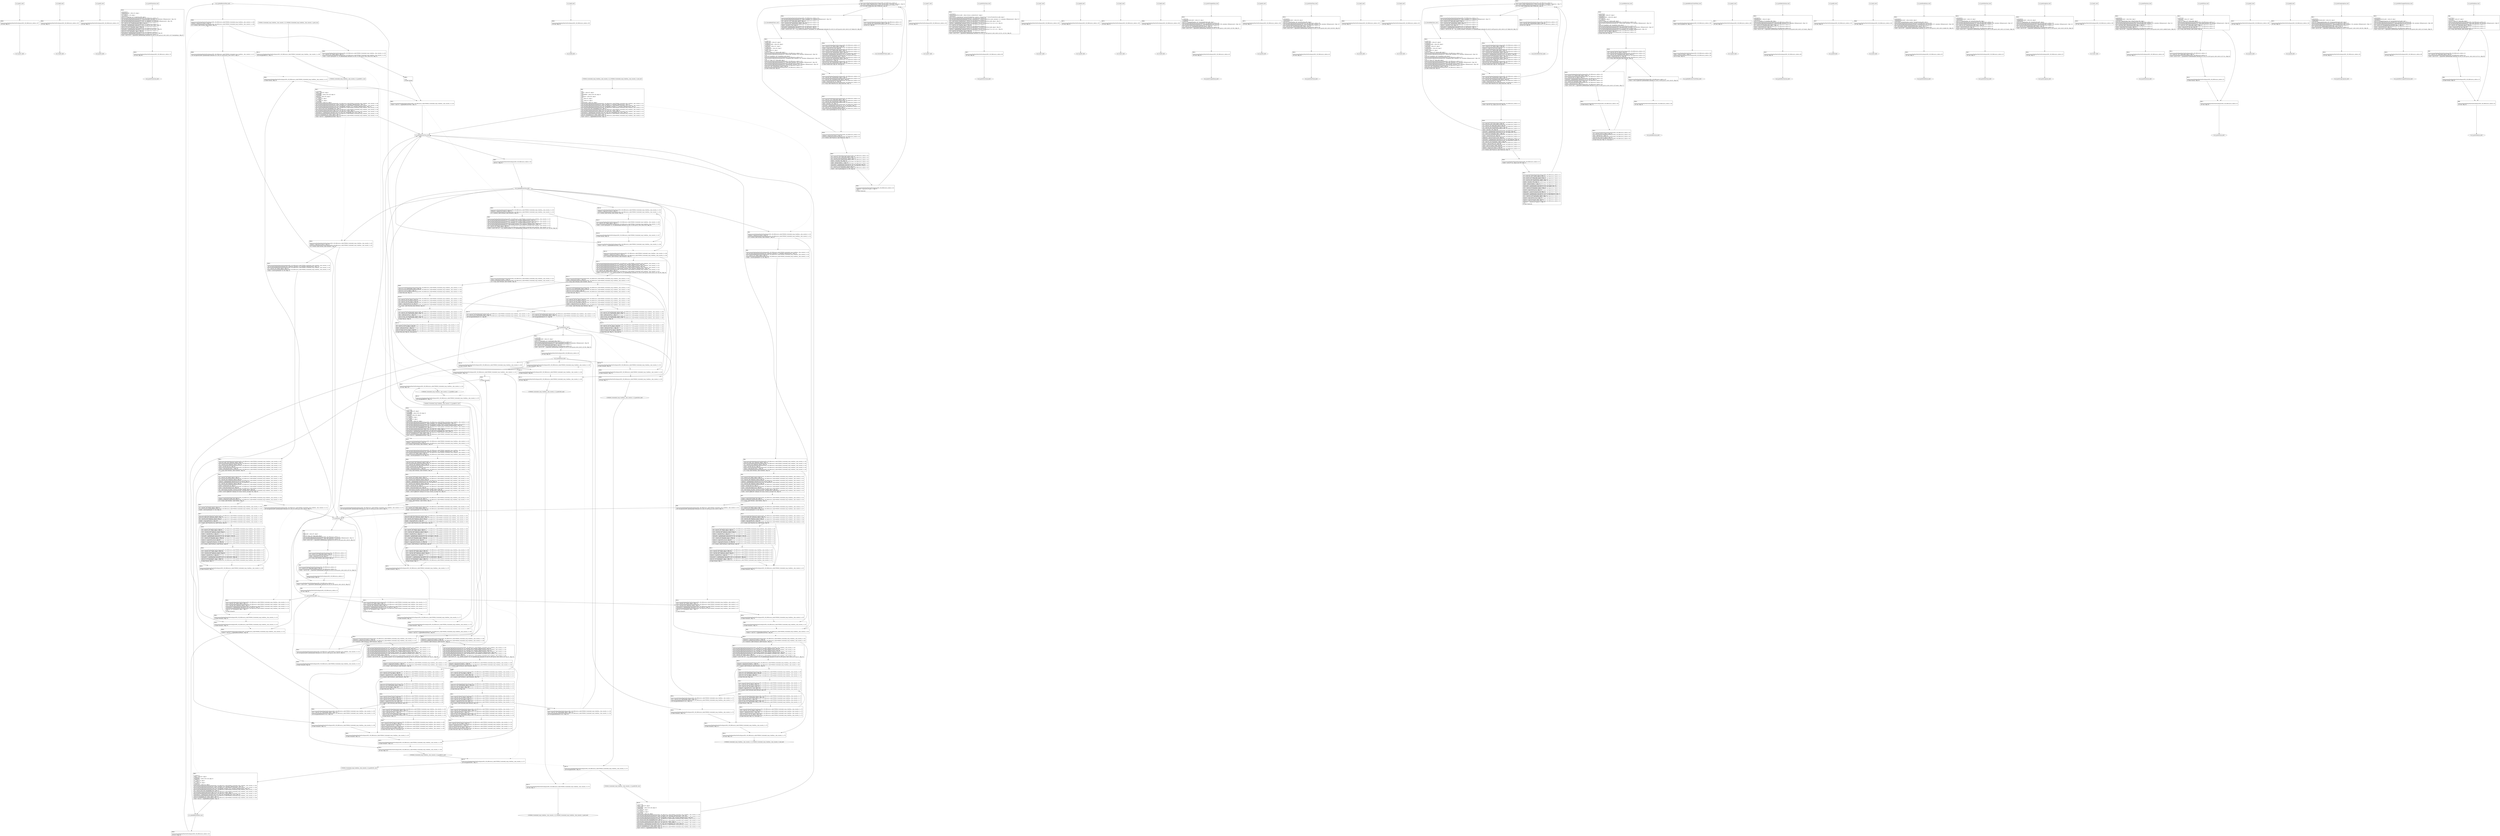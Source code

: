 digraph "icfg graph" {
BBio_ll_good1_end [label="{io_ll_good1_end}"];
BBio_ll_bad6_end [label="{io_ll_bad6_end}"];
BBio_ll_good5_end [label="{io_ll_good5_end}"];
BBio_ll_printWcharLine_end [label="{io_ll_printWcharLine_end}"];
BBio_ll_globalReturnsFalse_end [label="{io_ll_globalReturnsFalse_end}"];
BBio_ll_bad8_end [label="{io_ll_bad8_end}"];
BBCWE606_Unchecked_Loop_Condition__char_console_11_ll_goodG2B2_end [label="{CWE606_Unchecked_Loop_Condition__char_console_11_ll_goodG2B2_end}"];
BBio_ll_decodeHexWChars_end [label="{io_ll_decodeHexWChars_end}"];
BBio_ll_good7_end [label="{io_ll_good7_end}"];
BBCWE606_Unchecked_Loop_Condition__char_console_11_ll_CWE606_Unchecked_Loop_Condition__char_console_11_bad_end [label="{CWE606_Unchecked_Loop_Condition__char_console_11_ll_CWE606_Unchecked_Loop_Condition__char_console_11_bad_end}"];
BBio_ll_globalReturnsTrue_end [label="{io_ll_globalReturnsTrue_end}"];
BBio_ll_printStructLine_end [label="{io_ll_printStructLine_end}"];
BBCWE606_Unchecked_Loop_Condition__char_console_11_ll_goodG2B1_end [label="{CWE606_Unchecked_Loop_Condition__char_console_11_ll_goodG2B1_end}"];
BBio_ll_bad7_end [label="{io_ll_bad7_end}"];
BBio_ll_good6_end [label="{io_ll_good6_end}"];
BBio_ll_bad2_end [label="{io_ll_bad2_end}"];
BBio_ll_bad9_end [label="{io_ll_bad9_end}"];
BBio_ll_printUnsignedLine_end [label="{io_ll_printUnsignedLine_end}"];
BBio_ll_good4_end [label="{io_ll_good4_end}"];
BBio_ll_printSizeTLine_end [label="{io_ll_printSizeTLine_end}"];
BBio_ll_bad5_end [label="{io_ll_bad5_end}"];
BBio_ll_printLine_end [label="{io_ll_printLine_end}"];
BBio_ll_bad4_end [label="{io_ll_bad4_end}"];
BBio_ll_decodeHexChars_end [label="{io_ll_decodeHexChars_end}"];
BBio_ll_printBytesLine_end [label="{io_ll_printBytesLine_end}"];
BBCWE606_Unchecked_Loop_Condition__char_console_11_ll_goodB2G2_end [label="{CWE606_Unchecked_Loop_Condition__char_console_11_ll_goodB2G2_end}"];
BBio_ll_globalReturnsTrueOrFalse_end [label="{io_ll_globalReturnsTrueOrFalse_end}"];
BBio_ll_good3_end [label="{io_ll_good3_end}"];
BBio_ll_printHexCharLine_end [label="{io_ll_printHexCharLine_end}"];
BBio_ll_good9_end [label="{io_ll_good9_end}"];
BBio_ll_bad3_end [label="{io_ll_bad3_end}"];
BBio_ll_printDoubleLine_end [label="{io_ll_printDoubleLine_end}"];
BBio_ll_printShortLine_end [label="{io_ll_printShortLine_end}"];
BBio_ll_printLongLine_end [label="{io_ll_printLongLine_end}"];
BBio_ll_bad1_end [label="{io_ll_bad1_end}"];
BBCWE606_Unchecked_Loop_Condition__char_console_11_ll_goodB2G1_end [label="{CWE606_Unchecked_Loop_Condition__char_console_11_ll_goodB2G1_end}"];
BBio_ll_printFloatLine_end [label="{io_ll_printFloatLine_end}"];
BBio_ll_printWLine_end [label="{io_ll_printWLine_end}"];
BBio_ll_good2_end [label="{io_ll_good2_end}"];
BBio_ll_printIntLine_end [label="{io_ll_printIntLine_end}"];
BBCWE606_Unchecked_Loop_Condition__char_console_11_ll_CWE606_Unchecked_Loop_Condition__char_console_11_good_end [label="{CWE606_Unchecked_Loop_Condition__char_console_11_ll_CWE606_Unchecked_Loop_Condition__char_console_11_good_end}"];
BBio_ll_good8_end [label="{io_ll_good8_end}"];
BBio_ll_printLongLongLine_end [label="{io_ll_printLongLongLine_end}"];
BBio_ll_printHexUnsignedCharLine_end [label="{io_ll_printHexUnsignedCharLine_end}"];
BBio_ll_printSinkLine_end [label="{io_ll_printSinkLine_end}"];
BBio_ll_good1_start [label="{io_ll_good1_start}", shape=record];
io_ll_good1BB69 [label="{BB69:\l\l/home/raoxue/Desktop/MemVerif/workspace/000_108_988/source_code/io.c:187\l
  ret void, !dbg !52\l
}", shape=record];
BBio_ll_bad6_start [label="{io_ll_bad6_start}", shape=record];
io_ll_bad6BB83 [label="{BB83:\l\l/home/raoxue/Desktop/MemVerif/workspace/000_108_988/source_code/io.c:203\l
  ret void, !dbg !52\l
}", shape=record];
BBio_ll_good5_start [label="{io_ll_good5_start}", shape=record];
io_ll_good5BB73 [label="{BB73:\l\l/home/raoxue/Desktop/MemVerif/workspace/000_108_988/source_code/io.c:191\l
  ret void, !dbg !52\l
}", shape=record];
BBio_ll_printWcharLine_start [label="{io_ll_printWcharLine_start}", shape=record];
io_ll_printWcharLineBB28 [label="{BB28:\l\l/:2492036352\l
  %wideChar.addr = alloca i32, align 4\l
/:2492036352\l
  %s = alloca [2 x i32], align 4\l
/:2492036352\l
  store i32 %wideChar, i32* %wideChar.addr, align 4\l
/home/raoxue/Desktop/MemVerif/workspace/000_108_988/source_code/io.c:70\l
  call void @llvm.dbg.declare(metadata i32* %wideChar.addr, metadata !162, metadata !DIExpression()), !dbg !163\l
/home/raoxue/Desktop/MemVerif/workspace/000_108_988/source_code/io.c:74\l
  call void @llvm.dbg.declare(metadata [2 x i32]* %s, metadata !164, metadata !DIExpression()), !dbg !168\l
/home/raoxue/Desktop/MemVerif/workspace/000_108_988/source_code/io.c:75\l
  %0 = load i32, i32* %wideChar.addr, align 4, !dbg !61\l
/home/raoxue/Desktop/MemVerif/workspace/000_108_988/source_code/io.c:75\l
  %arrayidx = getelementptr inbounds [2 x i32], [2 x i32]* %s, i64 0, i64 0, !dbg !62\l
/home/raoxue/Desktop/MemVerif/workspace/000_108_988/source_code/io.c:75\l
  store i32 %0, i32* %arrayidx, align 4, !dbg !63\l
/home/raoxue/Desktop/MemVerif/workspace/000_108_988/source_code/io.c:76\l
  %arrayidx1 = getelementptr inbounds [2 x i32], [2 x i32]* %s, i64 0, i64 1, !dbg !64\l
/home/raoxue/Desktop/MemVerif/workspace/000_108_988/source_code/io.c:76\l
  store i32 0, i32* %arrayidx1, align 4, !dbg !65\l
/home/raoxue/Desktop/MemVerif/workspace/000_108_988/source_code/io.c:77\l
  %arraydecay = getelementptr inbounds [2 x i32], [2 x i32]* %s, i64 0, i64 0, !dbg !66\l
/home/raoxue/Desktop/MemVerif/workspace/000_108_988/source_code/io.c:77\l
  %call = call i32 (i8*, ...) @printf(i8* getelementptr inbounds ([5 x i8], [5 x i8]* @.str.10, i64 0, i64 0), i32* %arraydecay), !dbg !67\l
}", shape=record];
io_ll_printWcharLineBB28 [label="{BB28:\l\l/:2492036352\l
  %wideChar.addr = alloca i32, align 4\l
/:2492036352\l
  %s = alloca [2 x i32], align 4\l
/:2492036352\l
  store i32 %wideChar, i32* %wideChar.addr, align 4\l
/home/raoxue/Desktop/MemVerif/workspace/000_108_988/source_code/io.c:70\l
  call void @llvm.dbg.declare(metadata i32* %wideChar.addr, metadata !162, metadata !DIExpression()), !dbg !163\l
/home/raoxue/Desktop/MemVerif/workspace/000_108_988/source_code/io.c:74\l
  call void @llvm.dbg.declare(metadata [2 x i32]* %s, metadata !164, metadata !DIExpression()), !dbg !168\l
/home/raoxue/Desktop/MemVerif/workspace/000_108_988/source_code/io.c:75\l
  %0 = load i32, i32* %wideChar.addr, align 4, !dbg !61\l
/home/raoxue/Desktop/MemVerif/workspace/000_108_988/source_code/io.c:75\l
  %arrayidx = getelementptr inbounds [2 x i32], [2 x i32]* %s, i64 0, i64 0, !dbg !62\l
/home/raoxue/Desktop/MemVerif/workspace/000_108_988/source_code/io.c:75\l
  store i32 %0, i32* %arrayidx, align 4, !dbg !63\l
/home/raoxue/Desktop/MemVerif/workspace/000_108_988/source_code/io.c:76\l
  %arrayidx1 = getelementptr inbounds [2 x i32], [2 x i32]* %s, i64 0, i64 1, !dbg !64\l
/home/raoxue/Desktop/MemVerif/workspace/000_108_988/source_code/io.c:76\l
  store i32 0, i32* %arrayidx1, align 4, !dbg !65\l
/home/raoxue/Desktop/MemVerif/workspace/000_108_988/source_code/io.c:77\l
  %arraydecay = getelementptr inbounds [2 x i32], [2 x i32]* %s, i64 0, i64 0, !dbg !66\l
/home/raoxue/Desktop/MemVerif/workspace/000_108_988/source_code/io.c:77\l
  %call = call i32 (i8*, ...) @printf(i8* getelementptr inbounds ([5 x i8], [5 x i8]* @.str.10, i64 0, i64 0), i32* %arraydecay), !dbg !67\l
}", shape=record];
io_ll_printWcharLineBB29 [label="{BB29:\l\l/home/raoxue/Desktop/MemVerif/workspace/000_108_988/source_code/io.c:78\l
  ret void, !dbg !68\l
}", shape=record];
BBio_ll_globalReturnsFalse_start [label="{io_ll_globalReturnsFalse_start}", shape=record];
io_ll_globalReturnsFalseBB66 [label="{BB66:\l\l/home/raoxue/Desktop/MemVerif/workspace/000_108_988/source_code/io.c:163\l
  ret i32 0, !dbg !52\l
}", shape=record];
BBio_ll_bad8_start [label="{io_ll_bad8_start}", shape=record];
io_ll_bad8BB85 [label="{BB85:\l\l/home/raoxue/Desktop/MemVerif/workspace/000_108_988/source_code/io.c:205\l
  ret void, !dbg !52\l
}", shape=record];
BBCWE606_Unchecked_Loop_Condition__char_console_11_ll_goodG2B2_start [label="{CWE606_Unchecked_Loop_Condition__char_console_11_ll_goodG2B2_start}", shape=record];
CWE606_Unchecked_Loop_Condition__char_console_11_ll_goodG2B2BB105 [label="{BB105:\l\l/:116107768\l
  %data = alloca i8*, align 8\l
/:116107768\l
  %dataBuffer = alloca [100 x i8], align 16\l
/:116107768\l
  %i = alloca i32, align 4\l
/:116107768\l
  %n = alloca i32, align 4\l
/:116107768\l
  %intVariable = alloca i32, align 4\l
/home/raoxue/Desktop/MemVerif/workspace/000_108_988/source_code/CWE606_Unchecked_Loop_Condition__char_console_11.c:240\l
  call void @llvm.dbg.declare(metadata i8** %data, metadata !384, metadata !DIExpression()), !dbg !385\l
/home/raoxue/Desktop/MemVerif/workspace/000_108_988/source_code/CWE606_Unchecked_Loop_Condition__char_console_11.c:241\l
  call void @llvm.dbg.declare(metadata [100 x i8]* %dataBuffer, metadata !386, metadata !DIExpression()), !dbg !387\l
/home/raoxue/Desktop/MemVerif/workspace/000_108_988/source_code/CWE606_Unchecked_Loop_Condition__char_console_11.c:241\l
  %0 = bitcast [100 x i8]* %dataBuffer to i8*, !dbg !21\l
/home/raoxue/Desktop/MemVerif/workspace/000_108_988/source_code/CWE606_Unchecked_Loop_Condition__char_console_11.c:241\l
  call void @llvm.memset.p0i8.i64(i8* align 16 %0, i8 0, i64 100, i1 false), !dbg !21\l
/home/raoxue/Desktop/MemVerif/workspace/000_108_988/source_code/CWE606_Unchecked_Loop_Condition__char_console_11.c:242\l
  %arraydecay = getelementptr inbounds [100 x i8], [100 x i8]* %dataBuffer, i64 0, i64 0, !dbg !22\l
/home/raoxue/Desktop/MemVerif/workspace/000_108_988/source_code/CWE606_Unchecked_Loop_Condition__char_console_11.c:242\l
  store i8* %arraydecay, i8** %data, align 8, !dbg !23\l
/home/raoxue/Desktop/MemVerif/workspace/000_108_988/source_code/CWE606_Unchecked_Loop_Condition__char_console_11.c:243\l
  %call = call i32 (...) @globalReturnsTrue(), !dbg !24\l
}", shape=record];
CWE606_Unchecked_Loop_Condition__char_console_11_ll_goodG2B2BB105 [label="{BB105:\l\l/:116107768\l
  %data = alloca i8*, align 8\l
/:116107768\l
  %dataBuffer = alloca [100 x i8], align 16\l
/:116107768\l
  %i = alloca i32, align 4\l
/:116107768\l
  %n = alloca i32, align 4\l
/:116107768\l
  %intVariable = alloca i32, align 4\l
/home/raoxue/Desktop/MemVerif/workspace/000_108_988/source_code/CWE606_Unchecked_Loop_Condition__char_console_11.c:240\l
  call void @llvm.dbg.declare(metadata i8** %data, metadata !384, metadata !DIExpression()), !dbg !385\l
/home/raoxue/Desktop/MemVerif/workspace/000_108_988/source_code/CWE606_Unchecked_Loop_Condition__char_console_11.c:241\l
  call void @llvm.dbg.declare(metadata [100 x i8]* %dataBuffer, metadata !386, metadata !DIExpression()), !dbg !387\l
/home/raoxue/Desktop/MemVerif/workspace/000_108_988/source_code/CWE606_Unchecked_Loop_Condition__char_console_11.c:241\l
  %0 = bitcast [100 x i8]* %dataBuffer to i8*, !dbg !21\l
/home/raoxue/Desktop/MemVerif/workspace/000_108_988/source_code/CWE606_Unchecked_Loop_Condition__char_console_11.c:241\l
  call void @llvm.memset.p0i8.i64(i8* align 16 %0, i8 0, i64 100, i1 false), !dbg !21\l
/home/raoxue/Desktop/MemVerif/workspace/000_108_988/source_code/CWE606_Unchecked_Loop_Condition__char_console_11.c:242\l
  %arraydecay = getelementptr inbounds [100 x i8], [100 x i8]* %dataBuffer, i64 0, i64 0, !dbg !22\l
/home/raoxue/Desktop/MemVerif/workspace/000_108_988/source_code/CWE606_Unchecked_Loop_Condition__char_console_11.c:242\l
  store i8* %arraydecay, i8** %data, align 8, !dbg !23\l
/home/raoxue/Desktop/MemVerif/workspace/000_108_988/source_code/CWE606_Unchecked_Loop_Condition__char_console_11.c:243\l
  %call = call i32 (...) @globalReturnsTrue(), !dbg !24\l
}", shape=record];
CWE606_Unchecked_Loop_Condition__char_console_11_ll_goodG2B2BB106 [label="{BB106:\l\l/home/raoxue/Desktop/MemVerif/workspace/000_108_988/source_code/CWE606_Unchecked_Loop_Condition__char_console_11.c:243\l
  %tobool = icmp ne i32 %call, 0, !dbg !24\l
/home/raoxue/Desktop/MemVerif/workspace/000_108_988/source_code/CWE606_Unchecked_Loop_Condition__char_console_11.c:243\l
  br i1 %tobool, label %if.then, label %if.end, !dbg !26\l
}", shape=record];
CWE606_Unchecked_Loop_Condition__char_console_11_ll_goodG2B2BB107 [label="{BB107:\l\l/home/raoxue/Desktop/MemVerif/workspace/000_108_988/source_code/CWE606_Unchecked_Loop_Condition__char_console_11.c:246\l
  %1 = load i8*, i8** %data, align 8, !dbg !27\l
/home/raoxue/Desktop/MemVerif/workspace/000_108_988/source_code/CWE606_Unchecked_Loop_Condition__char_console_11.c:246\l
  %call1 = call i8* @strcpy(i8* %1, i8* getelementptr inbounds ([3 x i8], [3 x i8]* @.str.3, i64 0, i64 0)) #6, !dbg !29\l
}", shape=record];
CWE606_Unchecked_Loop_Condition__char_console_11_ll_goodG2B2BB107 [label="{BB107:\l\l/home/raoxue/Desktop/MemVerif/workspace/000_108_988/source_code/CWE606_Unchecked_Loop_Condition__char_console_11.c:246\l
  %1 = load i8*, i8** %data, align 8, !dbg !27\l
/home/raoxue/Desktop/MemVerif/workspace/000_108_988/source_code/CWE606_Unchecked_Loop_Condition__char_console_11.c:246\l
  %call1 = call i8* @strcpy(i8* %1, i8* getelementptr inbounds ([3 x i8], [3 x i8]* @.str.3, i64 0, i64 0)) #6, !dbg !29\l
}", shape=record];
CWE606_Unchecked_Loop_Condition__char_console_11_ll_goodG2B2BB109 [label="{BB109:\l\l/home/raoxue/Desktop/MemVerif/workspace/000_108_988/source_code/CWE606_Unchecked_Loop_Condition__char_console_11.c:247\l
  br label %if.end, !dbg !30\l
}", shape=record];
CWE606_Unchecked_Loop_Condition__char_console_11_ll_goodG2B2BB108 [label="{BB108:\l\l/home/raoxue/Desktop/MemVerif/workspace/000_108_988/source_code/CWE606_Unchecked_Loop_Condition__char_console_11.c:248\l
  %call2 = call i32 (...) @globalReturnsTrue(), !dbg !31\l
}", shape=record];
CWE606_Unchecked_Loop_Condition__char_console_11_ll_goodG2B2BB108 [label="{BB108:\l\l/home/raoxue/Desktop/MemVerif/workspace/000_108_988/source_code/CWE606_Unchecked_Loop_Condition__char_console_11.c:248\l
  %call2 = call i32 (...) @globalReturnsTrue(), !dbg !31\l
}", shape=record];
CWE606_Unchecked_Loop_Condition__char_console_11_ll_goodG2B2BB110 [label="{BB110:\l\l/home/raoxue/Desktop/MemVerif/workspace/000_108_988/source_code/CWE606_Unchecked_Loop_Condition__char_console_11.c:248\l
  %tobool3 = icmp ne i32 %call2, 0, !dbg !31\l
/home/raoxue/Desktop/MemVerif/workspace/000_108_988/source_code/CWE606_Unchecked_Loop_Condition__char_console_11.c:248\l
  br i1 %tobool3, label %if.then4, label %if.end10, !dbg !33\l
}", shape=record];
CWE606_Unchecked_Loop_Condition__char_console_11_ll_goodG2B2BB111 [label="{BB111:\l\l/home/raoxue/Desktop/MemVerif/workspace/000_108_988/source_code/CWE606_Unchecked_Loop_Condition__char_console_11.c:251\l
  call void @llvm.dbg.declare(metadata i32* %i, metadata !400, metadata !DIExpression()), !dbg !403\l
/home/raoxue/Desktop/MemVerif/workspace/000_108_988/source_code/CWE606_Unchecked_Loop_Condition__char_console_11.c:251\l
  call void @llvm.dbg.declare(metadata i32* %n, metadata !404, metadata !DIExpression()), !dbg !405\l
/home/raoxue/Desktop/MemVerif/workspace/000_108_988/source_code/CWE606_Unchecked_Loop_Condition__char_console_11.c:251\l
  call void @llvm.dbg.declare(metadata i32* %intVariable, metadata !406, metadata !DIExpression()), !dbg !407\l
/home/raoxue/Desktop/MemVerif/workspace/000_108_988/source_code/CWE606_Unchecked_Loop_Condition__char_console_11.c:252\l
  %2 = load i8*, i8** %data, align 8, !dbg !42\l
/home/raoxue/Desktop/MemVerif/workspace/000_108_988/source_code/CWE606_Unchecked_Loop_Condition__char_console_11.c:252\l
  %call5 = call i32 (i8*, i8*, ...) @__isoc99_sscanf(i8* %2, i8* getelementptr inbounds ([3 x i8], [3 x i8]* @.str.1, i64 0, i64 0), i32* %n) #6, !dbg !44\l
}", shape=record];
CWE606_Unchecked_Loop_Condition__char_console_11_ll_goodG2B2BB111 [label="{BB111:\l\l/home/raoxue/Desktop/MemVerif/workspace/000_108_988/source_code/CWE606_Unchecked_Loop_Condition__char_console_11.c:251\l
  call void @llvm.dbg.declare(metadata i32* %i, metadata !400, metadata !DIExpression()), !dbg !403\l
/home/raoxue/Desktop/MemVerif/workspace/000_108_988/source_code/CWE606_Unchecked_Loop_Condition__char_console_11.c:251\l
  call void @llvm.dbg.declare(metadata i32* %n, metadata !404, metadata !DIExpression()), !dbg !405\l
/home/raoxue/Desktop/MemVerif/workspace/000_108_988/source_code/CWE606_Unchecked_Loop_Condition__char_console_11.c:251\l
  call void @llvm.dbg.declare(metadata i32* %intVariable, metadata !406, metadata !DIExpression()), !dbg !407\l
/home/raoxue/Desktop/MemVerif/workspace/000_108_988/source_code/CWE606_Unchecked_Loop_Condition__char_console_11.c:252\l
  %2 = load i8*, i8** %data, align 8, !dbg !42\l
/home/raoxue/Desktop/MemVerif/workspace/000_108_988/source_code/CWE606_Unchecked_Loop_Condition__char_console_11.c:252\l
  %call5 = call i32 (i8*, i8*, ...) @__isoc99_sscanf(i8* %2, i8* getelementptr inbounds ([3 x i8], [3 x i8]* @.str.1, i64 0, i64 0), i32* %n) #6, !dbg !44\l
}", shape=record];
CWE606_Unchecked_Loop_Condition__char_console_11_ll_goodG2B2BB113 [label="{BB113:\l\l/home/raoxue/Desktop/MemVerif/workspace/000_108_988/source_code/CWE606_Unchecked_Loop_Condition__char_console_11.c:252\l
  %cmp = icmp eq i32 %call5, 1, !dbg !45\l
/home/raoxue/Desktop/MemVerif/workspace/000_108_988/source_code/CWE606_Unchecked_Loop_Condition__char_console_11.c:252\l
  br i1 %cmp, label %if.then6, label %if.end9, !dbg !46\l
}", shape=record];
CWE606_Unchecked_Loop_Condition__char_console_11_ll_goodG2B2BB114 [label="{BB114:\l\l/home/raoxue/Desktop/MemVerif/workspace/000_108_988/source_code/CWE606_Unchecked_Loop_Condition__char_console_11.c:255\l
  store i32 0, i32* %intVariable, align 4, !dbg !47\l
/home/raoxue/Desktop/MemVerif/workspace/000_108_988/source_code/CWE606_Unchecked_Loop_Condition__char_console_11.c:256\l
  store i32 0, i32* %i, align 4, !dbg !49\l
/home/raoxue/Desktop/MemVerif/workspace/000_108_988/source_code/CWE606_Unchecked_Loop_Condition__char_console_11.c:256\l
  br label %for.cond, !dbg !51\l
}", shape=record];
CWE606_Unchecked_Loop_Condition__char_console_11_ll_goodG2B2BB116 [label="{BB116:\l\l/home/raoxue/Desktop/MemVerif/workspace/000_108_988/source_code/CWE606_Unchecked_Loop_Condition__char_console_11.c:256\l
  %3 = load i32, i32* %i, align 4, !dbg !52\l
/home/raoxue/Desktop/MemVerif/workspace/000_108_988/source_code/CWE606_Unchecked_Loop_Condition__char_console_11.c:256\l
  %4 = load i32, i32* %n, align 4, !dbg !54\l
/home/raoxue/Desktop/MemVerif/workspace/000_108_988/source_code/CWE606_Unchecked_Loop_Condition__char_console_11.c:256\l
  %cmp7 = icmp slt i32 %3, %4, !dbg !55\l
/home/raoxue/Desktop/MemVerif/workspace/000_108_988/source_code/CWE606_Unchecked_Loop_Condition__char_console_11.c:256\l
  br i1 %cmp7, label %for.body, label %for.end, !dbg !56\l
}", shape=record];
CWE606_Unchecked_Loop_Condition__char_console_11_ll_goodG2B2BB117 [label="{BB117:\l\l/home/raoxue/Desktop/MemVerif/workspace/000_108_988/source_code/CWE606_Unchecked_Loop_Condition__char_console_11.c:259\l
  %5 = load i32, i32* %intVariable, align 4, !dbg !57\l
/home/raoxue/Desktop/MemVerif/workspace/000_108_988/source_code/CWE606_Unchecked_Loop_Condition__char_console_11.c:259\l
  %inc = add nsw i32 %5, 1, !dbg !57\l
/home/raoxue/Desktop/MemVerif/workspace/000_108_988/source_code/CWE606_Unchecked_Loop_Condition__char_console_11.c:259\l
  store i32 %inc, i32* %intVariable, align 4, !dbg !57\l
/home/raoxue/Desktop/MemVerif/workspace/000_108_988/source_code/CWE606_Unchecked_Loop_Condition__char_console_11.c:260\l
  br label %for.inc, !dbg !59\l
}", shape=record];
CWE606_Unchecked_Loop_Condition__char_console_11_ll_goodG2B2BB119 [label="{BB119:\l\l/home/raoxue/Desktop/MemVerif/workspace/000_108_988/source_code/CWE606_Unchecked_Loop_Condition__char_console_11.c:256\l
  %6 = load i32, i32* %i, align 4, !dbg !60\l
/home/raoxue/Desktop/MemVerif/workspace/000_108_988/source_code/CWE606_Unchecked_Loop_Condition__char_console_11.c:256\l
  %inc8 = add nsw i32 %6, 1, !dbg !60\l
/home/raoxue/Desktop/MemVerif/workspace/000_108_988/source_code/CWE606_Unchecked_Loop_Condition__char_console_11.c:256\l
  store i32 %inc8, i32* %i, align 4, !dbg !60\l
/home/raoxue/Desktop/MemVerif/workspace/000_108_988/source_code/CWE606_Unchecked_Loop_Condition__char_console_11.c:256\l
  br label %for.cond, !dbg !61, !llvm.loop !62\l
}", shape=record];
CWE606_Unchecked_Loop_Condition__char_console_11_ll_goodG2B2BB118 [label="{BB118:\l\l/home/raoxue/Desktop/MemVerif/workspace/000_108_988/source_code/CWE606_Unchecked_Loop_Condition__char_console_11.c:261\l
  %7 = load i32, i32* %intVariable, align 4, !dbg !65\l
/home/raoxue/Desktop/MemVerif/workspace/000_108_988/source_code/CWE606_Unchecked_Loop_Condition__char_console_11.c:261\l
  call void @printIntLine(i32 %7), !dbg !66\l
}", shape=record];
CWE606_Unchecked_Loop_Condition__char_console_11_ll_goodG2B2BB118 [label="{BB118:\l\l/home/raoxue/Desktop/MemVerif/workspace/000_108_988/source_code/CWE606_Unchecked_Loop_Condition__char_console_11.c:261\l
  %7 = load i32, i32* %intVariable, align 4, !dbg !65\l
/home/raoxue/Desktop/MemVerif/workspace/000_108_988/source_code/CWE606_Unchecked_Loop_Condition__char_console_11.c:261\l
  call void @printIntLine(i32 %7), !dbg !66\l
}", shape=record];
CWE606_Unchecked_Loop_Condition__char_console_11_ll_goodG2B2BB120 [label="{BB120:\l\l/home/raoxue/Desktop/MemVerif/workspace/000_108_988/source_code/CWE606_Unchecked_Loop_Condition__char_console_11.c:262\l
  br label %if.end9, !dbg !67\l
}", shape=record];
CWE606_Unchecked_Loop_Condition__char_console_11_ll_goodG2B2BB115 [label="{BB115:\l\l/home/raoxue/Desktop/MemVerif/workspace/000_108_988/source_code/CWE606_Unchecked_Loop_Condition__char_console_11.c:264\l
  br label %if.end10, !dbg !68\l
}", shape=record];
CWE606_Unchecked_Loop_Condition__char_console_11_ll_goodG2B2BB112 [label="{BB112:\l\l/home/raoxue/Desktop/MemVerif/workspace/000_108_988/source_code/CWE606_Unchecked_Loop_Condition__char_console_11.c:265\l
  ret void, !dbg !69\l
}", shape=record];
BBio_ll_decodeHexWChars_start [label="{io_ll_decodeHexWChars_start}", shape=record];
io_ll_decodeHexWCharsBB55 [label="{BB55:\l\l/:114801224\l
  %bytes.addr = alloca i8*, align 8\l
/:114801224\l
  %numBytes.addr = alloca i64, align 8\l
/:114801224\l
  %hex.addr = alloca i32*, align 8\l
/:114801224\l
  %numWritten = alloca i64, align 8\l
/:114801224\l
  %byte = alloca i32, align 4\l
/:114801224\l
  store i8* %bytes, i8** %bytes.addr, align 8\l
/home/raoxue/Desktop/MemVerif/workspace/000_108_988/source_code/io.c:135\l
  call void @llvm.dbg.declare(metadata i8** %bytes.addr, metadata !290, metadata !DIExpression()), !dbg !291\l
/:135\l
  store i64 %numBytes, i64* %numBytes.addr, align 8\l
/home/raoxue/Desktop/MemVerif/workspace/000_108_988/source_code/io.c:135\l
  call void @llvm.dbg.declare(metadata i64* %numBytes.addr, metadata !292, metadata !DIExpression()), !dbg !293\l
/:135\l
  store i32* %hex, i32** %hex.addr, align 8\l
/home/raoxue/Desktop/MemVerif/workspace/000_108_988/source_code/io.c:135\l
  call void @llvm.dbg.declare(metadata i32** %hex.addr, metadata !294, metadata !DIExpression()), !dbg !295\l
/home/raoxue/Desktop/MemVerif/workspace/000_108_988/source_code/io.c:137\l
  call void @llvm.dbg.declare(metadata i64* %numWritten, metadata !296, metadata !DIExpression()), !dbg !297\l
/home/raoxue/Desktop/MemVerif/workspace/000_108_988/source_code/io.c:137\l
  store i64 0, i64* %numWritten, align 8, !dbg !65\l
/home/raoxue/Desktop/MemVerif/workspace/000_108_988/source_code/io.c:143\l
  br label %while.cond, !dbg !66\l
}", shape=record];
io_ll_decodeHexWCharsBB56 [label="{BB56:\l\l/home/raoxue/Desktop/MemVerif/workspace/000_108_988/source_code/io.c:143\l
  %0 = load i64, i64* %numWritten, align 8, !dbg !67\l
/home/raoxue/Desktop/MemVerif/workspace/000_108_988/source_code/io.c:143\l
  %1 = load i64, i64* %numBytes.addr, align 8, !dbg !68\l
/home/raoxue/Desktop/MemVerif/workspace/000_108_988/source_code/io.c:143\l
  %cmp = icmp ult i64 %0, %1, !dbg !69\l
/home/raoxue/Desktop/MemVerif/workspace/000_108_988/source_code/io.c:143\l
  br i1 %cmp, label %land.lhs.true, label %land.end, !dbg !70\l
}", shape=record];
io_ll_decodeHexWCharsBB57 [label="{BB57:\l\l/home/raoxue/Desktop/MemVerif/workspace/000_108_988/source_code/io.c:143\l
  %2 = load i32*, i32** %hex.addr, align 8, !dbg !71\l
/home/raoxue/Desktop/MemVerif/workspace/000_108_988/source_code/io.c:143\l
  %3 = load i64, i64* %numWritten, align 8, !dbg !72\l
/home/raoxue/Desktop/MemVerif/workspace/000_108_988/source_code/io.c:143\l
  %mul = mul i64 2, %3, !dbg !73\l
/home/raoxue/Desktop/MemVerif/workspace/000_108_988/source_code/io.c:143\l
  %arrayidx = getelementptr inbounds i32, i32* %2, i64 %mul, !dbg !71\l
/home/raoxue/Desktop/MemVerif/workspace/000_108_988/source_code/io.c:143\l
  %4 = load i32, i32* %arrayidx, align 4, !dbg !71\l
/home/raoxue/Desktop/MemVerif/workspace/000_108_988/source_code/io.c:143\l
  %call = call i32 @iswxdigit(i32 %4) #5, !dbg !74\l
}", shape=record];
io_ll_decodeHexWCharsBB57 [label="{BB57:\l\l/home/raoxue/Desktop/MemVerif/workspace/000_108_988/source_code/io.c:143\l
  %2 = load i32*, i32** %hex.addr, align 8, !dbg !71\l
/home/raoxue/Desktop/MemVerif/workspace/000_108_988/source_code/io.c:143\l
  %3 = load i64, i64* %numWritten, align 8, !dbg !72\l
/home/raoxue/Desktop/MemVerif/workspace/000_108_988/source_code/io.c:143\l
  %mul = mul i64 2, %3, !dbg !73\l
/home/raoxue/Desktop/MemVerif/workspace/000_108_988/source_code/io.c:143\l
  %arrayidx = getelementptr inbounds i32, i32* %2, i64 %mul, !dbg !71\l
/home/raoxue/Desktop/MemVerif/workspace/000_108_988/source_code/io.c:143\l
  %4 = load i32, i32* %arrayidx, align 4, !dbg !71\l
/home/raoxue/Desktop/MemVerif/workspace/000_108_988/source_code/io.c:143\l
  %call = call i32 @iswxdigit(i32 %4) #5, !dbg !74\l
}", shape=record];
io_ll_decodeHexWCharsBB59 [label="{BB59:\l\l/home/raoxue/Desktop/MemVerif/workspace/000_108_988/source_code/io.c:143\l
  %tobool = icmp ne i32 %call, 0, !dbg !74\l
/home/raoxue/Desktop/MemVerif/workspace/000_108_988/source_code/io.c:143\l
  br i1 %tobool, label %land.rhs, label %land.end, !dbg !75\l
}", shape=record];
io_ll_decodeHexWCharsBB60 [label="{BB60:\l\l/home/raoxue/Desktop/MemVerif/workspace/000_108_988/source_code/io.c:143\l
  %5 = load i32*, i32** %hex.addr, align 8, !dbg !76\l
/home/raoxue/Desktop/MemVerif/workspace/000_108_988/source_code/io.c:143\l
  %6 = load i64, i64* %numWritten, align 8, !dbg !77\l
/home/raoxue/Desktop/MemVerif/workspace/000_108_988/source_code/io.c:143\l
  %mul1 = mul i64 2, %6, !dbg !78\l
/home/raoxue/Desktop/MemVerif/workspace/000_108_988/source_code/io.c:143\l
  %add = add i64 %mul1, 1, !dbg !79\l
/home/raoxue/Desktop/MemVerif/workspace/000_108_988/source_code/io.c:143\l
  %arrayidx2 = getelementptr inbounds i32, i32* %5, i64 %add, !dbg !76\l
/home/raoxue/Desktop/MemVerif/workspace/000_108_988/source_code/io.c:143\l
  %7 = load i32, i32* %arrayidx2, align 4, !dbg !76\l
/home/raoxue/Desktop/MemVerif/workspace/000_108_988/source_code/io.c:143\l
  %call3 = call i32 @iswxdigit(i32 %7) #5, !dbg !80\l
}", shape=record];
io_ll_decodeHexWCharsBB60 [label="{BB60:\l\l/home/raoxue/Desktop/MemVerif/workspace/000_108_988/source_code/io.c:143\l
  %5 = load i32*, i32** %hex.addr, align 8, !dbg !76\l
/home/raoxue/Desktop/MemVerif/workspace/000_108_988/source_code/io.c:143\l
  %6 = load i64, i64* %numWritten, align 8, !dbg !77\l
/home/raoxue/Desktop/MemVerif/workspace/000_108_988/source_code/io.c:143\l
  %mul1 = mul i64 2, %6, !dbg !78\l
/home/raoxue/Desktop/MemVerif/workspace/000_108_988/source_code/io.c:143\l
  %add = add i64 %mul1, 1, !dbg !79\l
/home/raoxue/Desktop/MemVerif/workspace/000_108_988/source_code/io.c:143\l
  %arrayidx2 = getelementptr inbounds i32, i32* %5, i64 %add, !dbg !76\l
/home/raoxue/Desktop/MemVerif/workspace/000_108_988/source_code/io.c:143\l
  %7 = load i32, i32* %arrayidx2, align 4, !dbg !76\l
/home/raoxue/Desktop/MemVerif/workspace/000_108_988/source_code/io.c:143\l
  %call3 = call i32 @iswxdigit(i32 %7) #5, !dbg !80\l
}", shape=record];
io_ll_decodeHexWCharsBB61 [label="{BB61:\l\l/home/raoxue/Desktop/MemVerif/workspace/000_108_988/source_code/io.c:143\l
  %tobool4 = icmp ne i32 %call3, 0, !dbg !75\l
/:143\l
  br label %land.end\l
}", shape=record];
io_ll_decodeHexWCharsBB58 [label="{BB58:\l\l/home/raoxue/Desktop/MemVerif/workspace/000_108_988/source_code/io.c:0\l
  %8 = phi i1 [ false, %land.lhs.true ], [ false, %while.cond ], [ %tobool4, %land.rhs ], !dbg !81\l
/home/raoxue/Desktop/MemVerif/workspace/000_108_988/source_code/io.c:143\l
  br i1 %8, label %while.body, label %while.end, !dbg !66\l
}", shape=record];
io_ll_decodeHexWCharsBB62 [label="{BB62:\l\l/home/raoxue/Desktop/MemVerif/workspace/000_108_988/source_code/io.c:145\l
  call void @llvm.dbg.declare(metadata i32* %byte, metadata !314, metadata !DIExpression()), !dbg !316\l
/home/raoxue/Desktop/MemVerif/workspace/000_108_988/source_code/io.c:146\l
  %9 = load i32*, i32** %hex.addr, align 8, !dbg !85\l
/home/raoxue/Desktop/MemVerif/workspace/000_108_988/source_code/io.c:146\l
  %10 = load i64, i64* %numWritten, align 8, !dbg !86\l
/home/raoxue/Desktop/MemVerif/workspace/000_108_988/source_code/io.c:146\l
  %mul5 = mul i64 2, %10, !dbg !87\l
/home/raoxue/Desktop/MemVerif/workspace/000_108_988/source_code/io.c:146\l
  %arrayidx6 = getelementptr inbounds i32, i32* %9, i64 %mul5, !dbg !85\l
/home/raoxue/Desktop/MemVerif/workspace/000_108_988/source_code/io.c:146\l
  %call7 = call i32 (i32*, i32*, ...) @__isoc99_swscanf(i32* %arrayidx6, i32* getelementptr inbounds ([5 x i32], [5 x i32]* @.str.16, i64 0, i64 0), i32* %byte) #5, !dbg !88\l
}", shape=record];
io_ll_decodeHexWCharsBB62 [label="{BB62:\l\l/home/raoxue/Desktop/MemVerif/workspace/000_108_988/source_code/io.c:145\l
  call void @llvm.dbg.declare(metadata i32* %byte, metadata !314, metadata !DIExpression()), !dbg !316\l
/home/raoxue/Desktop/MemVerif/workspace/000_108_988/source_code/io.c:146\l
  %9 = load i32*, i32** %hex.addr, align 8, !dbg !85\l
/home/raoxue/Desktop/MemVerif/workspace/000_108_988/source_code/io.c:146\l
  %10 = load i64, i64* %numWritten, align 8, !dbg !86\l
/home/raoxue/Desktop/MemVerif/workspace/000_108_988/source_code/io.c:146\l
  %mul5 = mul i64 2, %10, !dbg !87\l
/home/raoxue/Desktop/MemVerif/workspace/000_108_988/source_code/io.c:146\l
  %arrayidx6 = getelementptr inbounds i32, i32* %9, i64 %mul5, !dbg !85\l
/home/raoxue/Desktop/MemVerif/workspace/000_108_988/source_code/io.c:146\l
  %call7 = call i32 (i32*, i32*, ...) @__isoc99_swscanf(i32* %arrayidx6, i32* getelementptr inbounds ([5 x i32], [5 x i32]* @.str.16, i64 0, i64 0), i32* %byte) #5, !dbg !88\l
}", shape=record];
io_ll_decodeHexWCharsBB64 [label="{BB64:\l\l/home/raoxue/Desktop/MemVerif/workspace/000_108_988/source_code/io.c:147\l
  %11 = load i32, i32* %byte, align 4, !dbg !89\l
/home/raoxue/Desktop/MemVerif/workspace/000_108_988/source_code/io.c:147\l
  %conv = trunc i32 %11 to i8, !dbg !90\l
/home/raoxue/Desktop/MemVerif/workspace/000_108_988/source_code/io.c:147\l
  %12 = load i8*, i8** %bytes.addr, align 8, !dbg !91\l
/home/raoxue/Desktop/MemVerif/workspace/000_108_988/source_code/io.c:147\l
  %13 = load i64, i64* %numWritten, align 8, !dbg !92\l
/home/raoxue/Desktop/MemVerif/workspace/000_108_988/source_code/io.c:147\l
  %arrayidx8 = getelementptr inbounds i8, i8* %12, i64 %13, !dbg !91\l
/home/raoxue/Desktop/MemVerif/workspace/000_108_988/source_code/io.c:147\l
  store i8 %conv, i8* %arrayidx8, align 1, !dbg !93\l
/home/raoxue/Desktop/MemVerif/workspace/000_108_988/source_code/io.c:148\l
  %14 = load i64, i64* %numWritten, align 8, !dbg !94\l
/home/raoxue/Desktop/MemVerif/workspace/000_108_988/source_code/io.c:148\l
  %inc = add i64 %14, 1, !dbg !94\l
/home/raoxue/Desktop/MemVerif/workspace/000_108_988/source_code/io.c:148\l
  store i64 %inc, i64* %numWritten, align 8, !dbg !94\l
/home/raoxue/Desktop/MemVerif/workspace/000_108_988/source_code/io.c:143\l
  br label %while.cond, !dbg !66, !llvm.loop !95\l
}", shape=record];
io_ll_decodeHexWCharsBB63 [label="{BB63:\l\l/home/raoxue/Desktop/MemVerif/workspace/000_108_988/source_code/io.c:151\l
  %15 = load i64, i64* %numWritten, align 8, !dbg !98\l
/home/raoxue/Desktop/MemVerif/workspace/000_108_988/source_code/io.c:151\l
  ret i64 %15, !dbg !99\l
}", shape=record];
BBio_ll_good7_start [label="{io_ll_good7_start}", shape=record];
io_ll_good7BB75 [label="{BB75:\l\l/home/raoxue/Desktop/MemVerif/workspace/000_108_988/source_code/io.c:193\l
  ret void, !dbg !52\l
}", shape=record];
BBCWE606_Unchecked_Loop_Condition__char_console_11_ll_CWE606_Unchecked_Loop_Condition__char_console_11_bad_start [label="{CWE606_Unchecked_Loop_Condition__char_console_11_ll_CWE606_Unchecked_Loop_Condition__char_console_11_bad_start}", shape=record];
CWE606_Unchecked_Loop_Condition__char_console_11_ll_CWE606_Unchecked_Loop_Condition__char_console_11_badBB0 [label="{BB0:\l\l/:415\l
  %data = alloca i8*, align 8\l
/:415\l
  %dataBuffer = alloca [100 x i8], align 16\l
/:415\l
  %dataLen = alloca i64, align 8\l
/:415\l
  %i = alloca i32, align 4\l
/:415\l
  %n = alloca i32, align 4\l
/:415\l
  %intVariable = alloca i32, align 4\l
/home/raoxue/Desktop/MemVerif/workspace/000_108_988/source_code/CWE606_Unchecked_Loop_Condition__char_console_11.c:31\l
  call void @llvm.dbg.declare(metadata i8** %data, metadata !13, metadata !DIExpression()), !dbg !16\l
/home/raoxue/Desktop/MemVerif/workspace/000_108_988/source_code/CWE606_Unchecked_Loop_Condition__char_console_11.c:32\l
  call void @llvm.dbg.declare(metadata [100 x i8]* %dataBuffer, metadata !17, metadata !DIExpression()), !dbg !21\l
/home/raoxue/Desktop/MemVerif/workspace/000_108_988/source_code/CWE606_Unchecked_Loop_Condition__char_console_11.c:32\l
  %0 = bitcast [100 x i8]* %dataBuffer to i8*, !dbg !21\l
/home/raoxue/Desktop/MemVerif/workspace/000_108_988/source_code/CWE606_Unchecked_Loop_Condition__char_console_11.c:32\l
  call void @llvm.memset.p0i8.i64(i8* align 16 %0, i8 0, i64 100, i1 false), !dbg !21\l
/home/raoxue/Desktop/MemVerif/workspace/000_108_988/source_code/CWE606_Unchecked_Loop_Condition__char_console_11.c:33\l
  %arraydecay = getelementptr inbounds [100 x i8], [100 x i8]* %dataBuffer, i64 0, i64 0, !dbg !22\l
/home/raoxue/Desktop/MemVerif/workspace/000_108_988/source_code/CWE606_Unchecked_Loop_Condition__char_console_11.c:33\l
  store i8* %arraydecay, i8** %data, align 8, !dbg !23\l
/home/raoxue/Desktop/MemVerif/workspace/000_108_988/source_code/CWE606_Unchecked_Loop_Condition__char_console_11.c:34\l
  %call = call i32 (...) @globalReturnsTrue(), !dbg !24\l
}", shape=record];
CWE606_Unchecked_Loop_Condition__char_console_11_ll_CWE606_Unchecked_Loop_Condition__char_console_11_badBB0 [label="{BB0:\l\l/:415\l
  %data = alloca i8*, align 8\l
/:415\l
  %dataBuffer = alloca [100 x i8], align 16\l
/:415\l
  %dataLen = alloca i64, align 8\l
/:415\l
  %i = alloca i32, align 4\l
/:415\l
  %n = alloca i32, align 4\l
/:415\l
  %intVariable = alloca i32, align 4\l
/home/raoxue/Desktop/MemVerif/workspace/000_108_988/source_code/CWE606_Unchecked_Loop_Condition__char_console_11.c:31\l
  call void @llvm.dbg.declare(metadata i8** %data, metadata !13, metadata !DIExpression()), !dbg !16\l
/home/raoxue/Desktop/MemVerif/workspace/000_108_988/source_code/CWE606_Unchecked_Loop_Condition__char_console_11.c:32\l
  call void @llvm.dbg.declare(metadata [100 x i8]* %dataBuffer, metadata !17, metadata !DIExpression()), !dbg !21\l
/home/raoxue/Desktop/MemVerif/workspace/000_108_988/source_code/CWE606_Unchecked_Loop_Condition__char_console_11.c:32\l
  %0 = bitcast [100 x i8]* %dataBuffer to i8*, !dbg !21\l
/home/raoxue/Desktop/MemVerif/workspace/000_108_988/source_code/CWE606_Unchecked_Loop_Condition__char_console_11.c:32\l
  call void @llvm.memset.p0i8.i64(i8* align 16 %0, i8 0, i64 100, i1 false), !dbg !21\l
/home/raoxue/Desktop/MemVerif/workspace/000_108_988/source_code/CWE606_Unchecked_Loop_Condition__char_console_11.c:33\l
  %arraydecay = getelementptr inbounds [100 x i8], [100 x i8]* %dataBuffer, i64 0, i64 0, !dbg !22\l
/home/raoxue/Desktop/MemVerif/workspace/000_108_988/source_code/CWE606_Unchecked_Loop_Condition__char_console_11.c:33\l
  store i8* %arraydecay, i8** %data, align 8, !dbg !23\l
/home/raoxue/Desktop/MemVerif/workspace/000_108_988/source_code/CWE606_Unchecked_Loop_Condition__char_console_11.c:34\l
  %call = call i32 (...) @globalReturnsTrue(), !dbg !24\l
}", shape=record];
CWE606_Unchecked_Loop_Condition__char_console_11_ll_CWE606_Unchecked_Loop_Condition__char_console_11_badBB1 [label="{BB1:\l\l/home/raoxue/Desktop/MemVerif/workspace/000_108_988/source_code/CWE606_Unchecked_Loop_Condition__char_console_11.c:34\l
  %tobool = icmp ne i32 %call, 0, !dbg !24\l
/home/raoxue/Desktop/MemVerif/workspace/000_108_988/source_code/CWE606_Unchecked_Loop_Condition__char_console_11.c:34\l
  br i1 %tobool, label %if.then, label %if.end21, !dbg !26\l
}", shape=record];
CWE606_Unchecked_Loop_Condition__char_console_11_ll_CWE606_Unchecked_Loop_Condition__char_console_11_badBB2 [label="{BB2:\l\l/home/raoxue/Desktop/MemVerif/workspace/000_108_988/source_code/CWE606_Unchecked_Loop_Condition__char_console_11.c:38\l
  call void @llvm.dbg.declare(metadata i64* %dataLen, metadata !27, metadata !DIExpression()), !dbg !33\l
/home/raoxue/Desktop/MemVerif/workspace/000_108_988/source_code/CWE606_Unchecked_Loop_Condition__char_console_11.c:38\l
  %1 = load i8*, i8** %data, align 8, !dbg !34\l
/home/raoxue/Desktop/MemVerif/workspace/000_108_988/source_code/CWE606_Unchecked_Loop_Condition__char_console_11.c:38\l
  %call1 = call i64 @strlen(i8* %1) #6, !dbg !35\l
}", shape=record];
CWE606_Unchecked_Loop_Condition__char_console_11_ll_CWE606_Unchecked_Loop_Condition__char_console_11_badBB2 [label="{BB2:\l\l/home/raoxue/Desktop/MemVerif/workspace/000_108_988/source_code/CWE606_Unchecked_Loop_Condition__char_console_11.c:38\l
  call void @llvm.dbg.declare(metadata i64* %dataLen, metadata !27, metadata !DIExpression()), !dbg !33\l
/home/raoxue/Desktop/MemVerif/workspace/000_108_988/source_code/CWE606_Unchecked_Loop_Condition__char_console_11.c:38\l
  %1 = load i8*, i8** %data, align 8, !dbg !34\l
/home/raoxue/Desktop/MemVerif/workspace/000_108_988/source_code/CWE606_Unchecked_Loop_Condition__char_console_11.c:38\l
  %call1 = call i64 @strlen(i8* %1) #6, !dbg !35\l
}", shape=record];
CWE606_Unchecked_Loop_Condition__char_console_11_ll_CWE606_Unchecked_Loop_Condition__char_console_11_badBB4 [label="{BB4:\l\l/home/raoxue/Desktop/MemVerif/workspace/000_108_988/source_code/CWE606_Unchecked_Loop_Condition__char_console_11.c:38\l
  store i64 %call1, i64* %dataLen, align 8, !dbg !33\l
/home/raoxue/Desktop/MemVerif/workspace/000_108_988/source_code/CWE606_Unchecked_Loop_Condition__char_console_11.c:40\l
  %2 = load i64, i64* %dataLen, align 8, !dbg !36\l
/home/raoxue/Desktop/MemVerif/workspace/000_108_988/source_code/CWE606_Unchecked_Loop_Condition__char_console_11.c:40\l
  %sub = sub i64 100, %2, !dbg !38\l
/home/raoxue/Desktop/MemVerif/workspace/000_108_988/source_code/CWE606_Unchecked_Loop_Condition__char_console_11.c:40\l
  %cmp = icmp ugt i64 %sub, 1, !dbg !39\l
/home/raoxue/Desktop/MemVerif/workspace/000_108_988/source_code/CWE606_Unchecked_Loop_Condition__char_console_11.c:40\l
  br i1 %cmp, label %if.then2, label %if.end20, !dbg !40\l
}", shape=record];
CWE606_Unchecked_Loop_Condition__char_console_11_ll_CWE606_Unchecked_Loop_Condition__char_console_11_badBB5 [label="{BB5:\l\l/home/raoxue/Desktop/MemVerif/workspace/000_108_988/source_code/CWE606_Unchecked_Loop_Condition__char_console_11.c:43\l
  %3 = load i8*, i8** %data, align 8, !dbg !41\l
/home/raoxue/Desktop/MemVerif/workspace/000_108_988/source_code/CWE606_Unchecked_Loop_Condition__char_console_11.c:43\l
  %4 = load i64, i64* %dataLen, align 8, !dbg !44\l
/home/raoxue/Desktop/MemVerif/workspace/000_108_988/source_code/CWE606_Unchecked_Loop_Condition__char_console_11.c:43\l
  %add.ptr = getelementptr inbounds i8, i8* %3, i64 %4, !dbg !45\l
/home/raoxue/Desktop/MemVerif/workspace/000_108_988/source_code/CWE606_Unchecked_Loop_Condition__char_console_11.c:43\l
  %5 = load i64, i64* %dataLen, align 8, !dbg !46\l
/home/raoxue/Desktop/MemVerif/workspace/000_108_988/source_code/CWE606_Unchecked_Loop_Condition__char_console_11.c:43\l
  %sub3 = sub i64 100, %5, !dbg !47\l
/home/raoxue/Desktop/MemVerif/workspace/000_108_988/source_code/CWE606_Unchecked_Loop_Condition__char_console_11.c:43\l
  %conv = trunc i64 %sub3 to i32, !dbg !48\l
/home/raoxue/Desktop/MemVerif/workspace/000_108_988/source_code/CWE606_Unchecked_Loop_Condition__char_console_11.c:43\l
  %6 = load %struct._IO_FILE*, %struct._IO_FILE** @stdin, align 8, !dbg !49\l
/home/raoxue/Desktop/MemVerif/workspace/000_108_988/source_code/CWE606_Unchecked_Loop_Condition__char_console_11.c:43\l
  %call4 = call i8* @fgets(i8* %add.ptr, i32 %conv, %struct._IO_FILE* %6), !dbg !50\l
}", shape=record];
CWE606_Unchecked_Loop_Condition__char_console_11_ll_CWE606_Unchecked_Loop_Condition__char_console_11_badBB5 [label="{BB5:\l\l/home/raoxue/Desktop/MemVerif/workspace/000_108_988/source_code/CWE606_Unchecked_Loop_Condition__char_console_11.c:43\l
  %3 = load i8*, i8** %data, align 8, !dbg !41\l
/home/raoxue/Desktop/MemVerif/workspace/000_108_988/source_code/CWE606_Unchecked_Loop_Condition__char_console_11.c:43\l
  %4 = load i64, i64* %dataLen, align 8, !dbg !44\l
/home/raoxue/Desktop/MemVerif/workspace/000_108_988/source_code/CWE606_Unchecked_Loop_Condition__char_console_11.c:43\l
  %add.ptr = getelementptr inbounds i8, i8* %3, i64 %4, !dbg !45\l
/home/raoxue/Desktop/MemVerif/workspace/000_108_988/source_code/CWE606_Unchecked_Loop_Condition__char_console_11.c:43\l
  %5 = load i64, i64* %dataLen, align 8, !dbg !46\l
/home/raoxue/Desktop/MemVerif/workspace/000_108_988/source_code/CWE606_Unchecked_Loop_Condition__char_console_11.c:43\l
  %sub3 = sub i64 100, %5, !dbg !47\l
/home/raoxue/Desktop/MemVerif/workspace/000_108_988/source_code/CWE606_Unchecked_Loop_Condition__char_console_11.c:43\l
  %conv = trunc i64 %sub3 to i32, !dbg !48\l
/home/raoxue/Desktop/MemVerif/workspace/000_108_988/source_code/CWE606_Unchecked_Loop_Condition__char_console_11.c:43\l
  %6 = load %struct._IO_FILE*, %struct._IO_FILE** @stdin, align 8, !dbg !49\l
/home/raoxue/Desktop/MemVerif/workspace/000_108_988/source_code/CWE606_Unchecked_Loop_Condition__char_console_11.c:43\l
  %call4 = call i8* @fgets(i8* %add.ptr, i32 %conv, %struct._IO_FILE* %6), !dbg !50\l
}", shape=record];
CWE606_Unchecked_Loop_Condition__char_console_11_ll_CWE606_Unchecked_Loop_Condition__char_console_11_badBB7 [label="{BB7:\l\l/home/raoxue/Desktop/MemVerif/workspace/000_108_988/source_code/CWE606_Unchecked_Loop_Condition__char_console_11.c:43\l
  %cmp5 = icmp ne i8* %call4, null, !dbg !51\l
/home/raoxue/Desktop/MemVerif/workspace/000_108_988/source_code/CWE606_Unchecked_Loop_Condition__char_console_11.c:43\l
  br i1 %cmp5, label %if.then7, label %if.else, !dbg !52\l
}", shape=record];
CWE606_Unchecked_Loop_Condition__char_console_11_ll_CWE606_Unchecked_Loop_Condition__char_console_11_badBB8 [label="{BB8:\l\l/home/raoxue/Desktop/MemVerif/workspace/000_108_988/source_code/CWE606_Unchecked_Loop_Condition__char_console_11.c:47\l
  %7 = load i8*, i8** %data, align 8, !dbg !53\l
/home/raoxue/Desktop/MemVerif/workspace/000_108_988/source_code/CWE606_Unchecked_Loop_Condition__char_console_11.c:47\l
  %call8 = call i64 @strlen(i8* %7) #6, !dbg !55\l
}", shape=record];
CWE606_Unchecked_Loop_Condition__char_console_11_ll_CWE606_Unchecked_Loop_Condition__char_console_11_badBB8 [label="{BB8:\l\l/home/raoxue/Desktop/MemVerif/workspace/000_108_988/source_code/CWE606_Unchecked_Loop_Condition__char_console_11.c:47\l
  %7 = load i8*, i8** %data, align 8, !dbg !53\l
/home/raoxue/Desktop/MemVerif/workspace/000_108_988/source_code/CWE606_Unchecked_Loop_Condition__char_console_11.c:47\l
  %call8 = call i64 @strlen(i8* %7) #6, !dbg !55\l
}", shape=record];
CWE606_Unchecked_Loop_Condition__char_console_11_ll_CWE606_Unchecked_Loop_Condition__char_console_11_badBB10 [label="{BB10:\l\l/home/raoxue/Desktop/MemVerif/workspace/000_108_988/source_code/CWE606_Unchecked_Loop_Condition__char_console_11.c:47\l
  store i64 %call8, i64* %dataLen, align 8, !dbg !56\l
/home/raoxue/Desktop/MemVerif/workspace/000_108_988/source_code/CWE606_Unchecked_Loop_Condition__char_console_11.c:48\l
  %8 = load i64, i64* %dataLen, align 8, !dbg !57\l
/home/raoxue/Desktop/MemVerif/workspace/000_108_988/source_code/CWE606_Unchecked_Loop_Condition__char_console_11.c:48\l
  %cmp9 = icmp ugt i64 %8, 0, !dbg !59\l
/home/raoxue/Desktop/MemVerif/workspace/000_108_988/source_code/CWE606_Unchecked_Loop_Condition__char_console_11.c:48\l
  br i1 %cmp9, label %land.lhs.true, label %if.end, !dbg !60\l
}", shape=record];
CWE606_Unchecked_Loop_Condition__char_console_11_ll_CWE606_Unchecked_Loop_Condition__char_console_11_badBB11 [label="{BB11:\l\l/home/raoxue/Desktop/MemVerif/workspace/000_108_988/source_code/CWE606_Unchecked_Loop_Condition__char_console_11.c:48\l
  %9 = load i8*, i8** %data, align 8, !dbg !61\l
/home/raoxue/Desktop/MemVerif/workspace/000_108_988/source_code/CWE606_Unchecked_Loop_Condition__char_console_11.c:48\l
  %10 = load i64, i64* %dataLen, align 8, !dbg !62\l
/home/raoxue/Desktop/MemVerif/workspace/000_108_988/source_code/CWE606_Unchecked_Loop_Condition__char_console_11.c:48\l
  %sub11 = sub i64 %10, 1, !dbg !63\l
/home/raoxue/Desktop/MemVerif/workspace/000_108_988/source_code/CWE606_Unchecked_Loop_Condition__char_console_11.c:48\l
  %arrayidx = getelementptr inbounds i8, i8* %9, i64 %sub11, !dbg !61\l
/home/raoxue/Desktop/MemVerif/workspace/000_108_988/source_code/CWE606_Unchecked_Loop_Condition__char_console_11.c:48\l
  %11 = load i8, i8* %arrayidx, align 1, !dbg !61\l
/home/raoxue/Desktop/MemVerif/workspace/000_108_988/source_code/CWE606_Unchecked_Loop_Condition__char_console_11.c:48\l
  %conv12 = sext i8 %11 to i32, !dbg !61\l
/home/raoxue/Desktop/MemVerif/workspace/000_108_988/source_code/CWE606_Unchecked_Loop_Condition__char_console_11.c:48\l
  %cmp13 = icmp eq i32 %conv12, 10, !dbg !64\l
/home/raoxue/Desktop/MemVerif/workspace/000_108_988/source_code/CWE606_Unchecked_Loop_Condition__char_console_11.c:48\l
  br i1 %cmp13, label %if.then15, label %if.end, !dbg !65\l
}", shape=record];
CWE606_Unchecked_Loop_Condition__char_console_11_ll_CWE606_Unchecked_Loop_Condition__char_console_11_badBB13 [label="{BB13:\l\l/home/raoxue/Desktop/MemVerif/workspace/000_108_988/source_code/CWE606_Unchecked_Loop_Condition__char_console_11.c:50\l
  %12 = load i8*, i8** %data, align 8, !dbg !66\l
/home/raoxue/Desktop/MemVerif/workspace/000_108_988/source_code/CWE606_Unchecked_Loop_Condition__char_console_11.c:50\l
  %13 = load i64, i64* %dataLen, align 8, !dbg !68\l
/home/raoxue/Desktop/MemVerif/workspace/000_108_988/source_code/CWE606_Unchecked_Loop_Condition__char_console_11.c:50\l
  %sub16 = sub i64 %13, 1, !dbg !69\l
/home/raoxue/Desktop/MemVerif/workspace/000_108_988/source_code/CWE606_Unchecked_Loop_Condition__char_console_11.c:50\l
  %arrayidx17 = getelementptr inbounds i8, i8* %12, i64 %sub16, !dbg !66\l
/home/raoxue/Desktop/MemVerif/workspace/000_108_988/source_code/CWE606_Unchecked_Loop_Condition__char_console_11.c:50\l
  store i8 0, i8* %arrayidx17, align 1, !dbg !70\l
/home/raoxue/Desktop/MemVerif/workspace/000_108_988/source_code/CWE606_Unchecked_Loop_Condition__char_console_11.c:51\l
  br label %if.end, !dbg !71\l
}", shape=record];
CWE606_Unchecked_Loop_Condition__char_console_11_ll_CWE606_Unchecked_Loop_Condition__char_console_11_badBB12 [label="{BB12:\l\l/home/raoxue/Desktop/MemVerif/workspace/000_108_988/source_code/CWE606_Unchecked_Loop_Condition__char_console_11.c:52\l
  br label %if.end19, !dbg !72\l
}", shape=record];
CWE606_Unchecked_Loop_Condition__char_console_11_ll_CWE606_Unchecked_Loop_Condition__char_console_11_badBB9 [label="{BB9:\l\l/home/raoxue/Desktop/MemVerif/workspace/000_108_988/source_code/CWE606_Unchecked_Loop_Condition__char_console_11.c:55\l
  call void @printLine(i8* getelementptr inbounds ([15 x i8], [15 x i8]* @.str, i64 0, i64 0)), !dbg !73\l
}", shape=record];
CWE606_Unchecked_Loop_Condition__char_console_11_ll_CWE606_Unchecked_Loop_Condition__char_console_11_badBB9 [label="{BB9:\l\l/home/raoxue/Desktop/MemVerif/workspace/000_108_988/source_code/CWE606_Unchecked_Loop_Condition__char_console_11.c:55\l
  call void @printLine(i8* getelementptr inbounds ([15 x i8], [15 x i8]* @.str, i64 0, i64 0)), !dbg !73\l
}", shape=record];
CWE606_Unchecked_Loop_Condition__char_console_11_ll_CWE606_Unchecked_Loop_Condition__char_console_11_badBB15 [label="{BB15:\l\l/home/raoxue/Desktop/MemVerif/workspace/000_108_988/source_code/CWE606_Unchecked_Loop_Condition__char_console_11.c:57\l
  %14 = load i8*, i8** %data, align 8, !dbg !75\l
/home/raoxue/Desktop/MemVerif/workspace/000_108_988/source_code/CWE606_Unchecked_Loop_Condition__char_console_11.c:57\l
  %15 = load i64, i64* %dataLen, align 8, !dbg !76\l
/home/raoxue/Desktop/MemVerif/workspace/000_108_988/source_code/CWE606_Unchecked_Loop_Condition__char_console_11.c:57\l
  %arrayidx18 = getelementptr inbounds i8, i8* %14, i64 %15, !dbg !75\l
/home/raoxue/Desktop/MemVerif/workspace/000_108_988/source_code/CWE606_Unchecked_Loop_Condition__char_console_11.c:57\l
  store i8 0, i8* %arrayidx18, align 1, !dbg !77\l
/:57\l
  br label %if.end19\l
}", shape=record];
CWE606_Unchecked_Loop_Condition__char_console_11_ll_CWE606_Unchecked_Loop_Condition__char_console_11_badBB14 [label="{BB14:\l\l/home/raoxue/Desktop/MemVerif/workspace/000_108_988/source_code/CWE606_Unchecked_Loop_Condition__char_console_11.c:59\l
  br label %if.end20, !dbg !78\l
}", shape=record];
CWE606_Unchecked_Loop_Condition__char_console_11_ll_CWE606_Unchecked_Loop_Condition__char_console_11_badBB6 [label="{BB6:\l\l/home/raoxue/Desktop/MemVerif/workspace/000_108_988/source_code/CWE606_Unchecked_Loop_Condition__char_console_11.c:61\l
  br label %if.end21, !dbg !79\l
}", shape=record];
CWE606_Unchecked_Loop_Condition__char_console_11_ll_CWE606_Unchecked_Loop_Condition__char_console_11_badBB3 [label="{BB3:\l\l/home/raoxue/Desktop/MemVerif/workspace/000_108_988/source_code/CWE606_Unchecked_Loop_Condition__char_console_11.c:62\l
  %call22 = call i32 (...) @globalReturnsTrue(), !dbg !80\l
}", shape=record];
CWE606_Unchecked_Loop_Condition__char_console_11_ll_CWE606_Unchecked_Loop_Condition__char_console_11_badBB3 [label="{BB3:\l\l/home/raoxue/Desktop/MemVerif/workspace/000_108_988/source_code/CWE606_Unchecked_Loop_Condition__char_console_11.c:62\l
  %call22 = call i32 (...) @globalReturnsTrue(), !dbg !80\l
}", shape=record];
CWE606_Unchecked_Loop_Condition__char_console_11_ll_CWE606_Unchecked_Loop_Condition__char_console_11_badBB16 [label="{BB16:\l\l/home/raoxue/Desktop/MemVerif/workspace/000_108_988/source_code/CWE606_Unchecked_Loop_Condition__char_console_11.c:62\l
  %tobool23 = icmp ne i32 %call22, 0, !dbg !80\l
/home/raoxue/Desktop/MemVerif/workspace/000_108_988/source_code/CWE606_Unchecked_Loop_Condition__char_console_11.c:62\l
  br i1 %tobool23, label %if.then24, label %if.end33, !dbg !82\l
}", shape=record];
CWE606_Unchecked_Loop_Condition__char_console_11_ll_CWE606_Unchecked_Loop_Condition__char_console_11_badBB17 [label="{BB17:\l\l/home/raoxue/Desktop/MemVerif/workspace/000_108_988/source_code/CWE606_Unchecked_Loop_Condition__char_console_11.c:65\l
  call void @llvm.dbg.declare(metadata i32* %i, metadata !83, metadata !DIExpression()), !dbg !86\l
/home/raoxue/Desktop/MemVerif/workspace/000_108_988/source_code/CWE606_Unchecked_Loop_Condition__char_console_11.c:65\l
  call void @llvm.dbg.declare(metadata i32* %n, metadata !87, metadata !DIExpression()), !dbg !88\l
/home/raoxue/Desktop/MemVerif/workspace/000_108_988/source_code/CWE606_Unchecked_Loop_Condition__char_console_11.c:65\l
  call void @llvm.dbg.declare(metadata i32* %intVariable, metadata !89, metadata !DIExpression()), !dbg !90\l
/home/raoxue/Desktop/MemVerif/workspace/000_108_988/source_code/CWE606_Unchecked_Loop_Condition__char_console_11.c:66\l
  %16 = load i8*, i8** %data, align 8, !dbg !91\l
/home/raoxue/Desktop/MemVerif/workspace/000_108_988/source_code/CWE606_Unchecked_Loop_Condition__char_console_11.c:66\l
  %call25 = call i32 (i8*, i8*, ...) @__isoc99_sscanf(i8* %16, i8* getelementptr inbounds ([3 x i8], [3 x i8]* @.str.1, i64 0, i64 0), i32* %n) #7, !dbg !93\l
}", shape=record];
CWE606_Unchecked_Loop_Condition__char_console_11_ll_CWE606_Unchecked_Loop_Condition__char_console_11_badBB17 [label="{BB17:\l\l/home/raoxue/Desktop/MemVerif/workspace/000_108_988/source_code/CWE606_Unchecked_Loop_Condition__char_console_11.c:65\l
  call void @llvm.dbg.declare(metadata i32* %i, metadata !83, metadata !DIExpression()), !dbg !86\l
/home/raoxue/Desktop/MemVerif/workspace/000_108_988/source_code/CWE606_Unchecked_Loop_Condition__char_console_11.c:65\l
  call void @llvm.dbg.declare(metadata i32* %n, metadata !87, metadata !DIExpression()), !dbg !88\l
/home/raoxue/Desktop/MemVerif/workspace/000_108_988/source_code/CWE606_Unchecked_Loop_Condition__char_console_11.c:65\l
  call void @llvm.dbg.declare(metadata i32* %intVariable, metadata !89, metadata !DIExpression()), !dbg !90\l
/home/raoxue/Desktop/MemVerif/workspace/000_108_988/source_code/CWE606_Unchecked_Loop_Condition__char_console_11.c:66\l
  %16 = load i8*, i8** %data, align 8, !dbg !91\l
/home/raoxue/Desktop/MemVerif/workspace/000_108_988/source_code/CWE606_Unchecked_Loop_Condition__char_console_11.c:66\l
  %call25 = call i32 (i8*, i8*, ...) @__isoc99_sscanf(i8* %16, i8* getelementptr inbounds ([3 x i8], [3 x i8]* @.str.1, i64 0, i64 0), i32* %n) #7, !dbg !93\l
}", shape=record];
CWE606_Unchecked_Loop_Condition__char_console_11_ll_CWE606_Unchecked_Loop_Condition__char_console_11_badBB19 [label="{BB19:\l\l/home/raoxue/Desktop/MemVerif/workspace/000_108_988/source_code/CWE606_Unchecked_Loop_Condition__char_console_11.c:66\l
  %cmp26 = icmp eq i32 %call25, 1, !dbg !94\l
/home/raoxue/Desktop/MemVerif/workspace/000_108_988/source_code/CWE606_Unchecked_Loop_Condition__char_console_11.c:66\l
  br i1 %cmp26, label %if.then28, label %if.end32, !dbg !95\l
}", shape=record];
CWE606_Unchecked_Loop_Condition__char_console_11_ll_CWE606_Unchecked_Loop_Condition__char_console_11_badBB20 [label="{BB20:\l\l/home/raoxue/Desktop/MemVerif/workspace/000_108_988/source_code/CWE606_Unchecked_Loop_Condition__char_console_11.c:69\l
  store i32 0, i32* %intVariable, align 4, !dbg !96\l
/home/raoxue/Desktop/MemVerif/workspace/000_108_988/source_code/CWE606_Unchecked_Loop_Condition__char_console_11.c:70\l
  store i32 0, i32* %i, align 4, !dbg !98\l
/home/raoxue/Desktop/MemVerif/workspace/000_108_988/source_code/CWE606_Unchecked_Loop_Condition__char_console_11.c:70\l
  br label %for.cond, !dbg !100\l
}", shape=record];
CWE606_Unchecked_Loop_Condition__char_console_11_ll_CWE606_Unchecked_Loop_Condition__char_console_11_badBB22 [label="{BB22:\l\l/home/raoxue/Desktop/MemVerif/workspace/000_108_988/source_code/CWE606_Unchecked_Loop_Condition__char_console_11.c:70\l
  %17 = load i32, i32* %i, align 4, !dbg !101\l
/home/raoxue/Desktop/MemVerif/workspace/000_108_988/source_code/CWE606_Unchecked_Loop_Condition__char_console_11.c:70\l
  %18 = load i32, i32* %n, align 4, !dbg !103\l
/home/raoxue/Desktop/MemVerif/workspace/000_108_988/source_code/CWE606_Unchecked_Loop_Condition__char_console_11.c:70\l
  %cmp29 = icmp slt i32 %17, %18, !dbg !104\l
/home/raoxue/Desktop/MemVerif/workspace/000_108_988/source_code/CWE606_Unchecked_Loop_Condition__char_console_11.c:70\l
  br i1 %cmp29, label %for.body, label %for.end, !dbg !105\l
}", shape=record];
CWE606_Unchecked_Loop_Condition__char_console_11_ll_CWE606_Unchecked_Loop_Condition__char_console_11_badBB23 [label="{BB23:\l\l/home/raoxue/Desktop/MemVerif/workspace/000_108_988/source_code/CWE606_Unchecked_Loop_Condition__char_console_11.c:73\l
  %19 = load i32, i32* %intVariable, align 4, !dbg !106\l
/home/raoxue/Desktop/MemVerif/workspace/000_108_988/source_code/CWE606_Unchecked_Loop_Condition__char_console_11.c:73\l
  %inc = add nsw i32 %19, 1, !dbg !106\l
/home/raoxue/Desktop/MemVerif/workspace/000_108_988/source_code/CWE606_Unchecked_Loop_Condition__char_console_11.c:73\l
  store i32 %inc, i32* %intVariable, align 4, !dbg !106\l
/home/raoxue/Desktop/MemVerif/workspace/000_108_988/source_code/CWE606_Unchecked_Loop_Condition__char_console_11.c:74\l
  br label %for.inc, !dbg !108\l
}", shape=record];
CWE606_Unchecked_Loop_Condition__char_console_11_ll_CWE606_Unchecked_Loop_Condition__char_console_11_badBB25 [label="{BB25:\l\l/home/raoxue/Desktop/MemVerif/workspace/000_108_988/source_code/CWE606_Unchecked_Loop_Condition__char_console_11.c:70\l
  %20 = load i32, i32* %i, align 4, !dbg !109\l
/home/raoxue/Desktop/MemVerif/workspace/000_108_988/source_code/CWE606_Unchecked_Loop_Condition__char_console_11.c:70\l
  %inc31 = add nsw i32 %20, 1, !dbg !109\l
/home/raoxue/Desktop/MemVerif/workspace/000_108_988/source_code/CWE606_Unchecked_Loop_Condition__char_console_11.c:70\l
  store i32 %inc31, i32* %i, align 4, !dbg !109\l
/home/raoxue/Desktop/MemVerif/workspace/000_108_988/source_code/CWE606_Unchecked_Loop_Condition__char_console_11.c:70\l
  br label %for.cond, !dbg !110, !llvm.loop !111\l
}", shape=record];
CWE606_Unchecked_Loop_Condition__char_console_11_ll_CWE606_Unchecked_Loop_Condition__char_console_11_badBB24 [label="{BB24:\l\l/home/raoxue/Desktop/MemVerif/workspace/000_108_988/source_code/CWE606_Unchecked_Loop_Condition__char_console_11.c:75\l
  %21 = load i32, i32* %intVariable, align 4, !dbg !114\l
/home/raoxue/Desktop/MemVerif/workspace/000_108_988/source_code/CWE606_Unchecked_Loop_Condition__char_console_11.c:75\l
  call void @printIntLine(i32 %21), !dbg !115\l
}", shape=record];
CWE606_Unchecked_Loop_Condition__char_console_11_ll_CWE606_Unchecked_Loop_Condition__char_console_11_badBB24 [label="{BB24:\l\l/home/raoxue/Desktop/MemVerif/workspace/000_108_988/source_code/CWE606_Unchecked_Loop_Condition__char_console_11.c:75\l
  %21 = load i32, i32* %intVariable, align 4, !dbg !114\l
/home/raoxue/Desktop/MemVerif/workspace/000_108_988/source_code/CWE606_Unchecked_Loop_Condition__char_console_11.c:75\l
  call void @printIntLine(i32 %21), !dbg !115\l
}", shape=record];
CWE606_Unchecked_Loop_Condition__char_console_11_ll_CWE606_Unchecked_Loop_Condition__char_console_11_badBB26 [label="{BB26:\l\l/home/raoxue/Desktop/MemVerif/workspace/000_108_988/source_code/CWE606_Unchecked_Loop_Condition__char_console_11.c:76\l
  br label %if.end32, !dbg !116\l
}", shape=record];
CWE606_Unchecked_Loop_Condition__char_console_11_ll_CWE606_Unchecked_Loop_Condition__char_console_11_badBB21 [label="{BB21:\l\l/home/raoxue/Desktop/MemVerif/workspace/000_108_988/source_code/CWE606_Unchecked_Loop_Condition__char_console_11.c:78\l
  br label %if.end33, !dbg !117\l
}", shape=record];
CWE606_Unchecked_Loop_Condition__char_console_11_ll_CWE606_Unchecked_Loop_Condition__char_console_11_badBB18 [label="{BB18:\l\l/home/raoxue/Desktop/MemVerif/workspace/000_108_988/source_code/CWE606_Unchecked_Loop_Condition__char_console_11.c:79\l
  ret void, !dbg !118\l
}", shape=record];
BBio_ll_globalReturnsTrue_start [label="{io_ll_globalReturnsTrue_start}", shape=record];
io_ll_globalReturnsTrueBB65 [label="{BB65:\l\l/home/raoxue/Desktop/MemVerif/workspace/000_108_988/source_code/io.c:158\l
  ret i32 1, !dbg !52\l
}", shape=record];
BBio_ll_printStructLine_start [label="{io_ll_printStructLine_start}", shape=record];
io_ll_printStructLineBB36 [label="{BB36:\l\l/:2492036352\l
  %structTwoIntsStruct.addr = alloca %struct._twoIntsStruct*, align 8\l
/:2492036352\l
  store %struct._twoIntsStruct* %structTwoIntsStruct, %struct._twoIntsStruct** %structTwoIntsStruct.addr, align 8\l
/home/raoxue/Desktop/MemVerif/workspace/000_108_988/source_code/io.c:95\l
  call void @llvm.dbg.declare(metadata %struct._twoIntsStruct** %structTwoIntsStruct.addr, metadata !212, metadata !DIExpression()), !dbg !213\l
/home/raoxue/Desktop/MemVerif/workspace/000_108_988/source_code/io.c:97\l
  %0 = load %struct._twoIntsStruct*, %struct._twoIntsStruct** %structTwoIntsStruct.addr, align 8, !dbg !61\l
/home/raoxue/Desktop/MemVerif/workspace/000_108_988/source_code/io.c:97\l
  %intOne = getelementptr inbounds %struct._twoIntsStruct, %struct._twoIntsStruct* %0, i32 0, i32 0, !dbg !62\l
/home/raoxue/Desktop/MemVerif/workspace/000_108_988/source_code/io.c:97\l
  %1 = load i32, i32* %intOne, align 4, !dbg !62\l
/home/raoxue/Desktop/MemVerif/workspace/000_108_988/source_code/io.c:97\l
  %2 = load %struct._twoIntsStruct*, %struct._twoIntsStruct** %structTwoIntsStruct.addr, align 8, !dbg !63\l
/home/raoxue/Desktop/MemVerif/workspace/000_108_988/source_code/io.c:97\l
  %intTwo = getelementptr inbounds %struct._twoIntsStruct, %struct._twoIntsStruct* %2, i32 0, i32 1, !dbg !64\l
/home/raoxue/Desktop/MemVerif/workspace/000_108_988/source_code/io.c:97\l
  %3 = load i32, i32* %intTwo, align 4, !dbg !64\l
/home/raoxue/Desktop/MemVerif/workspace/000_108_988/source_code/io.c:97\l
  %call = call i32 (i8*, ...) @printf(i8* getelementptr inbounds ([10 x i8], [10 x i8]* @.str.13, i64 0, i64 0), i32 %1, i32 %3), !dbg !65\l
}", shape=record];
io_ll_printStructLineBB36 [label="{BB36:\l\l/:2492036352\l
  %structTwoIntsStruct.addr = alloca %struct._twoIntsStruct*, align 8\l
/:2492036352\l
  store %struct._twoIntsStruct* %structTwoIntsStruct, %struct._twoIntsStruct** %structTwoIntsStruct.addr, align 8\l
/home/raoxue/Desktop/MemVerif/workspace/000_108_988/source_code/io.c:95\l
  call void @llvm.dbg.declare(metadata %struct._twoIntsStruct** %structTwoIntsStruct.addr, metadata !212, metadata !DIExpression()), !dbg !213\l
/home/raoxue/Desktop/MemVerif/workspace/000_108_988/source_code/io.c:97\l
  %0 = load %struct._twoIntsStruct*, %struct._twoIntsStruct** %structTwoIntsStruct.addr, align 8, !dbg !61\l
/home/raoxue/Desktop/MemVerif/workspace/000_108_988/source_code/io.c:97\l
  %intOne = getelementptr inbounds %struct._twoIntsStruct, %struct._twoIntsStruct* %0, i32 0, i32 0, !dbg !62\l
/home/raoxue/Desktop/MemVerif/workspace/000_108_988/source_code/io.c:97\l
  %1 = load i32, i32* %intOne, align 4, !dbg !62\l
/home/raoxue/Desktop/MemVerif/workspace/000_108_988/source_code/io.c:97\l
  %2 = load %struct._twoIntsStruct*, %struct._twoIntsStruct** %structTwoIntsStruct.addr, align 8, !dbg !63\l
/home/raoxue/Desktop/MemVerif/workspace/000_108_988/source_code/io.c:97\l
  %intTwo = getelementptr inbounds %struct._twoIntsStruct, %struct._twoIntsStruct* %2, i32 0, i32 1, !dbg !64\l
/home/raoxue/Desktop/MemVerif/workspace/000_108_988/source_code/io.c:97\l
  %3 = load i32, i32* %intTwo, align 4, !dbg !64\l
/home/raoxue/Desktop/MemVerif/workspace/000_108_988/source_code/io.c:97\l
  %call = call i32 (i8*, ...) @printf(i8* getelementptr inbounds ([10 x i8], [10 x i8]* @.str.13, i64 0, i64 0), i32 %1, i32 %3), !dbg !65\l
}", shape=record];
io_ll_printStructLineBB37 [label="{BB37:\l\l/home/raoxue/Desktop/MemVerif/workspace/000_108_988/source_code/io.c:98\l
  ret void, !dbg !66\l
}", shape=record];
BBCWE606_Unchecked_Loop_Condition__char_console_11_ll_goodG2B1_start [label="{CWE606_Unchecked_Loop_Condition__char_console_11_ll_goodG2B1_start}", shape=record];
CWE606_Unchecked_Loop_Condition__char_console_11_ll_goodG2B1BB87 [label="{BB87:\l\l/:116046776\l
  %data = alloca i8*, align 8\l
/:116046776\l
  %dataBuffer = alloca [100 x i8], align 16\l
/:116046776\l
  %i = alloca i32, align 4\l
/:116046776\l
  %n = alloca i32, align 4\l
/:116046776\l
  %intVariable = alloca i32, align 4\l
/home/raoxue/Desktop/MemVerif/workspace/000_108_988/source_code/CWE606_Unchecked_Loop_Condition__char_console_11.c:205\l
  call void @llvm.dbg.declare(metadata i8** %data, metadata !330, metadata !DIExpression()), !dbg !331\l
/home/raoxue/Desktop/MemVerif/workspace/000_108_988/source_code/CWE606_Unchecked_Loop_Condition__char_console_11.c:206\l
  call void @llvm.dbg.declare(metadata [100 x i8]* %dataBuffer, metadata !332, metadata !DIExpression()), !dbg !333\l
/home/raoxue/Desktop/MemVerif/workspace/000_108_988/source_code/CWE606_Unchecked_Loop_Condition__char_console_11.c:206\l
  %0 = bitcast [100 x i8]* %dataBuffer to i8*, !dbg !21\l
/home/raoxue/Desktop/MemVerif/workspace/000_108_988/source_code/CWE606_Unchecked_Loop_Condition__char_console_11.c:206\l
  call void @llvm.memset.p0i8.i64(i8* align 16 %0, i8 0, i64 100, i1 false), !dbg !21\l
/home/raoxue/Desktop/MemVerif/workspace/000_108_988/source_code/CWE606_Unchecked_Loop_Condition__char_console_11.c:207\l
  %arraydecay = getelementptr inbounds [100 x i8], [100 x i8]* %dataBuffer, i64 0, i64 0, !dbg !22\l
/home/raoxue/Desktop/MemVerif/workspace/000_108_988/source_code/CWE606_Unchecked_Loop_Condition__char_console_11.c:207\l
  store i8* %arraydecay, i8** %data, align 8, !dbg !23\l
/home/raoxue/Desktop/MemVerif/workspace/000_108_988/source_code/CWE606_Unchecked_Loop_Condition__char_console_11.c:208\l
  %call = call i32 (...) @globalReturnsFalse(), !dbg !24\l
}", shape=record];
CWE606_Unchecked_Loop_Condition__char_console_11_ll_goodG2B1BB87 [label="{BB87:\l\l/:116046776\l
  %data = alloca i8*, align 8\l
/:116046776\l
  %dataBuffer = alloca [100 x i8], align 16\l
/:116046776\l
  %i = alloca i32, align 4\l
/:116046776\l
  %n = alloca i32, align 4\l
/:116046776\l
  %intVariable = alloca i32, align 4\l
/home/raoxue/Desktop/MemVerif/workspace/000_108_988/source_code/CWE606_Unchecked_Loop_Condition__char_console_11.c:205\l
  call void @llvm.dbg.declare(metadata i8** %data, metadata !330, metadata !DIExpression()), !dbg !331\l
/home/raoxue/Desktop/MemVerif/workspace/000_108_988/source_code/CWE606_Unchecked_Loop_Condition__char_console_11.c:206\l
  call void @llvm.dbg.declare(metadata [100 x i8]* %dataBuffer, metadata !332, metadata !DIExpression()), !dbg !333\l
/home/raoxue/Desktop/MemVerif/workspace/000_108_988/source_code/CWE606_Unchecked_Loop_Condition__char_console_11.c:206\l
  %0 = bitcast [100 x i8]* %dataBuffer to i8*, !dbg !21\l
/home/raoxue/Desktop/MemVerif/workspace/000_108_988/source_code/CWE606_Unchecked_Loop_Condition__char_console_11.c:206\l
  call void @llvm.memset.p0i8.i64(i8* align 16 %0, i8 0, i64 100, i1 false), !dbg !21\l
/home/raoxue/Desktop/MemVerif/workspace/000_108_988/source_code/CWE606_Unchecked_Loop_Condition__char_console_11.c:207\l
  %arraydecay = getelementptr inbounds [100 x i8], [100 x i8]* %dataBuffer, i64 0, i64 0, !dbg !22\l
/home/raoxue/Desktop/MemVerif/workspace/000_108_988/source_code/CWE606_Unchecked_Loop_Condition__char_console_11.c:207\l
  store i8* %arraydecay, i8** %data, align 8, !dbg !23\l
/home/raoxue/Desktop/MemVerif/workspace/000_108_988/source_code/CWE606_Unchecked_Loop_Condition__char_console_11.c:208\l
  %call = call i32 (...) @globalReturnsFalse(), !dbg !24\l
}", shape=record];
CWE606_Unchecked_Loop_Condition__char_console_11_ll_goodG2B1BB88 [label="{BB88:\l\l/home/raoxue/Desktop/MemVerif/workspace/000_108_988/source_code/CWE606_Unchecked_Loop_Condition__char_console_11.c:208\l
  %tobool = icmp ne i32 %call, 0, !dbg !24\l
/home/raoxue/Desktop/MemVerif/workspace/000_108_988/source_code/CWE606_Unchecked_Loop_Condition__char_console_11.c:208\l
  br i1 %tobool, label %if.then, label %if.else, !dbg !26\l
}", shape=record];
CWE606_Unchecked_Loop_Condition__char_console_11_ll_goodG2B1BB89 [label="{BB89:\l\l/home/raoxue/Desktop/MemVerif/workspace/000_108_988/source_code/CWE606_Unchecked_Loop_Condition__char_console_11.c:211\l
  call void @printLine(i8* getelementptr inbounds ([21 x i8], [21 x i8]* @.str.2, i64 0, i64 0)), !dbg !27\l
}", shape=record];
CWE606_Unchecked_Loop_Condition__char_console_11_ll_goodG2B1BB89 [label="{BB89:\l\l/home/raoxue/Desktop/MemVerif/workspace/000_108_988/source_code/CWE606_Unchecked_Loop_Condition__char_console_11.c:211\l
  call void @printLine(i8* getelementptr inbounds ([21 x i8], [21 x i8]* @.str.2, i64 0, i64 0)), !dbg !27\l
}", shape=record];
CWE606_Unchecked_Loop_Condition__char_console_11_ll_goodG2B1BB91 [label="{BB91:\l\l/home/raoxue/Desktop/MemVerif/workspace/000_108_988/source_code/CWE606_Unchecked_Loop_Condition__char_console_11.c:212\l
  br label %if.end, !dbg !29\l
}", shape=record];
CWE606_Unchecked_Loop_Condition__char_console_11_ll_goodG2B1BB90 [label="{BB90:\l\l/home/raoxue/Desktop/MemVerif/workspace/000_108_988/source_code/CWE606_Unchecked_Loop_Condition__char_console_11.c:216\l
  %1 = load i8*, i8** %data, align 8, !dbg !30\l
/home/raoxue/Desktop/MemVerif/workspace/000_108_988/source_code/CWE606_Unchecked_Loop_Condition__char_console_11.c:216\l
  %call1 = call i8* @strcpy(i8* %1, i8* getelementptr inbounds ([3 x i8], [3 x i8]* @.str.3, i64 0, i64 0)) #6, !dbg !32\l
}", shape=record];
CWE606_Unchecked_Loop_Condition__char_console_11_ll_goodG2B1BB90 [label="{BB90:\l\l/home/raoxue/Desktop/MemVerif/workspace/000_108_988/source_code/CWE606_Unchecked_Loop_Condition__char_console_11.c:216\l
  %1 = load i8*, i8** %data, align 8, !dbg !30\l
/home/raoxue/Desktop/MemVerif/workspace/000_108_988/source_code/CWE606_Unchecked_Loop_Condition__char_console_11.c:216\l
  %call1 = call i8* @strcpy(i8* %1, i8* getelementptr inbounds ([3 x i8], [3 x i8]* @.str.3, i64 0, i64 0)) #6, !dbg !32\l
}", shape=record];
CWE606_Unchecked_Loop_Condition__char_console_11_ll_goodG2B1BB93 [label="{BB93:\l\l/:216\l
  br label %if.end\l
}", shape=record];
CWE606_Unchecked_Loop_Condition__char_console_11_ll_goodG2B1BB92 [label="{BB92:\l\l/home/raoxue/Desktop/MemVerif/workspace/000_108_988/source_code/CWE606_Unchecked_Loop_Condition__char_console_11.c:218\l
  %call2 = call i32 (...) @globalReturnsTrue(), !dbg !33\l
}", shape=record];
CWE606_Unchecked_Loop_Condition__char_console_11_ll_goodG2B1BB92 [label="{BB92:\l\l/home/raoxue/Desktop/MemVerif/workspace/000_108_988/source_code/CWE606_Unchecked_Loop_Condition__char_console_11.c:218\l
  %call2 = call i32 (...) @globalReturnsTrue(), !dbg !33\l
}", shape=record];
CWE606_Unchecked_Loop_Condition__char_console_11_ll_goodG2B1BB94 [label="{BB94:\l\l/home/raoxue/Desktop/MemVerif/workspace/000_108_988/source_code/CWE606_Unchecked_Loop_Condition__char_console_11.c:218\l
  %tobool3 = icmp ne i32 %call2, 0, !dbg !33\l
/home/raoxue/Desktop/MemVerif/workspace/000_108_988/source_code/CWE606_Unchecked_Loop_Condition__char_console_11.c:218\l
  br i1 %tobool3, label %if.then4, label %if.end10, !dbg !35\l
}", shape=record];
CWE606_Unchecked_Loop_Condition__char_console_11_ll_goodG2B1BB95 [label="{BB95:\l\l/home/raoxue/Desktop/MemVerif/workspace/000_108_988/source_code/CWE606_Unchecked_Loop_Condition__char_console_11.c:221\l
  call void @llvm.dbg.declare(metadata i32* %i, metadata !348, metadata !DIExpression()), !dbg !351\l
/home/raoxue/Desktop/MemVerif/workspace/000_108_988/source_code/CWE606_Unchecked_Loop_Condition__char_console_11.c:221\l
  call void @llvm.dbg.declare(metadata i32* %n, metadata !352, metadata !DIExpression()), !dbg !353\l
/home/raoxue/Desktop/MemVerif/workspace/000_108_988/source_code/CWE606_Unchecked_Loop_Condition__char_console_11.c:221\l
  call void @llvm.dbg.declare(metadata i32* %intVariable, metadata !354, metadata !DIExpression()), !dbg !355\l
/home/raoxue/Desktop/MemVerif/workspace/000_108_988/source_code/CWE606_Unchecked_Loop_Condition__char_console_11.c:222\l
  %2 = load i8*, i8** %data, align 8, !dbg !44\l
/home/raoxue/Desktop/MemVerif/workspace/000_108_988/source_code/CWE606_Unchecked_Loop_Condition__char_console_11.c:222\l
  %call5 = call i32 (i8*, i8*, ...) @__isoc99_sscanf(i8* %2, i8* getelementptr inbounds ([3 x i8], [3 x i8]* @.str.1, i64 0, i64 0), i32* %n) #6, !dbg !46\l
}", shape=record];
CWE606_Unchecked_Loop_Condition__char_console_11_ll_goodG2B1BB95 [label="{BB95:\l\l/home/raoxue/Desktop/MemVerif/workspace/000_108_988/source_code/CWE606_Unchecked_Loop_Condition__char_console_11.c:221\l
  call void @llvm.dbg.declare(metadata i32* %i, metadata !348, metadata !DIExpression()), !dbg !351\l
/home/raoxue/Desktop/MemVerif/workspace/000_108_988/source_code/CWE606_Unchecked_Loop_Condition__char_console_11.c:221\l
  call void @llvm.dbg.declare(metadata i32* %n, metadata !352, metadata !DIExpression()), !dbg !353\l
/home/raoxue/Desktop/MemVerif/workspace/000_108_988/source_code/CWE606_Unchecked_Loop_Condition__char_console_11.c:221\l
  call void @llvm.dbg.declare(metadata i32* %intVariable, metadata !354, metadata !DIExpression()), !dbg !355\l
/home/raoxue/Desktop/MemVerif/workspace/000_108_988/source_code/CWE606_Unchecked_Loop_Condition__char_console_11.c:222\l
  %2 = load i8*, i8** %data, align 8, !dbg !44\l
/home/raoxue/Desktop/MemVerif/workspace/000_108_988/source_code/CWE606_Unchecked_Loop_Condition__char_console_11.c:222\l
  %call5 = call i32 (i8*, i8*, ...) @__isoc99_sscanf(i8* %2, i8* getelementptr inbounds ([3 x i8], [3 x i8]* @.str.1, i64 0, i64 0), i32* %n) #6, !dbg !46\l
}", shape=record];
CWE606_Unchecked_Loop_Condition__char_console_11_ll_goodG2B1BB97 [label="{BB97:\l\l/home/raoxue/Desktop/MemVerif/workspace/000_108_988/source_code/CWE606_Unchecked_Loop_Condition__char_console_11.c:222\l
  %cmp = icmp eq i32 %call5, 1, !dbg !47\l
/home/raoxue/Desktop/MemVerif/workspace/000_108_988/source_code/CWE606_Unchecked_Loop_Condition__char_console_11.c:222\l
  br i1 %cmp, label %if.then6, label %if.end9, !dbg !48\l
}", shape=record];
CWE606_Unchecked_Loop_Condition__char_console_11_ll_goodG2B1BB98 [label="{BB98:\l\l/home/raoxue/Desktop/MemVerif/workspace/000_108_988/source_code/CWE606_Unchecked_Loop_Condition__char_console_11.c:225\l
  store i32 0, i32* %intVariable, align 4, !dbg !49\l
/home/raoxue/Desktop/MemVerif/workspace/000_108_988/source_code/CWE606_Unchecked_Loop_Condition__char_console_11.c:226\l
  store i32 0, i32* %i, align 4, !dbg !51\l
/home/raoxue/Desktop/MemVerif/workspace/000_108_988/source_code/CWE606_Unchecked_Loop_Condition__char_console_11.c:226\l
  br label %for.cond, !dbg !53\l
}", shape=record];
CWE606_Unchecked_Loop_Condition__char_console_11_ll_goodG2B1BB100 [label="{BB100:\l\l/home/raoxue/Desktop/MemVerif/workspace/000_108_988/source_code/CWE606_Unchecked_Loop_Condition__char_console_11.c:226\l
  %3 = load i32, i32* %i, align 4, !dbg !54\l
/home/raoxue/Desktop/MemVerif/workspace/000_108_988/source_code/CWE606_Unchecked_Loop_Condition__char_console_11.c:226\l
  %4 = load i32, i32* %n, align 4, !dbg !56\l
/home/raoxue/Desktop/MemVerif/workspace/000_108_988/source_code/CWE606_Unchecked_Loop_Condition__char_console_11.c:226\l
  %cmp7 = icmp slt i32 %3, %4, !dbg !57\l
/home/raoxue/Desktop/MemVerif/workspace/000_108_988/source_code/CWE606_Unchecked_Loop_Condition__char_console_11.c:226\l
  br i1 %cmp7, label %for.body, label %for.end, !dbg !58\l
}", shape=record];
CWE606_Unchecked_Loop_Condition__char_console_11_ll_goodG2B1BB101 [label="{BB101:\l\l/home/raoxue/Desktop/MemVerif/workspace/000_108_988/source_code/CWE606_Unchecked_Loop_Condition__char_console_11.c:229\l
  %5 = load i32, i32* %intVariable, align 4, !dbg !59\l
/home/raoxue/Desktop/MemVerif/workspace/000_108_988/source_code/CWE606_Unchecked_Loop_Condition__char_console_11.c:229\l
  %inc = add nsw i32 %5, 1, !dbg !59\l
/home/raoxue/Desktop/MemVerif/workspace/000_108_988/source_code/CWE606_Unchecked_Loop_Condition__char_console_11.c:229\l
  store i32 %inc, i32* %intVariable, align 4, !dbg !59\l
/home/raoxue/Desktop/MemVerif/workspace/000_108_988/source_code/CWE606_Unchecked_Loop_Condition__char_console_11.c:230\l
  br label %for.inc, !dbg !61\l
}", shape=record];
CWE606_Unchecked_Loop_Condition__char_console_11_ll_goodG2B1BB103 [label="{BB103:\l\l/home/raoxue/Desktop/MemVerif/workspace/000_108_988/source_code/CWE606_Unchecked_Loop_Condition__char_console_11.c:226\l
  %6 = load i32, i32* %i, align 4, !dbg !62\l
/home/raoxue/Desktop/MemVerif/workspace/000_108_988/source_code/CWE606_Unchecked_Loop_Condition__char_console_11.c:226\l
  %inc8 = add nsw i32 %6, 1, !dbg !62\l
/home/raoxue/Desktop/MemVerif/workspace/000_108_988/source_code/CWE606_Unchecked_Loop_Condition__char_console_11.c:226\l
  store i32 %inc8, i32* %i, align 4, !dbg !62\l
/home/raoxue/Desktop/MemVerif/workspace/000_108_988/source_code/CWE606_Unchecked_Loop_Condition__char_console_11.c:226\l
  br label %for.cond, !dbg !63, !llvm.loop !64\l
}", shape=record];
CWE606_Unchecked_Loop_Condition__char_console_11_ll_goodG2B1BB102 [label="{BB102:\l\l/home/raoxue/Desktop/MemVerif/workspace/000_108_988/source_code/CWE606_Unchecked_Loop_Condition__char_console_11.c:231\l
  %7 = load i32, i32* %intVariable, align 4, !dbg !67\l
/home/raoxue/Desktop/MemVerif/workspace/000_108_988/source_code/CWE606_Unchecked_Loop_Condition__char_console_11.c:231\l
  call void @printIntLine(i32 %7), !dbg !68\l
}", shape=record];
CWE606_Unchecked_Loop_Condition__char_console_11_ll_goodG2B1BB102 [label="{BB102:\l\l/home/raoxue/Desktop/MemVerif/workspace/000_108_988/source_code/CWE606_Unchecked_Loop_Condition__char_console_11.c:231\l
  %7 = load i32, i32* %intVariable, align 4, !dbg !67\l
/home/raoxue/Desktop/MemVerif/workspace/000_108_988/source_code/CWE606_Unchecked_Loop_Condition__char_console_11.c:231\l
  call void @printIntLine(i32 %7), !dbg !68\l
}", shape=record];
CWE606_Unchecked_Loop_Condition__char_console_11_ll_goodG2B1BB104 [label="{BB104:\l\l/home/raoxue/Desktop/MemVerif/workspace/000_108_988/source_code/CWE606_Unchecked_Loop_Condition__char_console_11.c:232\l
  br label %if.end9, !dbg !69\l
}", shape=record];
CWE606_Unchecked_Loop_Condition__char_console_11_ll_goodG2B1BB99 [label="{BB99:\l\l/home/raoxue/Desktop/MemVerif/workspace/000_108_988/source_code/CWE606_Unchecked_Loop_Condition__char_console_11.c:234\l
  br label %if.end10, !dbg !70\l
}", shape=record];
CWE606_Unchecked_Loop_Condition__char_console_11_ll_goodG2B1BB96 [label="{BB96:\l\l/home/raoxue/Desktop/MemVerif/workspace/000_108_988/source_code/CWE606_Unchecked_Loop_Condition__char_console_11.c:235\l
  ret void, !dbg !71\l
}", shape=record];
BBio_ll_bad7_start [label="{io_ll_bad7_start}", shape=record];
io_ll_bad7BB84 [label="{BB84:\l\l/home/raoxue/Desktop/MemVerif/workspace/000_108_988/source_code/io.c:204\l
  ret void, !dbg !52\l
}", shape=record];
BBio_ll_good6_start [label="{io_ll_good6_start}", shape=record];
io_ll_good6BB74 [label="{BB74:\l\l/home/raoxue/Desktop/MemVerif/workspace/000_108_988/source_code/io.c:192\l
  ret void, !dbg !52\l
}", shape=record];
BBio_ll_bad2_start [label="{io_ll_bad2_start}", shape=record];
io_ll_bad2BB79 [label="{BB79:\l\l/home/raoxue/Desktop/MemVerif/workspace/000_108_988/source_code/io.c:199\l
  ret void, !dbg !52\l
}", shape=record];
BBio_ll_bad9_start [label="{io_ll_bad9_start}", shape=record];
io_ll_bad9BB86 [label="{BB86:\l\l/home/raoxue/Desktop/MemVerif/workspace/000_108_988/source_code/io.c:206\l
  ret void, !dbg !52\l
}", shape=record];
BBio_ll_printUnsignedLine_start [label="{io_ll_printUnsignedLine_start}", shape=record];
io_ll_printUnsignedLineBB30 [label="{BB30:\l\l/:114962264\l
  %unsignedNumber.addr = alloca i32, align 4\l
/:114962264\l
  store i32 %unsignedNumber, i32* %unsignedNumber.addr, align 4\l
/home/raoxue/Desktop/MemVerif/workspace/000_108_988/source_code/io.c:80\l
  call void @llvm.dbg.declare(metadata i32* %unsignedNumber.addr, metadata !180, metadata !DIExpression()), !dbg !181\l
/home/raoxue/Desktop/MemVerif/workspace/000_108_988/source_code/io.c:82\l
  %0 = load i32, i32* %unsignedNumber.addr, align 4, !dbg !54\l
/home/raoxue/Desktop/MemVerif/workspace/000_108_988/source_code/io.c:82\l
  %call = call i32 (i8*, ...) @printf(i8* getelementptr inbounds ([4 x i8], [4 x i8]* @.str.11, i64 0, i64 0), i32 %0), !dbg !55\l
}", shape=record];
io_ll_printUnsignedLineBB30 [label="{BB30:\l\l/:114962264\l
  %unsignedNumber.addr = alloca i32, align 4\l
/:114962264\l
  store i32 %unsignedNumber, i32* %unsignedNumber.addr, align 4\l
/home/raoxue/Desktop/MemVerif/workspace/000_108_988/source_code/io.c:80\l
  call void @llvm.dbg.declare(metadata i32* %unsignedNumber.addr, metadata !180, metadata !DIExpression()), !dbg !181\l
/home/raoxue/Desktop/MemVerif/workspace/000_108_988/source_code/io.c:82\l
  %0 = load i32, i32* %unsignedNumber.addr, align 4, !dbg !54\l
/home/raoxue/Desktop/MemVerif/workspace/000_108_988/source_code/io.c:82\l
  %call = call i32 (i8*, ...) @printf(i8* getelementptr inbounds ([4 x i8], [4 x i8]* @.str.11, i64 0, i64 0), i32 %0), !dbg !55\l
}", shape=record];
io_ll_printUnsignedLineBB31 [label="{BB31:\l\l/home/raoxue/Desktop/MemVerif/workspace/000_108_988/source_code/io.c:83\l
  ret void, !dbg !56\l
}", shape=record];
BBio_ll_good4_start [label="{io_ll_good4_start}", shape=record];
io_ll_good4BB72 [label="{BB72:\l\l/home/raoxue/Desktop/MemVerif/workspace/000_108_988/source_code/io.c:190\l
  ret void, !dbg !52\l
}", shape=record];
BBio_ll_printSizeTLine_start [label="{io_ll_printSizeTLine_start}", shape=record];
io_ll_printSizeTLineBB24 [label="{BB24:\l\l/:2492036352\l
  %sizeTNumber.addr = alloca i64, align 8\l
/:2492036352\l
  store i64 %sizeTNumber, i64* %sizeTNumber.addr, align 8\l
/home/raoxue/Desktop/MemVerif/workspace/000_108_988/source_code/io.c:60\l
  call void @llvm.dbg.declare(metadata i64* %sizeTNumber.addr, metadata !146, metadata !DIExpression()), !dbg !147\l
/home/raoxue/Desktop/MemVerif/workspace/000_108_988/source_code/io.c:62\l
  %0 = load i64, i64* %sizeTNumber.addr, align 8, !dbg !57\l
/home/raoxue/Desktop/MemVerif/workspace/000_108_988/source_code/io.c:62\l
  %call = call i32 (i8*, ...) @printf(i8* getelementptr inbounds ([5 x i8], [5 x i8]* @.str.8, i64 0, i64 0), i64 %0), !dbg !58\l
}", shape=record];
io_ll_printSizeTLineBB24 [label="{BB24:\l\l/:2492036352\l
  %sizeTNumber.addr = alloca i64, align 8\l
/:2492036352\l
  store i64 %sizeTNumber, i64* %sizeTNumber.addr, align 8\l
/home/raoxue/Desktop/MemVerif/workspace/000_108_988/source_code/io.c:60\l
  call void @llvm.dbg.declare(metadata i64* %sizeTNumber.addr, metadata !146, metadata !DIExpression()), !dbg !147\l
/home/raoxue/Desktop/MemVerif/workspace/000_108_988/source_code/io.c:62\l
  %0 = load i64, i64* %sizeTNumber.addr, align 8, !dbg !57\l
/home/raoxue/Desktop/MemVerif/workspace/000_108_988/source_code/io.c:62\l
  %call = call i32 (i8*, ...) @printf(i8* getelementptr inbounds ([5 x i8], [5 x i8]* @.str.8, i64 0, i64 0), i64 %0), !dbg !58\l
}", shape=record];
io_ll_printSizeTLineBB25 [label="{BB25:\l\l/home/raoxue/Desktop/MemVerif/workspace/000_108_988/source_code/io.c:63\l
  ret void, !dbg !59\l
}", shape=record];
BBio_ll_bad5_start [label="{io_ll_bad5_start}", shape=record];
io_ll_bad5BB82 [label="{BB82:\l\l/home/raoxue/Desktop/MemVerif/workspace/000_108_988/source_code/io.c:202\l
  ret void, !dbg !52\l
}", shape=record];
BBio_ll_printLine_start [label="{io_ll_printLine_start}", shape=record];
io_ll_printLineBB0 [label="{BB0:\l\l/:415\l
  %line.addr = alloca i8*, align 8\l
/:415\l
  store i8* %line, i8** %line.addr, align 8\l
/home/raoxue/Desktop/MemVerif/workspace/000_108_988/source_code/io.c:11\l
  call void @llvm.dbg.declare(metadata i8** %line.addr, metadata !52, metadata !DIExpression()), !dbg !53\l
/home/raoxue/Desktop/MemVerif/workspace/000_108_988/source_code/io.c:13\l
  %call = call i32 (i8*, ...) @printf(i8* getelementptr inbounds ([9 x i8], [9 x i8]* @.str, i64 0, i64 0)), !dbg !54\l
}", shape=record];
io_ll_printLineBB0 [label="{BB0:\l\l/:415\l
  %line.addr = alloca i8*, align 8\l
/:415\l
  store i8* %line, i8** %line.addr, align 8\l
/home/raoxue/Desktop/MemVerif/workspace/000_108_988/source_code/io.c:11\l
  call void @llvm.dbg.declare(metadata i8** %line.addr, metadata !52, metadata !DIExpression()), !dbg !53\l
/home/raoxue/Desktop/MemVerif/workspace/000_108_988/source_code/io.c:13\l
  %call = call i32 (i8*, ...) @printf(i8* getelementptr inbounds ([9 x i8], [9 x i8]* @.str, i64 0, i64 0)), !dbg !54\l
}", shape=record];
io_ll_printLineBB1 [label="{BB1:\l\l/home/raoxue/Desktop/MemVerif/workspace/000_108_988/source_code/io.c:14\l
  %0 = load i8*, i8** %line.addr, align 8, !dbg !55\l
/home/raoxue/Desktop/MemVerif/workspace/000_108_988/source_code/io.c:14\l
  %cmp = icmp ne i8* %0, null, !dbg !57\l
/home/raoxue/Desktop/MemVerif/workspace/000_108_988/source_code/io.c:14\l
  br i1 %cmp, label %if.then, label %if.end, !dbg !58\l
}", shape=record];
io_ll_printLineBB2 [label="{BB2:\l\l/home/raoxue/Desktop/MemVerif/workspace/000_108_988/source_code/io.c:16\l
  %1 = load i8*, i8** %line.addr, align 8, !dbg !59\l
/home/raoxue/Desktop/MemVerif/workspace/000_108_988/source_code/io.c:16\l
  %call1 = call i32 (i8*, ...) @printf(i8* getelementptr inbounds ([4 x i8], [4 x i8]* @.str.1, i64 0, i64 0), i8* %1), !dbg !61\l
}", shape=record];
io_ll_printLineBB2 [label="{BB2:\l\l/home/raoxue/Desktop/MemVerif/workspace/000_108_988/source_code/io.c:16\l
  %1 = load i8*, i8** %line.addr, align 8, !dbg !59\l
/home/raoxue/Desktop/MemVerif/workspace/000_108_988/source_code/io.c:16\l
  %call1 = call i32 (i8*, ...) @printf(i8* getelementptr inbounds ([4 x i8], [4 x i8]* @.str.1, i64 0, i64 0), i8* %1), !dbg !61\l
}", shape=record];
io_ll_printLineBB4 [label="{BB4:\l\l/home/raoxue/Desktop/MemVerif/workspace/000_108_988/source_code/io.c:17\l
  br label %if.end, !dbg !62\l
}", shape=record];
io_ll_printLineBB3 [label="{BB3:\l\l/home/raoxue/Desktop/MemVerif/workspace/000_108_988/source_code/io.c:18\l
  %call2 = call i32 (i8*, ...) @printf(i8* getelementptr inbounds ([9 x i8], [9 x i8]* @.str.2, i64 0, i64 0)), !dbg !63\l
}", shape=record];
io_ll_printLineBB3 [label="{BB3:\l\l/home/raoxue/Desktop/MemVerif/workspace/000_108_988/source_code/io.c:18\l
  %call2 = call i32 (i8*, ...) @printf(i8* getelementptr inbounds ([9 x i8], [9 x i8]* @.str.2, i64 0, i64 0)), !dbg !63\l
}", shape=record];
io_ll_printLineBB5 [label="{BB5:\l\l/home/raoxue/Desktop/MemVerif/workspace/000_108_988/source_code/io.c:19\l
  ret void, !dbg !64\l
}", shape=record];
BBio_ll_bad4_start [label="{io_ll_bad4_start}", shape=record];
io_ll_bad4BB81 [label="{BB81:\l\l/home/raoxue/Desktop/MemVerif/workspace/000_108_988/source_code/io.c:201\l
  ret void, !dbg !52\l
}", shape=record];
BBio_ll_decodeHexChars_start [label="{io_ll_decodeHexChars_start}", shape=record];
io_ll_decodeHexCharsBB45 [label="{BB45:\l\l/:114815552\l
  %bytes.addr = alloca i8*, align 8\l
/:114815552\l
  %numBytes.addr = alloca i64, align 8\l
/:114815552\l
  %hex.addr = alloca i8*, align 8\l
/:114815552\l
  %numWritten = alloca i64, align 8\l
/:114815552\l
  %byte = alloca i32, align 4\l
/:114815552\l
  store i8* %bytes, i8** %bytes.addr, align 8\l
/home/raoxue/Desktop/MemVerif/workspace/000_108_988/source_code/io.c:113\l
  call void @llvm.dbg.declare(metadata i8** %bytes.addr, metadata !253, metadata !DIExpression()), !dbg !254\l
/:113\l
  store i64 %numBytes, i64* %numBytes.addr, align 8\l
/home/raoxue/Desktop/MemVerif/workspace/000_108_988/source_code/io.c:113\l
  call void @llvm.dbg.declare(metadata i64* %numBytes.addr, metadata !255, metadata !DIExpression()), !dbg !256\l
/:113\l
  store i8* %hex, i8** %hex.addr, align 8\l
/home/raoxue/Desktop/MemVerif/workspace/000_108_988/source_code/io.c:113\l
  call void @llvm.dbg.declare(metadata i8** %hex.addr, metadata !257, metadata !DIExpression()), !dbg !258\l
/home/raoxue/Desktop/MemVerif/workspace/000_108_988/source_code/io.c:115\l
  call void @llvm.dbg.declare(metadata i64* %numWritten, metadata !259, metadata !DIExpression()), !dbg !260\l
/home/raoxue/Desktop/MemVerif/workspace/000_108_988/source_code/io.c:115\l
  store i64 0, i64* %numWritten, align 8, !dbg !63\l
/home/raoxue/Desktop/MemVerif/workspace/000_108_988/source_code/io.c:121\l
  br label %while.cond, !dbg !64\l
}", shape=record];
io_ll_decodeHexCharsBB46 [label="{BB46:\l\l/home/raoxue/Desktop/MemVerif/workspace/000_108_988/source_code/io.c:121\l
  %0 = load i64, i64* %numWritten, align 8, !dbg !65\l
/home/raoxue/Desktop/MemVerif/workspace/000_108_988/source_code/io.c:121\l
  %1 = load i64, i64* %numBytes.addr, align 8, !dbg !66\l
/home/raoxue/Desktop/MemVerif/workspace/000_108_988/source_code/io.c:121\l
  %cmp = icmp ult i64 %0, %1, !dbg !67\l
/home/raoxue/Desktop/MemVerif/workspace/000_108_988/source_code/io.c:121\l
  br i1 %cmp, label %land.lhs.true, label %land.end, !dbg !68\l
}", shape=record];
io_ll_decodeHexCharsBB47 [label="{BB47:\l\l/home/raoxue/Desktop/MemVerif/workspace/000_108_988/source_code/io.c:121\l
  %call = call i16** @__ctype_b_loc() #5, !dbg !69\l
}", shape=record];
io_ll_decodeHexCharsBB47 [label="{BB47:\l\l/home/raoxue/Desktop/MemVerif/workspace/000_108_988/source_code/io.c:121\l
  %call = call i16** @__ctype_b_loc() #5, !dbg !69\l
}", shape=record];
io_ll_decodeHexCharsBB49 [label="{BB49:\l\l/home/raoxue/Desktop/MemVerif/workspace/000_108_988/source_code/io.c:121\l
  %2 = load i16*, i16** %call, align 8, !dbg !69\l
/home/raoxue/Desktop/MemVerif/workspace/000_108_988/source_code/io.c:121\l
  %3 = load i8*, i8** %hex.addr, align 8, !dbg !69\l
/home/raoxue/Desktop/MemVerif/workspace/000_108_988/source_code/io.c:121\l
  %4 = load i64, i64* %numWritten, align 8, !dbg !69\l
/home/raoxue/Desktop/MemVerif/workspace/000_108_988/source_code/io.c:121\l
  %mul = mul i64 2, %4, !dbg !69\l
/home/raoxue/Desktop/MemVerif/workspace/000_108_988/source_code/io.c:121\l
  %arrayidx = getelementptr inbounds i8, i8* %3, i64 %mul, !dbg !69\l
/home/raoxue/Desktop/MemVerif/workspace/000_108_988/source_code/io.c:121\l
  %5 = load i8, i8* %arrayidx, align 1, !dbg !69\l
/home/raoxue/Desktop/MemVerif/workspace/000_108_988/source_code/io.c:121\l
  %conv = sext i8 %5 to i32, !dbg !69\l
/home/raoxue/Desktop/MemVerif/workspace/000_108_988/source_code/io.c:121\l
  %idxprom = sext i32 %conv to i64, !dbg !69\l
/home/raoxue/Desktop/MemVerif/workspace/000_108_988/source_code/io.c:121\l
  %arrayidx1 = getelementptr inbounds i16, i16* %2, i64 %idxprom, !dbg !69\l
/home/raoxue/Desktop/MemVerif/workspace/000_108_988/source_code/io.c:121\l
  %6 = load i16, i16* %arrayidx1, align 2, !dbg !69\l
/home/raoxue/Desktop/MemVerif/workspace/000_108_988/source_code/io.c:121\l
  %conv2 = zext i16 %6 to i32, !dbg !69\l
/home/raoxue/Desktop/MemVerif/workspace/000_108_988/source_code/io.c:121\l
  %and = and i32 %conv2, 4096, !dbg !69\l
/home/raoxue/Desktop/MemVerif/workspace/000_108_988/source_code/io.c:121\l
  %tobool = icmp ne i32 %and, 0, !dbg !69\l
/home/raoxue/Desktop/MemVerif/workspace/000_108_988/source_code/io.c:121\l
  br i1 %tobool, label %land.rhs, label %land.end, !dbg !70\l
}", shape=record];
io_ll_decodeHexCharsBB50 [label="{BB50:\l\l/home/raoxue/Desktop/MemVerif/workspace/000_108_988/source_code/io.c:121\l
  %call3 = call i16** @__ctype_b_loc() #5, !dbg !71\l
}", shape=record];
io_ll_decodeHexCharsBB50 [label="{BB50:\l\l/home/raoxue/Desktop/MemVerif/workspace/000_108_988/source_code/io.c:121\l
  %call3 = call i16** @__ctype_b_loc() #5, !dbg !71\l
}", shape=record];
io_ll_decodeHexCharsBB51 [label="{BB51:\l\l/home/raoxue/Desktop/MemVerif/workspace/000_108_988/source_code/io.c:121\l
  %7 = load i16*, i16** %call3, align 8, !dbg !71\l
/home/raoxue/Desktop/MemVerif/workspace/000_108_988/source_code/io.c:121\l
  %8 = load i8*, i8** %hex.addr, align 8, !dbg !71\l
/home/raoxue/Desktop/MemVerif/workspace/000_108_988/source_code/io.c:121\l
  %9 = load i64, i64* %numWritten, align 8, !dbg !71\l
/home/raoxue/Desktop/MemVerif/workspace/000_108_988/source_code/io.c:121\l
  %mul4 = mul i64 2, %9, !dbg !71\l
/home/raoxue/Desktop/MemVerif/workspace/000_108_988/source_code/io.c:121\l
  %add = add i64 %mul4, 1, !dbg !71\l
/home/raoxue/Desktop/MemVerif/workspace/000_108_988/source_code/io.c:121\l
  %arrayidx5 = getelementptr inbounds i8, i8* %8, i64 %add, !dbg !71\l
/home/raoxue/Desktop/MemVerif/workspace/000_108_988/source_code/io.c:121\l
  %10 = load i8, i8* %arrayidx5, align 1, !dbg !71\l
/home/raoxue/Desktop/MemVerif/workspace/000_108_988/source_code/io.c:121\l
  %conv6 = sext i8 %10 to i32, !dbg !71\l
/home/raoxue/Desktop/MemVerif/workspace/000_108_988/source_code/io.c:121\l
  %idxprom7 = sext i32 %conv6 to i64, !dbg !71\l
/home/raoxue/Desktop/MemVerif/workspace/000_108_988/source_code/io.c:121\l
  %arrayidx8 = getelementptr inbounds i16, i16* %7, i64 %idxprom7, !dbg !71\l
/home/raoxue/Desktop/MemVerif/workspace/000_108_988/source_code/io.c:121\l
  %11 = load i16, i16* %arrayidx8, align 2, !dbg !71\l
/home/raoxue/Desktop/MemVerif/workspace/000_108_988/source_code/io.c:121\l
  %conv9 = zext i16 %11 to i32, !dbg !71\l
/home/raoxue/Desktop/MemVerif/workspace/000_108_988/source_code/io.c:121\l
  %and10 = and i32 %conv9, 4096, !dbg !71\l
/home/raoxue/Desktop/MemVerif/workspace/000_108_988/source_code/io.c:121\l
  %tobool11 = icmp ne i32 %and10, 0, !dbg !70\l
/:121\l
  br label %land.end\l
}", shape=record];
io_ll_decodeHexCharsBB48 [label="{BB48:\l\l/home/raoxue/Desktop/MemVerif/workspace/000_108_988/source_code/io.c:0\l
  %12 = phi i1 [ false, %land.lhs.true ], [ false, %while.cond ], [ %tobool11, %land.rhs ], !dbg !72\l
/home/raoxue/Desktop/MemVerif/workspace/000_108_988/source_code/io.c:121\l
  br i1 %12, label %while.body, label %while.end, !dbg !64\l
}", shape=record];
io_ll_decodeHexCharsBB52 [label="{BB52:\l\l/home/raoxue/Desktop/MemVerif/workspace/000_108_988/source_code/io.c:123\l
  call void @llvm.dbg.declare(metadata i32* %byte, metadata !270, metadata !DIExpression()), !dbg !272\l
/home/raoxue/Desktop/MemVerif/workspace/000_108_988/source_code/io.c:124\l
  %13 = load i8*, i8** %hex.addr, align 8, !dbg !76\l
/home/raoxue/Desktop/MemVerif/workspace/000_108_988/source_code/io.c:124\l
  %14 = load i64, i64* %numWritten, align 8, !dbg !77\l
/home/raoxue/Desktop/MemVerif/workspace/000_108_988/source_code/io.c:124\l
  %mul12 = mul i64 2, %14, !dbg !78\l
/home/raoxue/Desktop/MemVerif/workspace/000_108_988/source_code/io.c:124\l
  %arrayidx13 = getelementptr inbounds i8, i8* %13, i64 %mul12, !dbg !76\l
/home/raoxue/Desktop/MemVerif/workspace/000_108_988/source_code/io.c:124\l
  %call14 = call i32 (i8*, i8*, ...) @__isoc99_sscanf(i8* %arrayidx13, i8* getelementptr inbounds ([5 x i8], [5 x i8]* @.str.14, i64 0, i64 0), i32* %byte) #6, !dbg !79\l
}", shape=record];
io_ll_decodeHexCharsBB52 [label="{BB52:\l\l/home/raoxue/Desktop/MemVerif/workspace/000_108_988/source_code/io.c:123\l
  call void @llvm.dbg.declare(metadata i32* %byte, metadata !270, metadata !DIExpression()), !dbg !272\l
/home/raoxue/Desktop/MemVerif/workspace/000_108_988/source_code/io.c:124\l
  %13 = load i8*, i8** %hex.addr, align 8, !dbg !76\l
/home/raoxue/Desktop/MemVerif/workspace/000_108_988/source_code/io.c:124\l
  %14 = load i64, i64* %numWritten, align 8, !dbg !77\l
/home/raoxue/Desktop/MemVerif/workspace/000_108_988/source_code/io.c:124\l
  %mul12 = mul i64 2, %14, !dbg !78\l
/home/raoxue/Desktop/MemVerif/workspace/000_108_988/source_code/io.c:124\l
  %arrayidx13 = getelementptr inbounds i8, i8* %13, i64 %mul12, !dbg !76\l
/home/raoxue/Desktop/MemVerif/workspace/000_108_988/source_code/io.c:124\l
  %call14 = call i32 (i8*, i8*, ...) @__isoc99_sscanf(i8* %arrayidx13, i8* getelementptr inbounds ([5 x i8], [5 x i8]* @.str.14, i64 0, i64 0), i32* %byte) #6, !dbg !79\l
}", shape=record];
io_ll_decodeHexCharsBB54 [label="{BB54:\l\l/home/raoxue/Desktop/MemVerif/workspace/000_108_988/source_code/io.c:125\l
  %15 = load i32, i32* %byte, align 4, !dbg !80\l
/home/raoxue/Desktop/MemVerif/workspace/000_108_988/source_code/io.c:125\l
  %conv15 = trunc i32 %15 to i8, !dbg !81\l
/home/raoxue/Desktop/MemVerif/workspace/000_108_988/source_code/io.c:125\l
  %16 = load i8*, i8** %bytes.addr, align 8, !dbg !82\l
/home/raoxue/Desktop/MemVerif/workspace/000_108_988/source_code/io.c:125\l
  %17 = load i64, i64* %numWritten, align 8, !dbg !83\l
/home/raoxue/Desktop/MemVerif/workspace/000_108_988/source_code/io.c:125\l
  %arrayidx16 = getelementptr inbounds i8, i8* %16, i64 %17, !dbg !82\l
/home/raoxue/Desktop/MemVerif/workspace/000_108_988/source_code/io.c:125\l
  store i8 %conv15, i8* %arrayidx16, align 1, !dbg !84\l
/home/raoxue/Desktop/MemVerif/workspace/000_108_988/source_code/io.c:126\l
  %18 = load i64, i64* %numWritten, align 8, !dbg !85\l
/home/raoxue/Desktop/MemVerif/workspace/000_108_988/source_code/io.c:126\l
  %inc = add i64 %18, 1, !dbg !85\l
/home/raoxue/Desktop/MemVerif/workspace/000_108_988/source_code/io.c:126\l
  store i64 %inc, i64* %numWritten, align 8, !dbg !85\l
/home/raoxue/Desktop/MemVerif/workspace/000_108_988/source_code/io.c:121\l
  br label %while.cond, !dbg !64, !llvm.loop !86\l
}", shape=record];
io_ll_decodeHexCharsBB53 [label="{BB53:\l\l/home/raoxue/Desktop/MemVerif/workspace/000_108_988/source_code/io.c:129\l
  %19 = load i64, i64* %numWritten, align 8, !dbg !89\l
/home/raoxue/Desktop/MemVerif/workspace/000_108_988/source_code/io.c:129\l
  ret i64 %19, !dbg !90\l
}", shape=record];
BBio_ll_printBytesLine_start [label="{io_ll_printBytesLine_start}", shape=record];
io_ll_printBytesLineBB38 [label="{BB38:\l\l/:2492036352\l
  %bytes.addr = alloca i8*, align 8\l
/:2492036352\l
  %numBytes.addr = alloca i64, align 8\l
/:2492036352\l
  %i = alloca i64, align 8\l
/:2492036352\l
  store i8* %bytes, i8** %bytes.addr, align 8\l
/home/raoxue/Desktop/MemVerif/workspace/000_108_988/source_code/io.c:100\l
  call void @llvm.dbg.declare(metadata i8** %bytes.addr, metadata !224, metadata !DIExpression()), !dbg !225\l
/:100\l
  store i64 %numBytes, i64* %numBytes.addr, align 8\l
/home/raoxue/Desktop/MemVerif/workspace/000_108_988/source_code/io.c:100\l
  call void @llvm.dbg.declare(metadata i64* %numBytes.addr, metadata !226, metadata !DIExpression()), !dbg !227\l
/home/raoxue/Desktop/MemVerif/workspace/000_108_988/source_code/io.c:102\l
  call void @llvm.dbg.declare(metadata i64* %i, metadata !228, metadata !DIExpression()), !dbg !229\l
/home/raoxue/Desktop/MemVerif/workspace/000_108_988/source_code/io.c:103\l
  store i64 0, i64* %i, align 8, !dbg !62\l
/home/raoxue/Desktop/MemVerif/workspace/000_108_988/source_code/io.c:103\l
  br label %for.cond, !dbg !64\l
}", shape=record];
io_ll_printBytesLineBB39 [label="{BB39:\l\l/home/raoxue/Desktop/MemVerif/workspace/000_108_988/source_code/io.c:103\l
  %0 = load i64, i64* %i, align 8, !dbg !65\l
/home/raoxue/Desktop/MemVerif/workspace/000_108_988/source_code/io.c:103\l
  %1 = load i64, i64* %numBytes.addr, align 8, !dbg !67\l
/home/raoxue/Desktop/MemVerif/workspace/000_108_988/source_code/io.c:103\l
  %cmp = icmp ult i64 %0, %1, !dbg !68\l
/home/raoxue/Desktop/MemVerif/workspace/000_108_988/source_code/io.c:103\l
  br i1 %cmp, label %for.body, label %for.end, !dbg !69\l
}", shape=record];
io_ll_printBytesLineBB40 [label="{BB40:\l\l/home/raoxue/Desktop/MemVerif/workspace/000_108_988/source_code/io.c:105\l
  %2 = load i8*, i8** %bytes.addr, align 8, !dbg !70\l
/home/raoxue/Desktop/MemVerif/workspace/000_108_988/source_code/io.c:105\l
  %3 = load i64, i64* %i, align 8, !dbg !72\l
/home/raoxue/Desktop/MemVerif/workspace/000_108_988/source_code/io.c:105\l
  %arrayidx = getelementptr inbounds i8, i8* %2, i64 %3, !dbg !70\l
/home/raoxue/Desktop/MemVerif/workspace/000_108_988/source_code/io.c:105\l
  %4 = load i8, i8* %arrayidx, align 1, !dbg !70\l
/home/raoxue/Desktop/MemVerif/workspace/000_108_988/source_code/io.c:105\l
  %conv = zext i8 %4 to i32, !dbg !70\l
/home/raoxue/Desktop/MemVerif/workspace/000_108_988/source_code/io.c:105\l
  %call = call i32 (i8*, ...) @printf(i8* getelementptr inbounds ([5 x i8], [5 x i8]* @.str.14, i64 0, i64 0), i32 %conv), !dbg !73\l
}", shape=record];
io_ll_printBytesLineBB40 [label="{BB40:\l\l/home/raoxue/Desktop/MemVerif/workspace/000_108_988/source_code/io.c:105\l
  %2 = load i8*, i8** %bytes.addr, align 8, !dbg !70\l
/home/raoxue/Desktop/MemVerif/workspace/000_108_988/source_code/io.c:105\l
  %3 = load i64, i64* %i, align 8, !dbg !72\l
/home/raoxue/Desktop/MemVerif/workspace/000_108_988/source_code/io.c:105\l
  %arrayidx = getelementptr inbounds i8, i8* %2, i64 %3, !dbg !70\l
/home/raoxue/Desktop/MemVerif/workspace/000_108_988/source_code/io.c:105\l
  %4 = load i8, i8* %arrayidx, align 1, !dbg !70\l
/home/raoxue/Desktop/MemVerif/workspace/000_108_988/source_code/io.c:105\l
  %conv = zext i8 %4 to i32, !dbg !70\l
/home/raoxue/Desktop/MemVerif/workspace/000_108_988/source_code/io.c:105\l
  %call = call i32 (i8*, ...) @printf(i8* getelementptr inbounds ([5 x i8], [5 x i8]* @.str.14, i64 0, i64 0), i32 %conv), !dbg !73\l
}", shape=record];
io_ll_printBytesLineBB42 [label="{BB42:\l\l/home/raoxue/Desktop/MemVerif/workspace/000_108_988/source_code/io.c:106\l
  br label %for.inc, !dbg !74\l
}", shape=record];
io_ll_printBytesLineBB43 [label="{BB43:\l\l/home/raoxue/Desktop/MemVerif/workspace/000_108_988/source_code/io.c:103\l
  %5 = load i64, i64* %i, align 8, !dbg !75\l
/home/raoxue/Desktop/MemVerif/workspace/000_108_988/source_code/io.c:103\l
  %inc = add i64 %5, 1, !dbg !75\l
/home/raoxue/Desktop/MemVerif/workspace/000_108_988/source_code/io.c:103\l
  store i64 %inc, i64* %i, align 8, !dbg !75\l
/home/raoxue/Desktop/MemVerif/workspace/000_108_988/source_code/io.c:103\l
  br label %for.cond, !dbg !76, !llvm.loop !77\l
}", shape=record];
io_ll_printBytesLineBB41 [label="{BB41:\l\l/home/raoxue/Desktop/MemVerif/workspace/000_108_988/source_code/io.c:107\l
  %call1 = call i32 @puts(i8* getelementptr inbounds ([1 x i8], [1 x i8]* @.str.15, i64 0, i64 0)), !dbg !80\l
}", shape=record];
io_ll_printBytesLineBB41 [label="{BB41:\l\l/home/raoxue/Desktop/MemVerif/workspace/000_108_988/source_code/io.c:107\l
  %call1 = call i32 @puts(i8* getelementptr inbounds ([1 x i8], [1 x i8]* @.str.15, i64 0, i64 0)), !dbg !80\l
}", shape=record];
io_ll_printBytesLineBB44 [label="{BB44:\l\l/home/raoxue/Desktop/MemVerif/workspace/000_108_988/source_code/io.c:108\l
  ret void, !dbg !81\l
}", shape=record];
BBCWE606_Unchecked_Loop_Condition__char_console_11_ll_goodB2G2_start [label="{CWE606_Unchecked_Loop_Condition__char_console_11_ll_goodB2G2_start}", shape=record];
CWE606_Unchecked_Loop_Condition__char_console_11_ll_goodB2G2BB58 [label="{BB58:\l\l/:115978088\l
  %data = alloca i8*, align 8\l
/:115978088\l
  %dataBuffer = alloca [100 x i8], align 16\l
/:115978088\l
  %dataLen = alloca i64, align 8\l
/:115978088\l
  %i = alloca i32, align 4\l
/:115978088\l
  %n = alloca i32, align 4\l
/:115978088\l
  %intVariable = alloca i32, align 4\l
/home/raoxue/Desktop/MemVerif/workspace/000_108_988/source_code/CWE606_Unchecked_Loop_Condition__char_console_11.c:149\l
  call void @llvm.dbg.declare(metadata i8** %data, metadata !226, metadata !DIExpression()), !dbg !227\l
/home/raoxue/Desktop/MemVerif/workspace/000_108_988/source_code/CWE606_Unchecked_Loop_Condition__char_console_11.c:150\l
  call void @llvm.dbg.declare(metadata [100 x i8]* %dataBuffer, metadata !228, metadata !DIExpression()), !dbg !229\l
/home/raoxue/Desktop/MemVerif/workspace/000_108_988/source_code/CWE606_Unchecked_Loop_Condition__char_console_11.c:150\l
  %0 = bitcast [100 x i8]* %dataBuffer to i8*, !dbg !21\l
/home/raoxue/Desktop/MemVerif/workspace/000_108_988/source_code/CWE606_Unchecked_Loop_Condition__char_console_11.c:150\l
  call void @llvm.memset.p0i8.i64(i8* align 16 %0, i8 0, i64 100, i1 false), !dbg !21\l
/home/raoxue/Desktop/MemVerif/workspace/000_108_988/source_code/CWE606_Unchecked_Loop_Condition__char_console_11.c:151\l
  %arraydecay = getelementptr inbounds [100 x i8], [100 x i8]* %dataBuffer, i64 0, i64 0, !dbg !22\l
/home/raoxue/Desktop/MemVerif/workspace/000_108_988/source_code/CWE606_Unchecked_Loop_Condition__char_console_11.c:151\l
  store i8* %arraydecay, i8** %data, align 8, !dbg !23\l
/home/raoxue/Desktop/MemVerif/workspace/000_108_988/source_code/CWE606_Unchecked_Loop_Condition__char_console_11.c:152\l
  %call = call i32 (...) @globalReturnsTrue(), !dbg !24\l
}", shape=record];
CWE606_Unchecked_Loop_Condition__char_console_11_ll_goodB2G2BB58 [label="{BB58:\l\l/:115978088\l
  %data = alloca i8*, align 8\l
/:115978088\l
  %dataBuffer = alloca [100 x i8], align 16\l
/:115978088\l
  %dataLen = alloca i64, align 8\l
/:115978088\l
  %i = alloca i32, align 4\l
/:115978088\l
  %n = alloca i32, align 4\l
/:115978088\l
  %intVariable = alloca i32, align 4\l
/home/raoxue/Desktop/MemVerif/workspace/000_108_988/source_code/CWE606_Unchecked_Loop_Condition__char_console_11.c:149\l
  call void @llvm.dbg.declare(metadata i8** %data, metadata !226, metadata !DIExpression()), !dbg !227\l
/home/raoxue/Desktop/MemVerif/workspace/000_108_988/source_code/CWE606_Unchecked_Loop_Condition__char_console_11.c:150\l
  call void @llvm.dbg.declare(metadata [100 x i8]* %dataBuffer, metadata !228, metadata !DIExpression()), !dbg !229\l
/home/raoxue/Desktop/MemVerif/workspace/000_108_988/source_code/CWE606_Unchecked_Loop_Condition__char_console_11.c:150\l
  %0 = bitcast [100 x i8]* %dataBuffer to i8*, !dbg !21\l
/home/raoxue/Desktop/MemVerif/workspace/000_108_988/source_code/CWE606_Unchecked_Loop_Condition__char_console_11.c:150\l
  call void @llvm.memset.p0i8.i64(i8* align 16 %0, i8 0, i64 100, i1 false), !dbg !21\l
/home/raoxue/Desktop/MemVerif/workspace/000_108_988/source_code/CWE606_Unchecked_Loop_Condition__char_console_11.c:151\l
  %arraydecay = getelementptr inbounds [100 x i8], [100 x i8]* %dataBuffer, i64 0, i64 0, !dbg !22\l
/home/raoxue/Desktop/MemVerif/workspace/000_108_988/source_code/CWE606_Unchecked_Loop_Condition__char_console_11.c:151\l
  store i8* %arraydecay, i8** %data, align 8, !dbg !23\l
/home/raoxue/Desktop/MemVerif/workspace/000_108_988/source_code/CWE606_Unchecked_Loop_Condition__char_console_11.c:152\l
  %call = call i32 (...) @globalReturnsTrue(), !dbg !24\l
}", shape=record];
CWE606_Unchecked_Loop_Condition__char_console_11_ll_goodB2G2BB59 [label="{BB59:\l\l/home/raoxue/Desktop/MemVerif/workspace/000_108_988/source_code/CWE606_Unchecked_Loop_Condition__char_console_11.c:152\l
  %tobool = icmp ne i32 %call, 0, !dbg !24\l
/home/raoxue/Desktop/MemVerif/workspace/000_108_988/source_code/CWE606_Unchecked_Loop_Condition__char_console_11.c:152\l
  br i1 %tobool, label %if.then, label %if.end21, !dbg !26\l
}", shape=record];
CWE606_Unchecked_Loop_Condition__char_console_11_ll_goodB2G2BB60 [label="{BB60:\l\l/home/raoxue/Desktop/MemVerif/workspace/000_108_988/source_code/CWE606_Unchecked_Loop_Condition__char_console_11.c:156\l
  call void @llvm.dbg.declare(metadata i64* %dataLen, metadata !235, metadata !DIExpression()), !dbg !238\l
/home/raoxue/Desktop/MemVerif/workspace/000_108_988/source_code/CWE606_Unchecked_Loop_Condition__char_console_11.c:156\l
  %1 = load i8*, i8** %data, align 8, !dbg !34\l
/home/raoxue/Desktop/MemVerif/workspace/000_108_988/source_code/CWE606_Unchecked_Loop_Condition__char_console_11.c:156\l
  %call1 = call i64 @strlen(i8* %1) #6, !dbg !35\l
}", shape=record];
CWE606_Unchecked_Loop_Condition__char_console_11_ll_goodB2G2BB60 [label="{BB60:\l\l/home/raoxue/Desktop/MemVerif/workspace/000_108_988/source_code/CWE606_Unchecked_Loop_Condition__char_console_11.c:156\l
  call void @llvm.dbg.declare(metadata i64* %dataLen, metadata !235, metadata !DIExpression()), !dbg !238\l
/home/raoxue/Desktop/MemVerif/workspace/000_108_988/source_code/CWE606_Unchecked_Loop_Condition__char_console_11.c:156\l
  %1 = load i8*, i8** %data, align 8, !dbg !34\l
/home/raoxue/Desktop/MemVerif/workspace/000_108_988/source_code/CWE606_Unchecked_Loop_Condition__char_console_11.c:156\l
  %call1 = call i64 @strlen(i8* %1) #6, !dbg !35\l
}", shape=record];
CWE606_Unchecked_Loop_Condition__char_console_11_ll_goodB2G2BB62 [label="{BB62:\l\l/home/raoxue/Desktop/MemVerif/workspace/000_108_988/source_code/CWE606_Unchecked_Loop_Condition__char_console_11.c:156\l
  store i64 %call1, i64* %dataLen, align 8, !dbg !33\l
/home/raoxue/Desktop/MemVerif/workspace/000_108_988/source_code/CWE606_Unchecked_Loop_Condition__char_console_11.c:158\l
  %2 = load i64, i64* %dataLen, align 8, !dbg !36\l
/home/raoxue/Desktop/MemVerif/workspace/000_108_988/source_code/CWE606_Unchecked_Loop_Condition__char_console_11.c:158\l
  %sub = sub i64 100, %2, !dbg !38\l
/home/raoxue/Desktop/MemVerif/workspace/000_108_988/source_code/CWE606_Unchecked_Loop_Condition__char_console_11.c:158\l
  %cmp = icmp ugt i64 %sub, 1, !dbg !39\l
/home/raoxue/Desktop/MemVerif/workspace/000_108_988/source_code/CWE606_Unchecked_Loop_Condition__char_console_11.c:158\l
  br i1 %cmp, label %if.then2, label %if.end20, !dbg !40\l
}", shape=record];
CWE606_Unchecked_Loop_Condition__char_console_11_ll_goodB2G2BB63 [label="{BB63:\l\l/home/raoxue/Desktop/MemVerif/workspace/000_108_988/source_code/CWE606_Unchecked_Loop_Condition__char_console_11.c:161\l
  %3 = load i8*, i8** %data, align 8, !dbg !41\l
/home/raoxue/Desktop/MemVerif/workspace/000_108_988/source_code/CWE606_Unchecked_Loop_Condition__char_console_11.c:161\l
  %4 = load i64, i64* %dataLen, align 8, !dbg !44\l
/home/raoxue/Desktop/MemVerif/workspace/000_108_988/source_code/CWE606_Unchecked_Loop_Condition__char_console_11.c:161\l
  %add.ptr = getelementptr inbounds i8, i8* %3, i64 %4, !dbg !45\l
/home/raoxue/Desktop/MemVerif/workspace/000_108_988/source_code/CWE606_Unchecked_Loop_Condition__char_console_11.c:161\l
  %5 = load i64, i64* %dataLen, align 8, !dbg !46\l
/home/raoxue/Desktop/MemVerif/workspace/000_108_988/source_code/CWE606_Unchecked_Loop_Condition__char_console_11.c:161\l
  %sub3 = sub i64 100, %5, !dbg !47\l
/home/raoxue/Desktop/MemVerif/workspace/000_108_988/source_code/CWE606_Unchecked_Loop_Condition__char_console_11.c:161\l
  %conv = trunc i64 %sub3 to i32, !dbg !48\l
/home/raoxue/Desktop/MemVerif/workspace/000_108_988/source_code/CWE606_Unchecked_Loop_Condition__char_console_11.c:161\l
  %6 = load %struct._IO_FILE*, %struct._IO_FILE** @stdin, align 8, !dbg !49\l
/home/raoxue/Desktop/MemVerif/workspace/000_108_988/source_code/CWE606_Unchecked_Loop_Condition__char_console_11.c:161\l
  %call4 = call i8* @fgets(i8* %add.ptr, i32 %conv, %struct._IO_FILE* %6), !dbg !50\l
}", shape=record];
CWE606_Unchecked_Loop_Condition__char_console_11_ll_goodB2G2BB63 [label="{BB63:\l\l/home/raoxue/Desktop/MemVerif/workspace/000_108_988/source_code/CWE606_Unchecked_Loop_Condition__char_console_11.c:161\l
  %3 = load i8*, i8** %data, align 8, !dbg !41\l
/home/raoxue/Desktop/MemVerif/workspace/000_108_988/source_code/CWE606_Unchecked_Loop_Condition__char_console_11.c:161\l
  %4 = load i64, i64* %dataLen, align 8, !dbg !44\l
/home/raoxue/Desktop/MemVerif/workspace/000_108_988/source_code/CWE606_Unchecked_Loop_Condition__char_console_11.c:161\l
  %add.ptr = getelementptr inbounds i8, i8* %3, i64 %4, !dbg !45\l
/home/raoxue/Desktop/MemVerif/workspace/000_108_988/source_code/CWE606_Unchecked_Loop_Condition__char_console_11.c:161\l
  %5 = load i64, i64* %dataLen, align 8, !dbg !46\l
/home/raoxue/Desktop/MemVerif/workspace/000_108_988/source_code/CWE606_Unchecked_Loop_Condition__char_console_11.c:161\l
  %sub3 = sub i64 100, %5, !dbg !47\l
/home/raoxue/Desktop/MemVerif/workspace/000_108_988/source_code/CWE606_Unchecked_Loop_Condition__char_console_11.c:161\l
  %conv = trunc i64 %sub3 to i32, !dbg !48\l
/home/raoxue/Desktop/MemVerif/workspace/000_108_988/source_code/CWE606_Unchecked_Loop_Condition__char_console_11.c:161\l
  %6 = load %struct._IO_FILE*, %struct._IO_FILE** @stdin, align 8, !dbg !49\l
/home/raoxue/Desktop/MemVerif/workspace/000_108_988/source_code/CWE606_Unchecked_Loop_Condition__char_console_11.c:161\l
  %call4 = call i8* @fgets(i8* %add.ptr, i32 %conv, %struct._IO_FILE* %6), !dbg !50\l
}", shape=record];
CWE606_Unchecked_Loop_Condition__char_console_11_ll_goodB2G2BB65 [label="{BB65:\l\l/home/raoxue/Desktop/MemVerif/workspace/000_108_988/source_code/CWE606_Unchecked_Loop_Condition__char_console_11.c:161\l
  %cmp5 = icmp ne i8* %call4, null, !dbg !51\l
/home/raoxue/Desktop/MemVerif/workspace/000_108_988/source_code/CWE606_Unchecked_Loop_Condition__char_console_11.c:161\l
  br i1 %cmp5, label %if.then7, label %if.else, !dbg !52\l
}", shape=record];
CWE606_Unchecked_Loop_Condition__char_console_11_ll_goodB2G2BB66 [label="{BB66:\l\l/home/raoxue/Desktop/MemVerif/workspace/000_108_988/source_code/CWE606_Unchecked_Loop_Condition__char_console_11.c:165\l
  %7 = load i8*, i8** %data, align 8, !dbg !53\l
/home/raoxue/Desktop/MemVerif/workspace/000_108_988/source_code/CWE606_Unchecked_Loop_Condition__char_console_11.c:165\l
  %call8 = call i64 @strlen(i8* %7) #6, !dbg !55\l
}", shape=record];
CWE606_Unchecked_Loop_Condition__char_console_11_ll_goodB2G2BB66 [label="{BB66:\l\l/home/raoxue/Desktop/MemVerif/workspace/000_108_988/source_code/CWE606_Unchecked_Loop_Condition__char_console_11.c:165\l
  %7 = load i8*, i8** %data, align 8, !dbg !53\l
/home/raoxue/Desktop/MemVerif/workspace/000_108_988/source_code/CWE606_Unchecked_Loop_Condition__char_console_11.c:165\l
  %call8 = call i64 @strlen(i8* %7) #6, !dbg !55\l
}", shape=record];
CWE606_Unchecked_Loop_Condition__char_console_11_ll_goodB2G2BB68 [label="{BB68:\l\l/home/raoxue/Desktop/MemVerif/workspace/000_108_988/source_code/CWE606_Unchecked_Loop_Condition__char_console_11.c:165\l
  store i64 %call8, i64* %dataLen, align 8, !dbg !56\l
/home/raoxue/Desktop/MemVerif/workspace/000_108_988/source_code/CWE606_Unchecked_Loop_Condition__char_console_11.c:166\l
  %8 = load i64, i64* %dataLen, align 8, !dbg !57\l
/home/raoxue/Desktop/MemVerif/workspace/000_108_988/source_code/CWE606_Unchecked_Loop_Condition__char_console_11.c:166\l
  %cmp9 = icmp ugt i64 %8, 0, !dbg !59\l
/home/raoxue/Desktop/MemVerif/workspace/000_108_988/source_code/CWE606_Unchecked_Loop_Condition__char_console_11.c:166\l
  br i1 %cmp9, label %land.lhs.true, label %if.end, !dbg !60\l
}", shape=record];
CWE606_Unchecked_Loop_Condition__char_console_11_ll_goodB2G2BB69 [label="{BB69:\l\l/home/raoxue/Desktop/MemVerif/workspace/000_108_988/source_code/CWE606_Unchecked_Loop_Condition__char_console_11.c:166\l
  %9 = load i8*, i8** %data, align 8, !dbg !61\l
/home/raoxue/Desktop/MemVerif/workspace/000_108_988/source_code/CWE606_Unchecked_Loop_Condition__char_console_11.c:166\l
  %10 = load i64, i64* %dataLen, align 8, !dbg !62\l
/home/raoxue/Desktop/MemVerif/workspace/000_108_988/source_code/CWE606_Unchecked_Loop_Condition__char_console_11.c:166\l
  %sub11 = sub i64 %10, 1, !dbg !63\l
/home/raoxue/Desktop/MemVerif/workspace/000_108_988/source_code/CWE606_Unchecked_Loop_Condition__char_console_11.c:166\l
  %arrayidx = getelementptr inbounds i8, i8* %9, i64 %sub11, !dbg !61\l
/home/raoxue/Desktop/MemVerif/workspace/000_108_988/source_code/CWE606_Unchecked_Loop_Condition__char_console_11.c:166\l
  %11 = load i8, i8* %arrayidx, align 1, !dbg !61\l
/home/raoxue/Desktop/MemVerif/workspace/000_108_988/source_code/CWE606_Unchecked_Loop_Condition__char_console_11.c:166\l
  %conv12 = sext i8 %11 to i32, !dbg !61\l
/home/raoxue/Desktop/MemVerif/workspace/000_108_988/source_code/CWE606_Unchecked_Loop_Condition__char_console_11.c:166\l
  %cmp13 = icmp eq i32 %conv12, 10, !dbg !64\l
/home/raoxue/Desktop/MemVerif/workspace/000_108_988/source_code/CWE606_Unchecked_Loop_Condition__char_console_11.c:166\l
  br i1 %cmp13, label %if.then15, label %if.end, !dbg !65\l
}", shape=record];
CWE606_Unchecked_Loop_Condition__char_console_11_ll_goodB2G2BB71 [label="{BB71:\l\l/home/raoxue/Desktop/MemVerif/workspace/000_108_988/source_code/CWE606_Unchecked_Loop_Condition__char_console_11.c:168\l
  %12 = load i8*, i8** %data, align 8, !dbg !66\l
/home/raoxue/Desktop/MemVerif/workspace/000_108_988/source_code/CWE606_Unchecked_Loop_Condition__char_console_11.c:168\l
  %13 = load i64, i64* %dataLen, align 8, !dbg !68\l
/home/raoxue/Desktop/MemVerif/workspace/000_108_988/source_code/CWE606_Unchecked_Loop_Condition__char_console_11.c:168\l
  %sub16 = sub i64 %13, 1, !dbg !69\l
/home/raoxue/Desktop/MemVerif/workspace/000_108_988/source_code/CWE606_Unchecked_Loop_Condition__char_console_11.c:168\l
  %arrayidx17 = getelementptr inbounds i8, i8* %12, i64 %sub16, !dbg !66\l
/home/raoxue/Desktop/MemVerif/workspace/000_108_988/source_code/CWE606_Unchecked_Loop_Condition__char_console_11.c:168\l
  store i8 0, i8* %arrayidx17, align 1, !dbg !70\l
/home/raoxue/Desktop/MemVerif/workspace/000_108_988/source_code/CWE606_Unchecked_Loop_Condition__char_console_11.c:169\l
  br label %if.end, !dbg !71\l
}", shape=record];
CWE606_Unchecked_Loop_Condition__char_console_11_ll_goodB2G2BB70 [label="{BB70:\l\l/home/raoxue/Desktop/MemVerif/workspace/000_108_988/source_code/CWE606_Unchecked_Loop_Condition__char_console_11.c:170\l
  br label %if.end19, !dbg !72\l
}", shape=record];
CWE606_Unchecked_Loop_Condition__char_console_11_ll_goodB2G2BB67 [label="{BB67:\l\l/home/raoxue/Desktop/MemVerif/workspace/000_108_988/source_code/CWE606_Unchecked_Loop_Condition__char_console_11.c:173\l
  call void @printLine(i8* getelementptr inbounds ([15 x i8], [15 x i8]* @.str, i64 0, i64 0)), !dbg !73\l
}", shape=record];
CWE606_Unchecked_Loop_Condition__char_console_11_ll_goodB2G2BB67 [label="{BB67:\l\l/home/raoxue/Desktop/MemVerif/workspace/000_108_988/source_code/CWE606_Unchecked_Loop_Condition__char_console_11.c:173\l
  call void @printLine(i8* getelementptr inbounds ([15 x i8], [15 x i8]* @.str, i64 0, i64 0)), !dbg !73\l
}", shape=record];
CWE606_Unchecked_Loop_Condition__char_console_11_ll_goodB2G2BB73 [label="{BB73:\l\l/home/raoxue/Desktop/MemVerif/workspace/000_108_988/source_code/CWE606_Unchecked_Loop_Condition__char_console_11.c:175\l
  %14 = load i8*, i8** %data, align 8, !dbg !75\l
/home/raoxue/Desktop/MemVerif/workspace/000_108_988/source_code/CWE606_Unchecked_Loop_Condition__char_console_11.c:175\l
  %15 = load i64, i64* %dataLen, align 8, !dbg !76\l
/home/raoxue/Desktop/MemVerif/workspace/000_108_988/source_code/CWE606_Unchecked_Loop_Condition__char_console_11.c:175\l
  %arrayidx18 = getelementptr inbounds i8, i8* %14, i64 %15, !dbg !75\l
/home/raoxue/Desktop/MemVerif/workspace/000_108_988/source_code/CWE606_Unchecked_Loop_Condition__char_console_11.c:175\l
  store i8 0, i8* %arrayidx18, align 1, !dbg !77\l
/:175\l
  br label %if.end19\l
}", shape=record];
CWE606_Unchecked_Loop_Condition__char_console_11_ll_goodB2G2BB72 [label="{BB72:\l\l/home/raoxue/Desktop/MemVerif/workspace/000_108_988/source_code/CWE606_Unchecked_Loop_Condition__char_console_11.c:177\l
  br label %if.end20, !dbg !78\l
}", shape=record];
CWE606_Unchecked_Loop_Condition__char_console_11_ll_goodB2G2BB64 [label="{BB64:\l\l/home/raoxue/Desktop/MemVerif/workspace/000_108_988/source_code/CWE606_Unchecked_Loop_Condition__char_console_11.c:179\l
  br label %if.end21, !dbg !79\l
}", shape=record];
CWE606_Unchecked_Loop_Condition__char_console_11_ll_goodB2G2BB61 [label="{BB61:\l\l/home/raoxue/Desktop/MemVerif/workspace/000_108_988/source_code/CWE606_Unchecked_Loop_Condition__char_console_11.c:180\l
  %call22 = call i32 (...) @globalReturnsTrue(), !dbg !80\l
}", shape=record];
CWE606_Unchecked_Loop_Condition__char_console_11_ll_goodB2G2BB61 [label="{BB61:\l\l/home/raoxue/Desktop/MemVerif/workspace/000_108_988/source_code/CWE606_Unchecked_Loop_Condition__char_console_11.c:180\l
  %call22 = call i32 (...) @globalReturnsTrue(), !dbg !80\l
}", shape=record];
CWE606_Unchecked_Loop_Condition__char_console_11_ll_goodB2G2BB74 [label="{BB74:\l\l/home/raoxue/Desktop/MemVerif/workspace/000_108_988/source_code/CWE606_Unchecked_Loop_Condition__char_console_11.c:180\l
  %tobool23 = icmp ne i32 %call22, 0, !dbg !80\l
/home/raoxue/Desktop/MemVerif/workspace/000_108_988/source_code/CWE606_Unchecked_Loop_Condition__char_console_11.c:180\l
  br i1 %tobool23, label %if.then24, label %if.end37, !dbg !82\l
}", shape=record];
CWE606_Unchecked_Loop_Condition__char_console_11_ll_goodB2G2BB75 [label="{BB75:\l\l/home/raoxue/Desktop/MemVerif/workspace/000_108_988/source_code/CWE606_Unchecked_Loop_Condition__char_console_11.c:183\l
  call void @llvm.dbg.declare(metadata i32* %i, metadata !288, metadata !DIExpression()), !dbg !291\l
/home/raoxue/Desktop/MemVerif/workspace/000_108_988/source_code/CWE606_Unchecked_Loop_Condition__char_console_11.c:183\l
  call void @llvm.dbg.declare(metadata i32* %n, metadata !292, metadata !DIExpression()), !dbg !293\l
/home/raoxue/Desktop/MemVerif/workspace/000_108_988/source_code/CWE606_Unchecked_Loop_Condition__char_console_11.c:183\l
  call void @llvm.dbg.declare(metadata i32* %intVariable, metadata !294, metadata !DIExpression()), !dbg !295\l
/home/raoxue/Desktop/MemVerif/workspace/000_108_988/source_code/CWE606_Unchecked_Loop_Condition__char_console_11.c:184\l
  %16 = load i8*, i8** %data, align 8, !dbg !91\l
/home/raoxue/Desktop/MemVerif/workspace/000_108_988/source_code/CWE606_Unchecked_Loop_Condition__char_console_11.c:184\l
  %call25 = call i32 (i8*, i8*, ...) @__isoc99_sscanf(i8* %16, i8* getelementptr inbounds ([3 x i8], [3 x i8]* @.str.1, i64 0, i64 0), i32* %n) #7, !dbg !93\l
}", shape=record];
CWE606_Unchecked_Loop_Condition__char_console_11_ll_goodB2G2BB75 [label="{BB75:\l\l/home/raoxue/Desktop/MemVerif/workspace/000_108_988/source_code/CWE606_Unchecked_Loop_Condition__char_console_11.c:183\l
  call void @llvm.dbg.declare(metadata i32* %i, metadata !288, metadata !DIExpression()), !dbg !291\l
/home/raoxue/Desktop/MemVerif/workspace/000_108_988/source_code/CWE606_Unchecked_Loop_Condition__char_console_11.c:183\l
  call void @llvm.dbg.declare(metadata i32* %n, metadata !292, metadata !DIExpression()), !dbg !293\l
/home/raoxue/Desktop/MemVerif/workspace/000_108_988/source_code/CWE606_Unchecked_Loop_Condition__char_console_11.c:183\l
  call void @llvm.dbg.declare(metadata i32* %intVariable, metadata !294, metadata !DIExpression()), !dbg !295\l
/home/raoxue/Desktop/MemVerif/workspace/000_108_988/source_code/CWE606_Unchecked_Loop_Condition__char_console_11.c:184\l
  %16 = load i8*, i8** %data, align 8, !dbg !91\l
/home/raoxue/Desktop/MemVerif/workspace/000_108_988/source_code/CWE606_Unchecked_Loop_Condition__char_console_11.c:184\l
  %call25 = call i32 (i8*, i8*, ...) @__isoc99_sscanf(i8* %16, i8* getelementptr inbounds ([3 x i8], [3 x i8]* @.str.1, i64 0, i64 0), i32* %n) #7, !dbg !93\l
}", shape=record];
CWE606_Unchecked_Loop_Condition__char_console_11_ll_goodB2G2BB77 [label="{BB77:\l\l/home/raoxue/Desktop/MemVerif/workspace/000_108_988/source_code/CWE606_Unchecked_Loop_Condition__char_console_11.c:184\l
  %cmp26 = icmp eq i32 %call25, 1, !dbg !94\l
/home/raoxue/Desktop/MemVerif/workspace/000_108_988/source_code/CWE606_Unchecked_Loop_Condition__char_console_11.c:184\l
  br i1 %cmp26, label %if.then28, label %if.end36, !dbg !95\l
}", shape=record];
CWE606_Unchecked_Loop_Condition__char_console_11_ll_goodB2G2BB78 [label="{BB78:\l\l/home/raoxue/Desktop/MemVerif/workspace/000_108_988/source_code/CWE606_Unchecked_Loop_Condition__char_console_11.c:187\l
  %17 = load i32, i32* %n, align 4, !dbg !96\l
/home/raoxue/Desktop/MemVerif/workspace/000_108_988/source_code/CWE606_Unchecked_Loop_Condition__char_console_11.c:187\l
  %cmp29 = icmp slt i32 %17, 10000, !dbg !99\l
/home/raoxue/Desktop/MemVerif/workspace/000_108_988/source_code/CWE606_Unchecked_Loop_Condition__char_console_11.c:187\l
  br i1 %cmp29, label %if.then31, label %if.end35, !dbg !100\l
}", shape=record];
CWE606_Unchecked_Loop_Condition__char_console_11_ll_goodB2G2BB80 [label="{BB80:\l\l/home/raoxue/Desktop/MemVerif/workspace/000_108_988/source_code/CWE606_Unchecked_Loop_Condition__char_console_11.c:189\l
  store i32 0, i32* %intVariable, align 4, !dbg !101\l
/home/raoxue/Desktop/MemVerif/workspace/000_108_988/source_code/CWE606_Unchecked_Loop_Condition__char_console_11.c:190\l
  store i32 0, i32* %i, align 4, !dbg !103\l
/home/raoxue/Desktop/MemVerif/workspace/000_108_988/source_code/CWE606_Unchecked_Loop_Condition__char_console_11.c:190\l
  br label %for.cond, !dbg !105\l
}", shape=record];
CWE606_Unchecked_Loop_Condition__char_console_11_ll_goodB2G2BB82 [label="{BB82:\l\l/home/raoxue/Desktop/MemVerif/workspace/000_108_988/source_code/CWE606_Unchecked_Loop_Condition__char_console_11.c:190\l
  %18 = load i32, i32* %i, align 4, !dbg !106\l
/home/raoxue/Desktop/MemVerif/workspace/000_108_988/source_code/CWE606_Unchecked_Loop_Condition__char_console_11.c:190\l
  %19 = load i32, i32* %n, align 4, !dbg !108\l
/home/raoxue/Desktop/MemVerif/workspace/000_108_988/source_code/CWE606_Unchecked_Loop_Condition__char_console_11.c:190\l
  %cmp32 = icmp slt i32 %18, %19, !dbg !109\l
/home/raoxue/Desktop/MemVerif/workspace/000_108_988/source_code/CWE606_Unchecked_Loop_Condition__char_console_11.c:190\l
  br i1 %cmp32, label %for.body, label %for.end, !dbg !110\l
}", shape=record];
CWE606_Unchecked_Loop_Condition__char_console_11_ll_goodB2G2BB83 [label="{BB83:\l\l/home/raoxue/Desktop/MemVerif/workspace/000_108_988/source_code/CWE606_Unchecked_Loop_Condition__char_console_11.c:193\l
  %20 = load i32, i32* %intVariable, align 4, !dbg !111\l
/home/raoxue/Desktop/MemVerif/workspace/000_108_988/source_code/CWE606_Unchecked_Loop_Condition__char_console_11.c:193\l
  %inc = add nsw i32 %20, 1, !dbg !111\l
/home/raoxue/Desktop/MemVerif/workspace/000_108_988/source_code/CWE606_Unchecked_Loop_Condition__char_console_11.c:193\l
  store i32 %inc, i32* %intVariable, align 4, !dbg !111\l
/home/raoxue/Desktop/MemVerif/workspace/000_108_988/source_code/CWE606_Unchecked_Loop_Condition__char_console_11.c:194\l
  br label %for.inc, !dbg !113\l
}", shape=record];
CWE606_Unchecked_Loop_Condition__char_console_11_ll_goodB2G2BB85 [label="{BB85:\l\l/home/raoxue/Desktop/MemVerif/workspace/000_108_988/source_code/CWE606_Unchecked_Loop_Condition__char_console_11.c:190\l
  %21 = load i32, i32* %i, align 4, !dbg !114\l
/home/raoxue/Desktop/MemVerif/workspace/000_108_988/source_code/CWE606_Unchecked_Loop_Condition__char_console_11.c:190\l
  %inc34 = add nsw i32 %21, 1, !dbg !114\l
/home/raoxue/Desktop/MemVerif/workspace/000_108_988/source_code/CWE606_Unchecked_Loop_Condition__char_console_11.c:190\l
  store i32 %inc34, i32* %i, align 4, !dbg !114\l
/home/raoxue/Desktop/MemVerif/workspace/000_108_988/source_code/CWE606_Unchecked_Loop_Condition__char_console_11.c:190\l
  br label %for.cond, !dbg !115, !llvm.loop !116\l
}", shape=record];
CWE606_Unchecked_Loop_Condition__char_console_11_ll_goodB2G2BB84 [label="{BB84:\l\l/home/raoxue/Desktop/MemVerif/workspace/000_108_988/source_code/CWE606_Unchecked_Loop_Condition__char_console_11.c:195\l
  %22 = load i32, i32* %intVariable, align 4, !dbg !119\l
/home/raoxue/Desktop/MemVerif/workspace/000_108_988/source_code/CWE606_Unchecked_Loop_Condition__char_console_11.c:195\l
  call void @printIntLine(i32 %22), !dbg !120\l
}", shape=record];
CWE606_Unchecked_Loop_Condition__char_console_11_ll_goodB2G2BB84 [label="{BB84:\l\l/home/raoxue/Desktop/MemVerif/workspace/000_108_988/source_code/CWE606_Unchecked_Loop_Condition__char_console_11.c:195\l
  %22 = load i32, i32* %intVariable, align 4, !dbg !119\l
/home/raoxue/Desktop/MemVerif/workspace/000_108_988/source_code/CWE606_Unchecked_Loop_Condition__char_console_11.c:195\l
  call void @printIntLine(i32 %22), !dbg !120\l
}", shape=record];
CWE606_Unchecked_Loop_Condition__char_console_11_ll_goodB2G2BB86 [label="{BB86:\l\l/home/raoxue/Desktop/MemVerif/workspace/000_108_988/source_code/CWE606_Unchecked_Loop_Condition__char_console_11.c:196\l
  br label %if.end35, !dbg !121\l
}", shape=record];
CWE606_Unchecked_Loop_Condition__char_console_11_ll_goodB2G2BB81 [label="{BB81:\l\l/home/raoxue/Desktop/MemVerif/workspace/000_108_988/source_code/CWE606_Unchecked_Loop_Condition__char_console_11.c:197\l
  br label %if.end36, !dbg !122\l
}", shape=record];
CWE606_Unchecked_Loop_Condition__char_console_11_ll_goodB2G2BB79 [label="{BB79:\l\l/home/raoxue/Desktop/MemVerif/workspace/000_108_988/source_code/CWE606_Unchecked_Loop_Condition__char_console_11.c:199\l
  br label %if.end37, !dbg !123\l
}", shape=record];
CWE606_Unchecked_Loop_Condition__char_console_11_ll_goodB2G2BB76 [label="{BB76:\l\l/home/raoxue/Desktop/MemVerif/workspace/000_108_988/source_code/CWE606_Unchecked_Loop_Condition__char_console_11.c:200\l
  ret void, !dbg !124\l
}", shape=record];
BBio_ll_globalReturnsTrueOrFalse_start [label="{io_ll_globalReturnsTrueOrFalse_start}", shape=record];
io_ll_globalReturnsTrueOrFalseBB67 [label="{BB67:\l\l/home/raoxue/Desktop/MemVerif/workspace/000_108_988/source_code/io.c:168\l
  %call = call i32 @rand() #5, !dbg !52\l
}", shape=record];
io_ll_globalReturnsTrueOrFalseBB67 [label="{BB67:\l\l/home/raoxue/Desktop/MemVerif/workspace/000_108_988/source_code/io.c:168\l
  %call = call i32 @rand() #5, !dbg !52\l
}", shape=record];
io_ll_globalReturnsTrueOrFalseBB68 [label="{BB68:\l\l/home/raoxue/Desktop/MemVerif/workspace/000_108_988/source_code/io.c:168\l
  %rem = srem i32 %call, 2, !dbg !53\l
/home/raoxue/Desktop/MemVerif/workspace/000_108_988/source_code/io.c:168\l
  ret i32 %rem, !dbg !54\l
}", shape=record];
BBio_ll_good3_start [label="{io_ll_good3_start}", shape=record];
io_ll_good3BB71 [label="{BB71:\l\l/home/raoxue/Desktop/MemVerif/workspace/000_108_988/source_code/io.c:189\l
  ret void, !dbg !52\l
}", shape=record];
BBio_ll_printHexCharLine_start [label="{io_ll_printHexCharLine_start}", shape=record];
io_ll_printHexCharLineBB26 [label="{BB26:\l\l/:2492036352\l
  %charHex.addr = alloca i8, align 1\l
/:2492036352\l
  store i8 %charHex, i8* %charHex.addr, align 1\l
/home/raoxue/Desktop/MemVerif/workspace/000_108_988/source_code/io.c:65\l
  call void @llvm.dbg.declare(metadata i8* %charHex.addr, metadata !154, metadata !DIExpression()), !dbg !155\l
/home/raoxue/Desktop/MemVerif/workspace/000_108_988/source_code/io.c:67\l
  %0 = load i8, i8* %charHex.addr, align 1, !dbg !54\l
/home/raoxue/Desktop/MemVerif/workspace/000_108_988/source_code/io.c:67\l
  %conv = sext i8 %0 to i32, !dbg !54\l
/home/raoxue/Desktop/MemVerif/workspace/000_108_988/source_code/io.c:67\l
  %call = call i32 (i8*, ...) @printf(i8* getelementptr inbounds ([6 x i8], [6 x i8]* @.str.9, i64 0, i64 0), i32 %conv), !dbg !55\l
}", shape=record];
io_ll_printHexCharLineBB26 [label="{BB26:\l\l/:2492036352\l
  %charHex.addr = alloca i8, align 1\l
/:2492036352\l
  store i8 %charHex, i8* %charHex.addr, align 1\l
/home/raoxue/Desktop/MemVerif/workspace/000_108_988/source_code/io.c:65\l
  call void @llvm.dbg.declare(metadata i8* %charHex.addr, metadata !154, metadata !DIExpression()), !dbg !155\l
/home/raoxue/Desktop/MemVerif/workspace/000_108_988/source_code/io.c:67\l
  %0 = load i8, i8* %charHex.addr, align 1, !dbg !54\l
/home/raoxue/Desktop/MemVerif/workspace/000_108_988/source_code/io.c:67\l
  %conv = sext i8 %0 to i32, !dbg !54\l
/home/raoxue/Desktop/MemVerif/workspace/000_108_988/source_code/io.c:67\l
  %call = call i32 (i8*, ...) @printf(i8* getelementptr inbounds ([6 x i8], [6 x i8]* @.str.9, i64 0, i64 0), i32 %conv), !dbg !55\l
}", shape=record];
io_ll_printHexCharLineBB27 [label="{BB27:\l\l/home/raoxue/Desktop/MemVerif/workspace/000_108_988/source_code/io.c:68\l
  ret void, !dbg !56\l
}", shape=record];
BBio_ll_good9_start [label="{io_ll_good9_start}", shape=record];
io_ll_good9BB77 [label="{BB77:\l\l/home/raoxue/Desktop/MemVerif/workspace/000_108_988/source_code/io.c:195\l
  ret void, !dbg !52\l
}", shape=record];
BBio_ll_bad3_start [label="{io_ll_bad3_start}", shape=record];
io_ll_bad3BB80 [label="{BB80:\l\l/home/raoxue/Desktop/MemVerif/workspace/000_108_988/source_code/io.c:200\l
  ret void, !dbg !52\l
}", shape=record];
BBio_ll_printDoubleLine_start [label="{io_ll_printDoubleLine_start}", shape=record];
io_ll_printDoubleLineBB34 [label="{BB34:\l\l/:2492036352\l
  %doubleNumber.addr = alloca double, align 8\l
/:2492036352\l
  store double %doubleNumber, double* %doubleNumber.addr, align 8\l
/home/raoxue/Desktop/MemVerif/workspace/000_108_988/source_code/io.c:90\l
  call void @llvm.dbg.declare(metadata double* %doubleNumber.addr, metadata !197, metadata !DIExpression()), !dbg !198\l
/home/raoxue/Desktop/MemVerif/workspace/000_108_988/source_code/io.c:92\l
  %0 = load double, double* %doubleNumber.addr, align 8, !dbg !55\l
/home/raoxue/Desktop/MemVerif/workspace/000_108_988/source_code/io.c:92\l
  %call = call i32 (i8*, ...) @printf(i8* getelementptr inbounds ([4 x i8], [4 x i8]* @.str.12, i64 0, i64 0), double %0), !dbg !56\l
}", shape=record];
io_ll_printDoubleLineBB34 [label="{BB34:\l\l/:2492036352\l
  %doubleNumber.addr = alloca double, align 8\l
/:2492036352\l
  store double %doubleNumber, double* %doubleNumber.addr, align 8\l
/home/raoxue/Desktop/MemVerif/workspace/000_108_988/source_code/io.c:90\l
  call void @llvm.dbg.declare(metadata double* %doubleNumber.addr, metadata !197, metadata !DIExpression()), !dbg !198\l
/home/raoxue/Desktop/MemVerif/workspace/000_108_988/source_code/io.c:92\l
  %0 = load double, double* %doubleNumber.addr, align 8, !dbg !55\l
/home/raoxue/Desktop/MemVerif/workspace/000_108_988/source_code/io.c:92\l
  %call = call i32 (i8*, ...) @printf(i8* getelementptr inbounds ([4 x i8], [4 x i8]* @.str.12, i64 0, i64 0), double %0), !dbg !56\l
}", shape=record];
io_ll_printDoubleLineBB35 [label="{BB35:\l\l/home/raoxue/Desktop/MemVerif/workspace/000_108_988/source_code/io.c:93\l
  ret void, !dbg !57\l
}", shape=record];
BBio_ll_printShortLine_start [label="{io_ll_printShortLine_start}", shape=record];
io_ll_printShortLineBB16 [label="{BB16:\l\l/:2492036352\l
  %shortNumber.addr = alloca i16, align 2\l
/:2492036352\l
  store i16 %shortNumber, i16* %shortNumber.addr, align 2\l
/home/raoxue/Desktop/MemVerif/workspace/000_108_988/source_code/io.c:40\l
  call void @llvm.dbg.declare(metadata i16* %shortNumber.addr, metadata !106, metadata !DIExpression()), !dbg !107\l
/home/raoxue/Desktop/MemVerif/workspace/000_108_988/source_code/io.c:42\l
  %0 = load i16, i16* %shortNumber.addr, align 2, !dbg !55\l
/home/raoxue/Desktop/MemVerif/workspace/000_108_988/source_code/io.c:42\l
  %conv = sext i16 %0 to i32, !dbg !55\l
/home/raoxue/Desktop/MemVerif/workspace/000_108_988/source_code/io.c:42\l
  %call = call i32 (i8*, ...) @printf(i8* getelementptr inbounds ([5 x i8], [5 x i8]* @.str.5, i64 0, i64 0), i32 %conv), !dbg !56\l
}", shape=record];
io_ll_printShortLineBB16 [label="{BB16:\l\l/:2492036352\l
  %shortNumber.addr = alloca i16, align 2\l
/:2492036352\l
  store i16 %shortNumber, i16* %shortNumber.addr, align 2\l
/home/raoxue/Desktop/MemVerif/workspace/000_108_988/source_code/io.c:40\l
  call void @llvm.dbg.declare(metadata i16* %shortNumber.addr, metadata !106, metadata !DIExpression()), !dbg !107\l
/home/raoxue/Desktop/MemVerif/workspace/000_108_988/source_code/io.c:42\l
  %0 = load i16, i16* %shortNumber.addr, align 2, !dbg !55\l
/home/raoxue/Desktop/MemVerif/workspace/000_108_988/source_code/io.c:42\l
  %conv = sext i16 %0 to i32, !dbg !55\l
/home/raoxue/Desktop/MemVerif/workspace/000_108_988/source_code/io.c:42\l
  %call = call i32 (i8*, ...) @printf(i8* getelementptr inbounds ([5 x i8], [5 x i8]* @.str.5, i64 0, i64 0), i32 %conv), !dbg !56\l
}", shape=record];
io_ll_printShortLineBB17 [label="{BB17:\l\l/home/raoxue/Desktop/MemVerif/workspace/000_108_988/source_code/io.c:43\l
  ret void, !dbg !57\l
}", shape=record];
BBio_ll_printLongLine_start [label="{io_ll_printLongLine_start}", shape=record];
io_ll_printLongLineBB20 [label="{BB20:\l\l/:2492036352\l
  %longNumber.addr = alloca i64, align 8\l
/:2492036352\l
  store i64 %longNumber, i64* %longNumber.addr, align 8\l
/home/raoxue/Desktop/MemVerif/workspace/000_108_988/source_code/io.c:50\l
  call void @llvm.dbg.declare(metadata i64* %longNumber.addr, metadata !124, metadata !DIExpression()), !dbg !125\l
/home/raoxue/Desktop/MemVerif/workspace/000_108_988/source_code/io.c:52\l
  %0 = load i64, i64* %longNumber.addr, align 8, !dbg !55\l
/home/raoxue/Desktop/MemVerif/workspace/000_108_988/source_code/io.c:52\l
  %call = call i32 (i8*, ...) @printf(i8* getelementptr inbounds ([5 x i8], [5 x i8]* @.str.7, i64 0, i64 0), i64 %0), !dbg !56\l
}", shape=record];
io_ll_printLongLineBB20 [label="{BB20:\l\l/:2492036352\l
  %longNumber.addr = alloca i64, align 8\l
/:2492036352\l
  store i64 %longNumber, i64* %longNumber.addr, align 8\l
/home/raoxue/Desktop/MemVerif/workspace/000_108_988/source_code/io.c:50\l
  call void @llvm.dbg.declare(metadata i64* %longNumber.addr, metadata !124, metadata !DIExpression()), !dbg !125\l
/home/raoxue/Desktop/MemVerif/workspace/000_108_988/source_code/io.c:52\l
  %0 = load i64, i64* %longNumber.addr, align 8, !dbg !55\l
/home/raoxue/Desktop/MemVerif/workspace/000_108_988/source_code/io.c:52\l
  %call = call i32 (i8*, ...) @printf(i8* getelementptr inbounds ([5 x i8], [5 x i8]* @.str.7, i64 0, i64 0), i64 %0), !dbg !56\l
}", shape=record];
io_ll_printLongLineBB21 [label="{BB21:\l\l/home/raoxue/Desktop/MemVerif/workspace/000_108_988/source_code/io.c:53\l
  ret void, !dbg !57\l
}", shape=record];
BBio_ll_bad1_start [label="{io_ll_bad1_start}", shape=record];
io_ll_bad1BB78 [label="{BB78:\l\l/home/raoxue/Desktop/MemVerif/workspace/000_108_988/source_code/io.c:198\l
  ret void, !dbg !52\l
}", shape=record];
BBCWE606_Unchecked_Loop_Condition__char_console_11_ll_goodB2G1_start [label="{CWE606_Unchecked_Loop_Condition__char_console_11_ll_goodB2G1_start}", shape=record];
CWE606_Unchecked_Loop_Condition__char_console_11_ll_goodB2G1BB27 [label="{BB27:\l\l/:115916088\l
  %data = alloca i8*, align 8\l
/:115916088\l
  %dataBuffer = alloca [100 x i8], align 16\l
/:115916088\l
  %dataLen = alloca i64, align 8\l
/:115916088\l
  %i = alloca i32, align 4\l
/:115916088\l
  %n = alloca i32, align 4\l
/:115916088\l
  %intVariable = alloca i32, align 4\l
/home/raoxue/Desktop/MemVerif/workspace/000_108_988/source_code/CWE606_Unchecked_Loop_Condition__char_console_11.c:88\l
  call void @llvm.dbg.declare(metadata i8** %data, metadata !120, metadata !DIExpression()), !dbg !121\l
/home/raoxue/Desktop/MemVerif/workspace/000_108_988/source_code/CWE606_Unchecked_Loop_Condition__char_console_11.c:89\l
  call void @llvm.dbg.declare(metadata [100 x i8]* %dataBuffer, metadata !122, metadata !DIExpression()), !dbg !123\l
/home/raoxue/Desktop/MemVerif/workspace/000_108_988/source_code/CWE606_Unchecked_Loop_Condition__char_console_11.c:89\l
  %0 = bitcast [100 x i8]* %dataBuffer to i8*, !dbg !21\l
/home/raoxue/Desktop/MemVerif/workspace/000_108_988/source_code/CWE606_Unchecked_Loop_Condition__char_console_11.c:89\l
  call void @llvm.memset.p0i8.i64(i8* align 16 %0, i8 0, i64 100, i1 false), !dbg !21\l
/home/raoxue/Desktop/MemVerif/workspace/000_108_988/source_code/CWE606_Unchecked_Loop_Condition__char_console_11.c:90\l
  %arraydecay = getelementptr inbounds [100 x i8], [100 x i8]* %dataBuffer, i64 0, i64 0, !dbg !22\l
/home/raoxue/Desktop/MemVerif/workspace/000_108_988/source_code/CWE606_Unchecked_Loop_Condition__char_console_11.c:90\l
  store i8* %arraydecay, i8** %data, align 8, !dbg !23\l
/home/raoxue/Desktop/MemVerif/workspace/000_108_988/source_code/CWE606_Unchecked_Loop_Condition__char_console_11.c:91\l
  %call = call i32 (...) @globalReturnsTrue(), !dbg !24\l
}", shape=record];
CWE606_Unchecked_Loop_Condition__char_console_11_ll_goodB2G1BB27 [label="{BB27:\l\l/:115916088\l
  %data = alloca i8*, align 8\l
/:115916088\l
  %dataBuffer = alloca [100 x i8], align 16\l
/:115916088\l
  %dataLen = alloca i64, align 8\l
/:115916088\l
  %i = alloca i32, align 4\l
/:115916088\l
  %n = alloca i32, align 4\l
/:115916088\l
  %intVariable = alloca i32, align 4\l
/home/raoxue/Desktop/MemVerif/workspace/000_108_988/source_code/CWE606_Unchecked_Loop_Condition__char_console_11.c:88\l
  call void @llvm.dbg.declare(metadata i8** %data, metadata !120, metadata !DIExpression()), !dbg !121\l
/home/raoxue/Desktop/MemVerif/workspace/000_108_988/source_code/CWE606_Unchecked_Loop_Condition__char_console_11.c:89\l
  call void @llvm.dbg.declare(metadata [100 x i8]* %dataBuffer, metadata !122, metadata !DIExpression()), !dbg !123\l
/home/raoxue/Desktop/MemVerif/workspace/000_108_988/source_code/CWE606_Unchecked_Loop_Condition__char_console_11.c:89\l
  %0 = bitcast [100 x i8]* %dataBuffer to i8*, !dbg !21\l
/home/raoxue/Desktop/MemVerif/workspace/000_108_988/source_code/CWE606_Unchecked_Loop_Condition__char_console_11.c:89\l
  call void @llvm.memset.p0i8.i64(i8* align 16 %0, i8 0, i64 100, i1 false), !dbg !21\l
/home/raoxue/Desktop/MemVerif/workspace/000_108_988/source_code/CWE606_Unchecked_Loop_Condition__char_console_11.c:90\l
  %arraydecay = getelementptr inbounds [100 x i8], [100 x i8]* %dataBuffer, i64 0, i64 0, !dbg !22\l
/home/raoxue/Desktop/MemVerif/workspace/000_108_988/source_code/CWE606_Unchecked_Loop_Condition__char_console_11.c:90\l
  store i8* %arraydecay, i8** %data, align 8, !dbg !23\l
/home/raoxue/Desktop/MemVerif/workspace/000_108_988/source_code/CWE606_Unchecked_Loop_Condition__char_console_11.c:91\l
  %call = call i32 (...) @globalReturnsTrue(), !dbg !24\l
}", shape=record];
CWE606_Unchecked_Loop_Condition__char_console_11_ll_goodB2G1BB28 [label="{BB28:\l\l/home/raoxue/Desktop/MemVerif/workspace/000_108_988/source_code/CWE606_Unchecked_Loop_Condition__char_console_11.c:91\l
  %tobool = icmp ne i32 %call, 0, !dbg !24\l
/home/raoxue/Desktop/MemVerif/workspace/000_108_988/source_code/CWE606_Unchecked_Loop_Condition__char_console_11.c:91\l
  br i1 %tobool, label %if.then, label %if.end21, !dbg !26\l
}", shape=record];
CWE606_Unchecked_Loop_Condition__char_console_11_ll_goodB2G1BB29 [label="{BB29:\l\l/home/raoxue/Desktop/MemVerif/workspace/000_108_988/source_code/CWE606_Unchecked_Loop_Condition__char_console_11.c:95\l
  call void @llvm.dbg.declare(metadata i64* %dataLen, metadata !129, metadata !DIExpression()), !dbg !132\l
/home/raoxue/Desktop/MemVerif/workspace/000_108_988/source_code/CWE606_Unchecked_Loop_Condition__char_console_11.c:95\l
  %1 = load i8*, i8** %data, align 8, !dbg !34\l
/home/raoxue/Desktop/MemVerif/workspace/000_108_988/source_code/CWE606_Unchecked_Loop_Condition__char_console_11.c:95\l
  %call1 = call i64 @strlen(i8* %1) #6, !dbg !35\l
}", shape=record];
CWE606_Unchecked_Loop_Condition__char_console_11_ll_goodB2G1BB29 [label="{BB29:\l\l/home/raoxue/Desktop/MemVerif/workspace/000_108_988/source_code/CWE606_Unchecked_Loop_Condition__char_console_11.c:95\l
  call void @llvm.dbg.declare(metadata i64* %dataLen, metadata !129, metadata !DIExpression()), !dbg !132\l
/home/raoxue/Desktop/MemVerif/workspace/000_108_988/source_code/CWE606_Unchecked_Loop_Condition__char_console_11.c:95\l
  %1 = load i8*, i8** %data, align 8, !dbg !34\l
/home/raoxue/Desktop/MemVerif/workspace/000_108_988/source_code/CWE606_Unchecked_Loop_Condition__char_console_11.c:95\l
  %call1 = call i64 @strlen(i8* %1) #6, !dbg !35\l
}", shape=record];
CWE606_Unchecked_Loop_Condition__char_console_11_ll_goodB2G1BB31 [label="{BB31:\l\l/home/raoxue/Desktop/MemVerif/workspace/000_108_988/source_code/CWE606_Unchecked_Loop_Condition__char_console_11.c:95\l
  store i64 %call1, i64* %dataLen, align 8, !dbg !33\l
/home/raoxue/Desktop/MemVerif/workspace/000_108_988/source_code/CWE606_Unchecked_Loop_Condition__char_console_11.c:97\l
  %2 = load i64, i64* %dataLen, align 8, !dbg !36\l
/home/raoxue/Desktop/MemVerif/workspace/000_108_988/source_code/CWE606_Unchecked_Loop_Condition__char_console_11.c:97\l
  %sub = sub i64 100, %2, !dbg !38\l
/home/raoxue/Desktop/MemVerif/workspace/000_108_988/source_code/CWE606_Unchecked_Loop_Condition__char_console_11.c:97\l
  %cmp = icmp ugt i64 %sub, 1, !dbg !39\l
/home/raoxue/Desktop/MemVerif/workspace/000_108_988/source_code/CWE606_Unchecked_Loop_Condition__char_console_11.c:97\l
  br i1 %cmp, label %if.then2, label %if.end20, !dbg !40\l
}", shape=record];
CWE606_Unchecked_Loop_Condition__char_console_11_ll_goodB2G1BB32 [label="{BB32:\l\l/home/raoxue/Desktop/MemVerif/workspace/000_108_988/source_code/CWE606_Unchecked_Loop_Condition__char_console_11.c:100\l
  %3 = load i8*, i8** %data, align 8, !dbg !41\l
/home/raoxue/Desktop/MemVerif/workspace/000_108_988/source_code/CWE606_Unchecked_Loop_Condition__char_console_11.c:100\l
  %4 = load i64, i64* %dataLen, align 8, !dbg !44\l
/home/raoxue/Desktop/MemVerif/workspace/000_108_988/source_code/CWE606_Unchecked_Loop_Condition__char_console_11.c:100\l
  %add.ptr = getelementptr inbounds i8, i8* %3, i64 %4, !dbg !45\l
/home/raoxue/Desktop/MemVerif/workspace/000_108_988/source_code/CWE606_Unchecked_Loop_Condition__char_console_11.c:100\l
  %5 = load i64, i64* %dataLen, align 8, !dbg !46\l
/home/raoxue/Desktop/MemVerif/workspace/000_108_988/source_code/CWE606_Unchecked_Loop_Condition__char_console_11.c:100\l
  %sub3 = sub i64 100, %5, !dbg !47\l
/home/raoxue/Desktop/MemVerif/workspace/000_108_988/source_code/CWE606_Unchecked_Loop_Condition__char_console_11.c:100\l
  %conv = trunc i64 %sub3 to i32, !dbg !48\l
/home/raoxue/Desktop/MemVerif/workspace/000_108_988/source_code/CWE606_Unchecked_Loop_Condition__char_console_11.c:100\l
  %6 = load %struct._IO_FILE*, %struct._IO_FILE** @stdin, align 8, !dbg !49\l
/home/raoxue/Desktop/MemVerif/workspace/000_108_988/source_code/CWE606_Unchecked_Loop_Condition__char_console_11.c:100\l
  %call4 = call i8* @fgets(i8* %add.ptr, i32 %conv, %struct._IO_FILE* %6), !dbg !50\l
}", shape=record];
CWE606_Unchecked_Loop_Condition__char_console_11_ll_goodB2G1BB32 [label="{BB32:\l\l/home/raoxue/Desktop/MemVerif/workspace/000_108_988/source_code/CWE606_Unchecked_Loop_Condition__char_console_11.c:100\l
  %3 = load i8*, i8** %data, align 8, !dbg !41\l
/home/raoxue/Desktop/MemVerif/workspace/000_108_988/source_code/CWE606_Unchecked_Loop_Condition__char_console_11.c:100\l
  %4 = load i64, i64* %dataLen, align 8, !dbg !44\l
/home/raoxue/Desktop/MemVerif/workspace/000_108_988/source_code/CWE606_Unchecked_Loop_Condition__char_console_11.c:100\l
  %add.ptr = getelementptr inbounds i8, i8* %3, i64 %4, !dbg !45\l
/home/raoxue/Desktop/MemVerif/workspace/000_108_988/source_code/CWE606_Unchecked_Loop_Condition__char_console_11.c:100\l
  %5 = load i64, i64* %dataLen, align 8, !dbg !46\l
/home/raoxue/Desktop/MemVerif/workspace/000_108_988/source_code/CWE606_Unchecked_Loop_Condition__char_console_11.c:100\l
  %sub3 = sub i64 100, %5, !dbg !47\l
/home/raoxue/Desktop/MemVerif/workspace/000_108_988/source_code/CWE606_Unchecked_Loop_Condition__char_console_11.c:100\l
  %conv = trunc i64 %sub3 to i32, !dbg !48\l
/home/raoxue/Desktop/MemVerif/workspace/000_108_988/source_code/CWE606_Unchecked_Loop_Condition__char_console_11.c:100\l
  %6 = load %struct._IO_FILE*, %struct._IO_FILE** @stdin, align 8, !dbg !49\l
/home/raoxue/Desktop/MemVerif/workspace/000_108_988/source_code/CWE606_Unchecked_Loop_Condition__char_console_11.c:100\l
  %call4 = call i8* @fgets(i8* %add.ptr, i32 %conv, %struct._IO_FILE* %6), !dbg !50\l
}", shape=record];
CWE606_Unchecked_Loop_Condition__char_console_11_ll_goodB2G1BB34 [label="{BB34:\l\l/home/raoxue/Desktop/MemVerif/workspace/000_108_988/source_code/CWE606_Unchecked_Loop_Condition__char_console_11.c:100\l
  %cmp5 = icmp ne i8* %call4, null, !dbg !51\l
/home/raoxue/Desktop/MemVerif/workspace/000_108_988/source_code/CWE606_Unchecked_Loop_Condition__char_console_11.c:100\l
  br i1 %cmp5, label %if.then7, label %if.else, !dbg !52\l
}", shape=record];
CWE606_Unchecked_Loop_Condition__char_console_11_ll_goodB2G1BB35 [label="{BB35:\l\l/home/raoxue/Desktop/MemVerif/workspace/000_108_988/source_code/CWE606_Unchecked_Loop_Condition__char_console_11.c:104\l
  %7 = load i8*, i8** %data, align 8, !dbg !53\l
/home/raoxue/Desktop/MemVerif/workspace/000_108_988/source_code/CWE606_Unchecked_Loop_Condition__char_console_11.c:104\l
  %call8 = call i64 @strlen(i8* %7) #6, !dbg !55\l
}", shape=record];
CWE606_Unchecked_Loop_Condition__char_console_11_ll_goodB2G1BB35 [label="{BB35:\l\l/home/raoxue/Desktop/MemVerif/workspace/000_108_988/source_code/CWE606_Unchecked_Loop_Condition__char_console_11.c:104\l
  %7 = load i8*, i8** %data, align 8, !dbg !53\l
/home/raoxue/Desktop/MemVerif/workspace/000_108_988/source_code/CWE606_Unchecked_Loop_Condition__char_console_11.c:104\l
  %call8 = call i64 @strlen(i8* %7) #6, !dbg !55\l
}", shape=record];
CWE606_Unchecked_Loop_Condition__char_console_11_ll_goodB2G1BB37 [label="{BB37:\l\l/home/raoxue/Desktop/MemVerif/workspace/000_108_988/source_code/CWE606_Unchecked_Loop_Condition__char_console_11.c:104\l
  store i64 %call8, i64* %dataLen, align 8, !dbg !56\l
/home/raoxue/Desktop/MemVerif/workspace/000_108_988/source_code/CWE606_Unchecked_Loop_Condition__char_console_11.c:105\l
  %8 = load i64, i64* %dataLen, align 8, !dbg !57\l
/home/raoxue/Desktop/MemVerif/workspace/000_108_988/source_code/CWE606_Unchecked_Loop_Condition__char_console_11.c:105\l
  %cmp9 = icmp ugt i64 %8, 0, !dbg !59\l
/home/raoxue/Desktop/MemVerif/workspace/000_108_988/source_code/CWE606_Unchecked_Loop_Condition__char_console_11.c:105\l
  br i1 %cmp9, label %land.lhs.true, label %if.end, !dbg !60\l
}", shape=record];
CWE606_Unchecked_Loop_Condition__char_console_11_ll_goodB2G1BB38 [label="{BB38:\l\l/home/raoxue/Desktop/MemVerif/workspace/000_108_988/source_code/CWE606_Unchecked_Loop_Condition__char_console_11.c:105\l
  %9 = load i8*, i8** %data, align 8, !dbg !61\l
/home/raoxue/Desktop/MemVerif/workspace/000_108_988/source_code/CWE606_Unchecked_Loop_Condition__char_console_11.c:105\l
  %10 = load i64, i64* %dataLen, align 8, !dbg !62\l
/home/raoxue/Desktop/MemVerif/workspace/000_108_988/source_code/CWE606_Unchecked_Loop_Condition__char_console_11.c:105\l
  %sub11 = sub i64 %10, 1, !dbg !63\l
/home/raoxue/Desktop/MemVerif/workspace/000_108_988/source_code/CWE606_Unchecked_Loop_Condition__char_console_11.c:105\l
  %arrayidx = getelementptr inbounds i8, i8* %9, i64 %sub11, !dbg !61\l
/home/raoxue/Desktop/MemVerif/workspace/000_108_988/source_code/CWE606_Unchecked_Loop_Condition__char_console_11.c:105\l
  %11 = load i8, i8* %arrayidx, align 1, !dbg !61\l
/home/raoxue/Desktop/MemVerif/workspace/000_108_988/source_code/CWE606_Unchecked_Loop_Condition__char_console_11.c:105\l
  %conv12 = sext i8 %11 to i32, !dbg !61\l
/home/raoxue/Desktop/MemVerif/workspace/000_108_988/source_code/CWE606_Unchecked_Loop_Condition__char_console_11.c:105\l
  %cmp13 = icmp eq i32 %conv12, 10, !dbg !64\l
/home/raoxue/Desktop/MemVerif/workspace/000_108_988/source_code/CWE606_Unchecked_Loop_Condition__char_console_11.c:105\l
  br i1 %cmp13, label %if.then15, label %if.end, !dbg !65\l
}", shape=record];
CWE606_Unchecked_Loop_Condition__char_console_11_ll_goodB2G1BB40 [label="{BB40:\l\l/home/raoxue/Desktop/MemVerif/workspace/000_108_988/source_code/CWE606_Unchecked_Loop_Condition__char_console_11.c:107\l
  %12 = load i8*, i8** %data, align 8, !dbg !66\l
/home/raoxue/Desktop/MemVerif/workspace/000_108_988/source_code/CWE606_Unchecked_Loop_Condition__char_console_11.c:107\l
  %13 = load i64, i64* %dataLen, align 8, !dbg !68\l
/home/raoxue/Desktop/MemVerif/workspace/000_108_988/source_code/CWE606_Unchecked_Loop_Condition__char_console_11.c:107\l
  %sub16 = sub i64 %13, 1, !dbg !69\l
/home/raoxue/Desktop/MemVerif/workspace/000_108_988/source_code/CWE606_Unchecked_Loop_Condition__char_console_11.c:107\l
  %arrayidx17 = getelementptr inbounds i8, i8* %12, i64 %sub16, !dbg !66\l
/home/raoxue/Desktop/MemVerif/workspace/000_108_988/source_code/CWE606_Unchecked_Loop_Condition__char_console_11.c:107\l
  store i8 0, i8* %arrayidx17, align 1, !dbg !70\l
/home/raoxue/Desktop/MemVerif/workspace/000_108_988/source_code/CWE606_Unchecked_Loop_Condition__char_console_11.c:108\l
  br label %if.end, !dbg !71\l
}", shape=record];
CWE606_Unchecked_Loop_Condition__char_console_11_ll_goodB2G1BB39 [label="{BB39:\l\l/home/raoxue/Desktop/MemVerif/workspace/000_108_988/source_code/CWE606_Unchecked_Loop_Condition__char_console_11.c:109\l
  br label %if.end19, !dbg !72\l
}", shape=record];
CWE606_Unchecked_Loop_Condition__char_console_11_ll_goodB2G1BB36 [label="{BB36:\l\l/home/raoxue/Desktop/MemVerif/workspace/000_108_988/source_code/CWE606_Unchecked_Loop_Condition__char_console_11.c:112\l
  call void @printLine(i8* getelementptr inbounds ([15 x i8], [15 x i8]* @.str, i64 0, i64 0)), !dbg !73\l
}", shape=record];
CWE606_Unchecked_Loop_Condition__char_console_11_ll_goodB2G1BB36 [label="{BB36:\l\l/home/raoxue/Desktop/MemVerif/workspace/000_108_988/source_code/CWE606_Unchecked_Loop_Condition__char_console_11.c:112\l
  call void @printLine(i8* getelementptr inbounds ([15 x i8], [15 x i8]* @.str, i64 0, i64 0)), !dbg !73\l
}", shape=record];
CWE606_Unchecked_Loop_Condition__char_console_11_ll_goodB2G1BB42 [label="{BB42:\l\l/home/raoxue/Desktop/MemVerif/workspace/000_108_988/source_code/CWE606_Unchecked_Loop_Condition__char_console_11.c:114\l
  %14 = load i8*, i8** %data, align 8, !dbg !75\l
/home/raoxue/Desktop/MemVerif/workspace/000_108_988/source_code/CWE606_Unchecked_Loop_Condition__char_console_11.c:114\l
  %15 = load i64, i64* %dataLen, align 8, !dbg !76\l
/home/raoxue/Desktop/MemVerif/workspace/000_108_988/source_code/CWE606_Unchecked_Loop_Condition__char_console_11.c:114\l
  %arrayidx18 = getelementptr inbounds i8, i8* %14, i64 %15, !dbg !75\l
/home/raoxue/Desktop/MemVerif/workspace/000_108_988/source_code/CWE606_Unchecked_Loop_Condition__char_console_11.c:114\l
  store i8 0, i8* %arrayidx18, align 1, !dbg !77\l
/:114\l
  br label %if.end19\l
}", shape=record];
CWE606_Unchecked_Loop_Condition__char_console_11_ll_goodB2G1BB41 [label="{BB41:\l\l/home/raoxue/Desktop/MemVerif/workspace/000_108_988/source_code/CWE606_Unchecked_Loop_Condition__char_console_11.c:116\l
  br label %if.end20, !dbg !78\l
}", shape=record];
CWE606_Unchecked_Loop_Condition__char_console_11_ll_goodB2G1BB33 [label="{BB33:\l\l/home/raoxue/Desktop/MemVerif/workspace/000_108_988/source_code/CWE606_Unchecked_Loop_Condition__char_console_11.c:118\l
  br label %if.end21, !dbg !79\l
}", shape=record];
CWE606_Unchecked_Loop_Condition__char_console_11_ll_goodB2G1BB30 [label="{BB30:\l\l/home/raoxue/Desktop/MemVerif/workspace/000_108_988/source_code/CWE606_Unchecked_Loop_Condition__char_console_11.c:119\l
  %call22 = call i32 (...) @globalReturnsFalse(), !dbg !80\l
}", shape=record];
CWE606_Unchecked_Loop_Condition__char_console_11_ll_goodB2G1BB30 [label="{BB30:\l\l/home/raoxue/Desktop/MemVerif/workspace/000_108_988/source_code/CWE606_Unchecked_Loop_Condition__char_console_11.c:119\l
  %call22 = call i32 (...) @globalReturnsFalse(), !dbg !80\l
}", shape=record];
CWE606_Unchecked_Loop_Condition__char_console_11_ll_goodB2G1BB43 [label="{BB43:\l\l/home/raoxue/Desktop/MemVerif/workspace/000_108_988/source_code/CWE606_Unchecked_Loop_Condition__char_console_11.c:119\l
  %tobool23 = icmp ne i32 %call22, 0, !dbg !80\l
/home/raoxue/Desktop/MemVerif/workspace/000_108_988/source_code/CWE606_Unchecked_Loop_Condition__char_console_11.c:119\l
  br i1 %tobool23, label %if.then24, label %if.else25, !dbg !82\l
}", shape=record];
CWE606_Unchecked_Loop_Condition__char_console_11_ll_goodB2G1BB44 [label="{BB44:\l\l/home/raoxue/Desktop/MemVerif/workspace/000_108_988/source_code/CWE606_Unchecked_Loop_Condition__char_console_11.c:122\l
  call void @printLine(i8* getelementptr inbounds ([21 x i8], [21 x i8]* @.str.2, i64 0, i64 0)), !dbg !83\l
}", shape=record];
CWE606_Unchecked_Loop_Condition__char_console_11_ll_goodB2G1BB44 [label="{BB44:\l\l/home/raoxue/Desktop/MemVerif/workspace/000_108_988/source_code/CWE606_Unchecked_Loop_Condition__char_console_11.c:122\l
  call void @printLine(i8* getelementptr inbounds ([21 x i8], [21 x i8]* @.str.2, i64 0, i64 0)), !dbg !83\l
}", shape=record];
CWE606_Unchecked_Loop_Condition__char_console_11_ll_goodB2G1BB46 [label="{BB46:\l\l/home/raoxue/Desktop/MemVerif/workspace/000_108_988/source_code/CWE606_Unchecked_Loop_Condition__char_console_11.c:123\l
  br label %if.end38, !dbg !85\l
}", shape=record];
CWE606_Unchecked_Loop_Condition__char_console_11_ll_goodB2G1BB45 [label="{BB45:\l\l/home/raoxue/Desktop/MemVerif/workspace/000_108_988/source_code/CWE606_Unchecked_Loop_Condition__char_console_11.c:127\l
  call void @llvm.dbg.declare(metadata i32* %i, metadata !185, metadata !DIExpression()), !dbg !188\l
/home/raoxue/Desktop/MemVerif/workspace/000_108_988/source_code/CWE606_Unchecked_Loop_Condition__char_console_11.c:127\l
  call void @llvm.dbg.declare(metadata i32* %n, metadata !189, metadata !DIExpression()), !dbg !190\l
/home/raoxue/Desktop/MemVerif/workspace/000_108_988/source_code/CWE606_Unchecked_Loop_Condition__char_console_11.c:127\l
  call void @llvm.dbg.declare(metadata i32* %intVariable, metadata !191, metadata !DIExpression()), !dbg !192\l
/home/raoxue/Desktop/MemVerif/workspace/000_108_988/source_code/CWE606_Unchecked_Loop_Condition__char_console_11.c:128\l
  %16 = load i8*, i8** %data, align 8, !dbg !94\l
/home/raoxue/Desktop/MemVerif/workspace/000_108_988/source_code/CWE606_Unchecked_Loop_Condition__char_console_11.c:128\l
  %call26 = call i32 (i8*, i8*, ...) @__isoc99_sscanf(i8* %16, i8* getelementptr inbounds ([3 x i8], [3 x i8]* @.str.1, i64 0, i64 0), i32* %n) #7, !dbg !96\l
}", shape=record];
CWE606_Unchecked_Loop_Condition__char_console_11_ll_goodB2G1BB45 [label="{BB45:\l\l/home/raoxue/Desktop/MemVerif/workspace/000_108_988/source_code/CWE606_Unchecked_Loop_Condition__char_console_11.c:127\l
  call void @llvm.dbg.declare(metadata i32* %i, metadata !185, metadata !DIExpression()), !dbg !188\l
/home/raoxue/Desktop/MemVerif/workspace/000_108_988/source_code/CWE606_Unchecked_Loop_Condition__char_console_11.c:127\l
  call void @llvm.dbg.declare(metadata i32* %n, metadata !189, metadata !DIExpression()), !dbg !190\l
/home/raoxue/Desktop/MemVerif/workspace/000_108_988/source_code/CWE606_Unchecked_Loop_Condition__char_console_11.c:127\l
  call void @llvm.dbg.declare(metadata i32* %intVariable, metadata !191, metadata !DIExpression()), !dbg !192\l
/home/raoxue/Desktop/MemVerif/workspace/000_108_988/source_code/CWE606_Unchecked_Loop_Condition__char_console_11.c:128\l
  %16 = load i8*, i8** %data, align 8, !dbg !94\l
/home/raoxue/Desktop/MemVerif/workspace/000_108_988/source_code/CWE606_Unchecked_Loop_Condition__char_console_11.c:128\l
  %call26 = call i32 (i8*, i8*, ...) @__isoc99_sscanf(i8* %16, i8* getelementptr inbounds ([3 x i8], [3 x i8]* @.str.1, i64 0, i64 0), i32* %n) #7, !dbg !96\l
}", shape=record];
CWE606_Unchecked_Loop_Condition__char_console_11_ll_goodB2G1BB48 [label="{BB48:\l\l/home/raoxue/Desktop/MemVerif/workspace/000_108_988/source_code/CWE606_Unchecked_Loop_Condition__char_console_11.c:128\l
  %cmp27 = icmp eq i32 %call26, 1, !dbg !97\l
/home/raoxue/Desktop/MemVerif/workspace/000_108_988/source_code/CWE606_Unchecked_Loop_Condition__char_console_11.c:128\l
  br i1 %cmp27, label %if.then29, label %if.end37, !dbg !98\l
}", shape=record];
CWE606_Unchecked_Loop_Condition__char_console_11_ll_goodB2G1BB49 [label="{BB49:\l\l/home/raoxue/Desktop/MemVerif/workspace/000_108_988/source_code/CWE606_Unchecked_Loop_Condition__char_console_11.c:131\l
  %17 = load i32, i32* %n, align 4, !dbg !99\l
/home/raoxue/Desktop/MemVerif/workspace/000_108_988/source_code/CWE606_Unchecked_Loop_Condition__char_console_11.c:131\l
  %cmp30 = icmp slt i32 %17, 10000, !dbg !102\l
/home/raoxue/Desktop/MemVerif/workspace/000_108_988/source_code/CWE606_Unchecked_Loop_Condition__char_console_11.c:131\l
  br i1 %cmp30, label %if.then32, label %if.end36, !dbg !103\l
}", shape=record];
CWE606_Unchecked_Loop_Condition__char_console_11_ll_goodB2G1BB51 [label="{BB51:\l\l/home/raoxue/Desktop/MemVerif/workspace/000_108_988/source_code/CWE606_Unchecked_Loop_Condition__char_console_11.c:133\l
  store i32 0, i32* %intVariable, align 4, !dbg !104\l
/home/raoxue/Desktop/MemVerif/workspace/000_108_988/source_code/CWE606_Unchecked_Loop_Condition__char_console_11.c:134\l
  store i32 0, i32* %i, align 4, !dbg !106\l
/home/raoxue/Desktop/MemVerif/workspace/000_108_988/source_code/CWE606_Unchecked_Loop_Condition__char_console_11.c:134\l
  br label %for.cond, !dbg !108\l
}", shape=record];
CWE606_Unchecked_Loop_Condition__char_console_11_ll_goodB2G1BB53 [label="{BB53:\l\l/home/raoxue/Desktop/MemVerif/workspace/000_108_988/source_code/CWE606_Unchecked_Loop_Condition__char_console_11.c:134\l
  %18 = load i32, i32* %i, align 4, !dbg !109\l
/home/raoxue/Desktop/MemVerif/workspace/000_108_988/source_code/CWE606_Unchecked_Loop_Condition__char_console_11.c:134\l
  %19 = load i32, i32* %n, align 4, !dbg !111\l
/home/raoxue/Desktop/MemVerif/workspace/000_108_988/source_code/CWE606_Unchecked_Loop_Condition__char_console_11.c:134\l
  %cmp33 = icmp slt i32 %18, %19, !dbg !112\l
/home/raoxue/Desktop/MemVerif/workspace/000_108_988/source_code/CWE606_Unchecked_Loop_Condition__char_console_11.c:134\l
  br i1 %cmp33, label %for.body, label %for.end, !dbg !113\l
}", shape=record];
CWE606_Unchecked_Loop_Condition__char_console_11_ll_goodB2G1BB54 [label="{BB54:\l\l/home/raoxue/Desktop/MemVerif/workspace/000_108_988/source_code/CWE606_Unchecked_Loop_Condition__char_console_11.c:137\l
  %20 = load i32, i32* %intVariable, align 4, !dbg !114\l
/home/raoxue/Desktop/MemVerif/workspace/000_108_988/source_code/CWE606_Unchecked_Loop_Condition__char_console_11.c:137\l
  %inc = add nsw i32 %20, 1, !dbg !114\l
/home/raoxue/Desktop/MemVerif/workspace/000_108_988/source_code/CWE606_Unchecked_Loop_Condition__char_console_11.c:137\l
  store i32 %inc, i32* %intVariable, align 4, !dbg !114\l
/home/raoxue/Desktop/MemVerif/workspace/000_108_988/source_code/CWE606_Unchecked_Loop_Condition__char_console_11.c:138\l
  br label %for.inc, !dbg !116\l
}", shape=record];
CWE606_Unchecked_Loop_Condition__char_console_11_ll_goodB2G1BB56 [label="{BB56:\l\l/home/raoxue/Desktop/MemVerif/workspace/000_108_988/source_code/CWE606_Unchecked_Loop_Condition__char_console_11.c:134\l
  %21 = load i32, i32* %i, align 4, !dbg !117\l
/home/raoxue/Desktop/MemVerif/workspace/000_108_988/source_code/CWE606_Unchecked_Loop_Condition__char_console_11.c:134\l
  %inc35 = add nsw i32 %21, 1, !dbg !117\l
/home/raoxue/Desktop/MemVerif/workspace/000_108_988/source_code/CWE606_Unchecked_Loop_Condition__char_console_11.c:134\l
  store i32 %inc35, i32* %i, align 4, !dbg !117\l
/home/raoxue/Desktop/MemVerif/workspace/000_108_988/source_code/CWE606_Unchecked_Loop_Condition__char_console_11.c:134\l
  br label %for.cond, !dbg !118, !llvm.loop !119\l
}", shape=record];
CWE606_Unchecked_Loop_Condition__char_console_11_ll_goodB2G1BB55 [label="{BB55:\l\l/home/raoxue/Desktop/MemVerif/workspace/000_108_988/source_code/CWE606_Unchecked_Loop_Condition__char_console_11.c:139\l
  %22 = load i32, i32* %intVariable, align 4, !dbg !122\l
/home/raoxue/Desktop/MemVerif/workspace/000_108_988/source_code/CWE606_Unchecked_Loop_Condition__char_console_11.c:139\l
  call void @printIntLine(i32 %22), !dbg !123\l
}", shape=record];
CWE606_Unchecked_Loop_Condition__char_console_11_ll_goodB2G1BB55 [label="{BB55:\l\l/home/raoxue/Desktop/MemVerif/workspace/000_108_988/source_code/CWE606_Unchecked_Loop_Condition__char_console_11.c:139\l
  %22 = load i32, i32* %intVariable, align 4, !dbg !122\l
/home/raoxue/Desktop/MemVerif/workspace/000_108_988/source_code/CWE606_Unchecked_Loop_Condition__char_console_11.c:139\l
  call void @printIntLine(i32 %22), !dbg !123\l
}", shape=record];
CWE606_Unchecked_Loop_Condition__char_console_11_ll_goodB2G1BB57 [label="{BB57:\l\l/home/raoxue/Desktop/MemVerif/workspace/000_108_988/source_code/CWE606_Unchecked_Loop_Condition__char_console_11.c:140\l
  br label %if.end36, !dbg !124\l
}", shape=record];
CWE606_Unchecked_Loop_Condition__char_console_11_ll_goodB2G1BB52 [label="{BB52:\l\l/home/raoxue/Desktop/MemVerif/workspace/000_108_988/source_code/CWE606_Unchecked_Loop_Condition__char_console_11.c:141\l
  br label %if.end37, !dbg !125\l
}", shape=record];
CWE606_Unchecked_Loop_Condition__char_console_11_ll_goodB2G1BB50 [label="{BB50:\l\l/:141\l
  br label %if.end38\l
}", shape=record];
CWE606_Unchecked_Loop_Condition__char_console_11_ll_goodB2G1BB47 [label="{BB47:\l\l/home/raoxue/Desktop/MemVerif/workspace/000_108_988/source_code/CWE606_Unchecked_Loop_Condition__char_console_11.c:144\l
  ret void, !dbg !126\l
}", shape=record];
BBio_ll_printFloatLine_start [label="{io_ll_printFloatLine_start}", shape=record];
io_ll_printFloatLineBB18 [label="{BB18:\l\l/:2492036352\l
  %floatNumber.addr = alloca float, align 4\l
/:2492036352\l
  store float %floatNumber, float* %floatNumber.addr, align 4\l
/home/raoxue/Desktop/MemVerif/workspace/000_108_988/source_code/io.c:45\l
  call void @llvm.dbg.declare(metadata float* %floatNumber.addr, metadata !115, metadata !DIExpression()), !dbg !116\l
/home/raoxue/Desktop/MemVerif/workspace/000_108_988/source_code/io.c:47\l
  %0 = load float, float* %floatNumber.addr, align 4, !dbg !55\l
/home/raoxue/Desktop/MemVerif/workspace/000_108_988/source_code/io.c:47\l
  %conv = fpext float %0 to double, !dbg !55\l
/home/raoxue/Desktop/MemVerif/workspace/000_108_988/source_code/io.c:47\l
  %call = call i32 (i8*, ...) @printf(i8* getelementptr inbounds ([4 x i8], [4 x i8]* @.str.6, i64 0, i64 0), double %conv), !dbg !56\l
}", shape=record];
io_ll_printFloatLineBB18 [label="{BB18:\l\l/:2492036352\l
  %floatNumber.addr = alloca float, align 4\l
/:2492036352\l
  store float %floatNumber, float* %floatNumber.addr, align 4\l
/home/raoxue/Desktop/MemVerif/workspace/000_108_988/source_code/io.c:45\l
  call void @llvm.dbg.declare(metadata float* %floatNumber.addr, metadata !115, metadata !DIExpression()), !dbg !116\l
/home/raoxue/Desktop/MemVerif/workspace/000_108_988/source_code/io.c:47\l
  %0 = load float, float* %floatNumber.addr, align 4, !dbg !55\l
/home/raoxue/Desktop/MemVerif/workspace/000_108_988/source_code/io.c:47\l
  %conv = fpext float %0 to double, !dbg !55\l
/home/raoxue/Desktop/MemVerif/workspace/000_108_988/source_code/io.c:47\l
  %call = call i32 (i8*, ...) @printf(i8* getelementptr inbounds ([4 x i8], [4 x i8]* @.str.6, i64 0, i64 0), double %conv), !dbg !56\l
}", shape=record];
io_ll_printFloatLineBB19 [label="{BB19:\l\l/home/raoxue/Desktop/MemVerif/workspace/000_108_988/source_code/io.c:48\l
  ret void, !dbg !57\l
}", shape=record];
BBio_ll_printWLine_start [label="{io_ll_printWLine_start}", shape=record];
io_ll_printWLineBB10 [label="{BB10:\l\l/:114973352\l
  %line.addr = alloca i32*, align 8\l
/:114973352\l
  store i32* %line, i32** %line.addr, align 8\l
/home/raoxue/Desktop/MemVerif/workspace/000_108_988/source_code/io.c:27\l
  call void @llvm.dbg.declare(metadata i32** %line.addr, metadata !83, metadata !DIExpression()), !dbg !84\l
/home/raoxue/Desktop/MemVerif/workspace/000_108_988/source_code/io.c:29\l
  %0 = load i32*, i32** %line.addr, align 8, !dbg !57\l
/home/raoxue/Desktop/MemVerif/workspace/000_108_988/source_code/io.c:29\l
  %cmp = icmp ne i32* %0, null, !dbg !59\l
/home/raoxue/Desktop/MemVerif/workspace/000_108_988/source_code/io.c:29\l
  br i1 %cmp, label %if.then, label %if.end, !dbg !60\l
}", shape=record];
io_ll_printWLineBB11 [label="{BB11:\l\l/home/raoxue/Desktop/MemVerif/workspace/000_108_988/source_code/io.c:31\l
  %1 = load i32*, i32** %line.addr, align 8, !dbg !61\l
/home/raoxue/Desktop/MemVerif/workspace/000_108_988/source_code/io.c:31\l
  %call = call i32 (i32*, ...) @wprintf(i32* getelementptr inbounds ([5 x i32], [5 x i32]* @.str.3, i64 0, i64 0), i32* %1), !dbg !63\l
}", shape=record];
io_ll_printWLineBB11 [label="{BB11:\l\l/home/raoxue/Desktop/MemVerif/workspace/000_108_988/source_code/io.c:31\l
  %1 = load i32*, i32** %line.addr, align 8, !dbg !61\l
/home/raoxue/Desktop/MemVerif/workspace/000_108_988/source_code/io.c:31\l
  %call = call i32 (i32*, ...) @wprintf(i32* getelementptr inbounds ([5 x i32], [5 x i32]* @.str.3, i64 0, i64 0), i32* %1), !dbg !63\l
}", shape=record];
io_ll_printWLineBB13 [label="{BB13:\l\l/home/raoxue/Desktop/MemVerif/workspace/000_108_988/source_code/io.c:32\l
  br label %if.end, !dbg !64\l
}", shape=record];
io_ll_printWLineBB12 [label="{BB12:\l\l/home/raoxue/Desktop/MemVerif/workspace/000_108_988/source_code/io.c:33\l
  ret void, !dbg !65\l
}", shape=record];
BBio_ll_good2_start [label="{io_ll_good2_start}", shape=record];
io_ll_good2BB70 [label="{BB70:\l\l/home/raoxue/Desktop/MemVerif/workspace/000_108_988/source_code/io.c:188\l
  ret void, !dbg !52\l
}", shape=record];
BBio_ll_printIntLine_start [label="{io_ll_printIntLine_start}", shape=record];
io_ll_printIntLineBB14 [label="{BB14:\l\l/:114974296\l
  %intNumber.addr = alloca i32, align 4\l
/:114974296\l
  store i32 %intNumber, i32* %intNumber.addr, align 4\l
/home/raoxue/Desktop/MemVerif/workspace/000_108_988/source_code/io.c:35\l
  call void @llvm.dbg.declare(metadata i32* %intNumber.addr, metadata !97, metadata !DIExpression()), !dbg !98\l
/home/raoxue/Desktop/MemVerif/workspace/000_108_988/source_code/io.c:37\l
  %0 = load i32, i32* %intNumber.addr, align 4, !dbg !54\l
/home/raoxue/Desktop/MemVerif/workspace/000_108_988/source_code/io.c:37\l
  %call = call i32 (i8*, ...) @printf(i8* getelementptr inbounds ([4 x i8], [4 x i8]* @.str.4, i64 0, i64 0), i32 %0), !dbg !55\l
}", shape=record];
io_ll_printIntLineBB14 [label="{BB14:\l\l/:114974296\l
  %intNumber.addr = alloca i32, align 4\l
/:114974296\l
  store i32 %intNumber, i32* %intNumber.addr, align 4\l
/home/raoxue/Desktop/MemVerif/workspace/000_108_988/source_code/io.c:35\l
  call void @llvm.dbg.declare(metadata i32* %intNumber.addr, metadata !97, metadata !DIExpression()), !dbg !98\l
/home/raoxue/Desktop/MemVerif/workspace/000_108_988/source_code/io.c:37\l
  %0 = load i32, i32* %intNumber.addr, align 4, !dbg !54\l
/home/raoxue/Desktop/MemVerif/workspace/000_108_988/source_code/io.c:37\l
  %call = call i32 (i8*, ...) @printf(i8* getelementptr inbounds ([4 x i8], [4 x i8]* @.str.4, i64 0, i64 0), i32 %0), !dbg !55\l
}", shape=record];
io_ll_printIntLineBB15 [label="{BB15:\l\l/home/raoxue/Desktop/MemVerif/workspace/000_108_988/source_code/io.c:38\l
  ret void, !dbg !56\l
}", shape=record];
BBCWE606_Unchecked_Loop_Condition__char_console_11_ll_CWE606_Unchecked_Loop_Condition__char_console_11_good_start [label="{CWE606_Unchecked_Loop_Condition__char_console_11_ll_CWE606_Unchecked_Loop_Condition__char_console_11_good_start}", shape=record];
CWE606_Unchecked_Loop_Condition__char_console_11_ll_CWE606_Unchecked_Loop_Condition__char_console_11_goodBB121 [label="{BB121:\l\l/home/raoxue/Desktop/MemVerif/workspace/000_108_988/source_code/CWE606_Unchecked_Loop_Condition__char_console_11.c:269\l
  call void @goodB2G1(), !dbg !13\l
}", shape=record];
CWE606_Unchecked_Loop_Condition__char_console_11_ll_CWE606_Unchecked_Loop_Condition__char_console_11_goodBB121 [label="{BB121:\l\l/home/raoxue/Desktop/MemVerif/workspace/000_108_988/source_code/CWE606_Unchecked_Loop_Condition__char_console_11.c:269\l
  call void @goodB2G1(), !dbg !13\l
}", shape=record];
CWE606_Unchecked_Loop_Condition__char_console_11_ll_CWE606_Unchecked_Loop_Condition__char_console_11_goodBB122 [label="{BB122:\l\l/home/raoxue/Desktop/MemVerif/workspace/000_108_988/source_code/CWE606_Unchecked_Loop_Condition__char_console_11.c:270\l
  call void @goodB2G2(), !dbg !14\l
}", shape=record];
CWE606_Unchecked_Loop_Condition__char_console_11_ll_CWE606_Unchecked_Loop_Condition__char_console_11_goodBB122 [label="{BB122:\l\l/home/raoxue/Desktop/MemVerif/workspace/000_108_988/source_code/CWE606_Unchecked_Loop_Condition__char_console_11.c:270\l
  call void @goodB2G2(), !dbg !14\l
}", shape=record];
CWE606_Unchecked_Loop_Condition__char_console_11_ll_CWE606_Unchecked_Loop_Condition__char_console_11_goodBB123 [label="{BB123:\l\l/home/raoxue/Desktop/MemVerif/workspace/000_108_988/source_code/CWE606_Unchecked_Loop_Condition__char_console_11.c:271\l
  call void @goodG2B1(), !dbg !15\l
}", shape=record];
CWE606_Unchecked_Loop_Condition__char_console_11_ll_CWE606_Unchecked_Loop_Condition__char_console_11_goodBB123 [label="{BB123:\l\l/home/raoxue/Desktop/MemVerif/workspace/000_108_988/source_code/CWE606_Unchecked_Loop_Condition__char_console_11.c:271\l
  call void @goodG2B1(), !dbg !15\l
}", shape=record];
CWE606_Unchecked_Loop_Condition__char_console_11_ll_CWE606_Unchecked_Loop_Condition__char_console_11_goodBB124 [label="{BB124:\l\l/home/raoxue/Desktop/MemVerif/workspace/000_108_988/source_code/CWE606_Unchecked_Loop_Condition__char_console_11.c:272\l
  call void @goodG2B2(), !dbg !16\l
}", shape=record];
CWE606_Unchecked_Loop_Condition__char_console_11_ll_CWE606_Unchecked_Loop_Condition__char_console_11_goodBB124 [label="{BB124:\l\l/home/raoxue/Desktop/MemVerif/workspace/000_108_988/source_code/CWE606_Unchecked_Loop_Condition__char_console_11.c:272\l
  call void @goodG2B2(), !dbg !16\l
}", shape=record];
CWE606_Unchecked_Loop_Condition__char_console_11_ll_CWE606_Unchecked_Loop_Condition__char_console_11_goodBB125 [label="{BB125:\l\l/home/raoxue/Desktop/MemVerif/workspace/000_108_988/source_code/CWE606_Unchecked_Loop_Condition__char_console_11.c:273\l
  ret void, !dbg !17\l
}", shape=record];
BBio_ll_good8_start [label="{io_ll_good8_start}", shape=record];
io_ll_good8BB76 [label="{BB76:\l\l/home/raoxue/Desktop/MemVerif/workspace/000_108_988/source_code/io.c:194\l
  ret void, !dbg !52\l
}", shape=record];
BBio_ll_printLongLongLine_start [label="{io_ll_printLongLongLine_start}", shape=record];
io_ll_printLongLongLineBB22 [label="{BB22:\l\l/:2492036352\l
  %longLongIntNumber.addr = alloca i64, align 8\l
/:2492036352\l
  store i64 %longLongIntNumber, i64* %longLongIntNumber.addr, align 8\l
/home/raoxue/Desktop/MemVerif/workspace/000_108_988/source_code/io.c:55\l
  call void @llvm.dbg.declare(metadata i64* %longLongIntNumber.addr, metadata !136, metadata !DIExpression()), !dbg !137\l
/home/raoxue/Desktop/MemVerif/workspace/000_108_988/source_code/io.c:57\l
  %0 = load i64, i64* %longLongIntNumber.addr, align 8, !dbg !59\l
/home/raoxue/Desktop/MemVerif/workspace/000_108_988/source_code/io.c:57\l
  %call = call i32 (i8*, ...) @printf(i8* getelementptr inbounds ([5 x i8], [5 x i8]* @.str.7, i64 0, i64 0), i64 %0), !dbg !60\l
}", shape=record];
io_ll_printLongLongLineBB22 [label="{BB22:\l\l/:2492036352\l
  %longLongIntNumber.addr = alloca i64, align 8\l
/:2492036352\l
  store i64 %longLongIntNumber, i64* %longLongIntNumber.addr, align 8\l
/home/raoxue/Desktop/MemVerif/workspace/000_108_988/source_code/io.c:55\l
  call void @llvm.dbg.declare(metadata i64* %longLongIntNumber.addr, metadata !136, metadata !DIExpression()), !dbg !137\l
/home/raoxue/Desktop/MemVerif/workspace/000_108_988/source_code/io.c:57\l
  %0 = load i64, i64* %longLongIntNumber.addr, align 8, !dbg !59\l
/home/raoxue/Desktop/MemVerif/workspace/000_108_988/source_code/io.c:57\l
  %call = call i32 (i8*, ...) @printf(i8* getelementptr inbounds ([5 x i8], [5 x i8]* @.str.7, i64 0, i64 0), i64 %0), !dbg !60\l
}", shape=record];
io_ll_printLongLongLineBB23 [label="{BB23:\l\l/home/raoxue/Desktop/MemVerif/workspace/000_108_988/source_code/io.c:58\l
  ret void, !dbg !61\l
}", shape=record];
BBio_ll_printHexUnsignedCharLine_start [label="{io_ll_printHexUnsignedCharLine_start}", shape=record];
io_ll_printHexUnsignedCharLineBB32 [label="{BB32:\l\l/:2492036352\l
  %unsignedCharacter.addr = alloca i8, align 1\l
/:2492036352\l
  store i8 %unsignedCharacter, i8* %unsignedCharacter.addr, align 1\l
/home/raoxue/Desktop/MemVerif/workspace/000_108_988/source_code/io.c:85\l
  call void @llvm.dbg.declare(metadata i8* %unsignedCharacter.addr, metadata !188, metadata !DIExpression()), !dbg !189\l
/home/raoxue/Desktop/MemVerif/workspace/000_108_988/source_code/io.c:87\l
  %0 = load i8, i8* %unsignedCharacter.addr, align 1, !dbg !54\l
/home/raoxue/Desktop/MemVerif/workspace/000_108_988/source_code/io.c:87\l
  %conv = zext i8 %0 to i32, !dbg !54\l
/home/raoxue/Desktop/MemVerif/workspace/000_108_988/source_code/io.c:87\l
  %call = call i32 (i8*, ...) @printf(i8* getelementptr inbounds ([6 x i8], [6 x i8]* @.str.9, i64 0, i64 0), i32 %conv), !dbg !55\l
}", shape=record];
io_ll_printHexUnsignedCharLineBB32 [label="{BB32:\l\l/:2492036352\l
  %unsignedCharacter.addr = alloca i8, align 1\l
/:2492036352\l
  store i8 %unsignedCharacter, i8* %unsignedCharacter.addr, align 1\l
/home/raoxue/Desktop/MemVerif/workspace/000_108_988/source_code/io.c:85\l
  call void @llvm.dbg.declare(metadata i8* %unsignedCharacter.addr, metadata !188, metadata !DIExpression()), !dbg !189\l
/home/raoxue/Desktop/MemVerif/workspace/000_108_988/source_code/io.c:87\l
  %0 = load i8, i8* %unsignedCharacter.addr, align 1, !dbg !54\l
/home/raoxue/Desktop/MemVerif/workspace/000_108_988/source_code/io.c:87\l
  %conv = zext i8 %0 to i32, !dbg !54\l
/home/raoxue/Desktop/MemVerif/workspace/000_108_988/source_code/io.c:87\l
  %call = call i32 (i8*, ...) @printf(i8* getelementptr inbounds ([6 x i8], [6 x i8]* @.str.9, i64 0, i64 0), i32 %conv), !dbg !55\l
}", shape=record];
io_ll_printHexUnsignedCharLineBB33 [label="{BB33:\l\l/home/raoxue/Desktop/MemVerif/workspace/000_108_988/source_code/io.c:88\l
  ret void, !dbg !56\l
}", shape=record];
BBio_ll_printSinkLine_start [label="{io_ll_printSinkLine_start}", shape=record];
io_ll_printSinkLineBB6 [label="{BB6:\l\l/:114728112\l
  %line.addr = alloca i8*, align 8\l
/:114728112\l
  store i8* %line, i8** %line.addr, align 8\l
/home/raoxue/Desktop/MemVerif/workspace/000_108_988/source_code/io.c:20\l
  call void @llvm.dbg.declare(metadata i8** %line.addr, metadata !66, metadata !DIExpression()), !dbg !67\l
/home/raoxue/Desktop/MemVerif/workspace/000_108_988/source_code/io.c:22\l
  %0 = load i8*, i8** %line.addr, align 8, !dbg !54\l
/home/raoxue/Desktop/MemVerif/workspace/000_108_988/source_code/io.c:22\l
  %cmp = icmp ne i8* %0, null, !dbg !56\l
/home/raoxue/Desktop/MemVerif/workspace/000_108_988/source_code/io.c:22\l
  br i1 %cmp, label %if.then, label %if.end, !dbg !57\l
}", shape=record];
io_ll_printSinkLineBB7 [label="{BB7:\l\l/home/raoxue/Desktop/MemVerif/workspace/000_108_988/source_code/io.c:24\l
  %1 = load i8*, i8** %line.addr, align 8, !dbg !58\l
/home/raoxue/Desktop/MemVerif/workspace/000_108_988/source_code/io.c:24\l
  %call = call i32 (i8*, ...) @printf(i8* getelementptr inbounds ([4 x i8], [4 x i8]* @.str.1, i64 0, i64 0), i8* %1), !dbg !60\l
}", shape=record];
io_ll_printSinkLineBB7 [label="{BB7:\l\l/home/raoxue/Desktop/MemVerif/workspace/000_108_988/source_code/io.c:24\l
  %1 = load i8*, i8** %line.addr, align 8, !dbg !58\l
/home/raoxue/Desktop/MemVerif/workspace/000_108_988/source_code/io.c:24\l
  %call = call i32 (i8*, ...) @printf(i8* getelementptr inbounds ([4 x i8], [4 x i8]* @.str.1, i64 0, i64 0), i8* %1), !dbg !60\l
}", shape=record];
io_ll_printSinkLineBB9 [label="{BB9:\l\l/home/raoxue/Desktop/MemVerif/workspace/000_108_988/source_code/io.c:25\l
  br label %if.end, !dbg !61\l
}", shape=record];
io_ll_printSinkLineBB8 [label="{BB8:\l\l/home/raoxue/Desktop/MemVerif/workspace/000_108_988/source_code/io.c:26\l
  ret void, !dbg !62\l
}", shape=record];
io_ll_good1BB69 -> BBio_ll_good1_end;
io_ll_bad6BB83 -> BBio_ll_bad6_end;
io_ll_good5BB73 -> BBio_ll_good5_end;
io_ll_printWcharLineBB29 -> BBio_ll_printWcharLine_end;
io_ll_globalReturnsFalseBB66 -> BBio_ll_globalReturnsFalse_end;
io_ll_bad8BB85 -> BBio_ll_bad8_end;
CWE606_Unchecked_Loop_Condition__char_console_11_ll_goodG2B2BB112 -> BBCWE606_Unchecked_Loop_Condition__char_console_11_ll_goodG2B2_end;
io_ll_decodeHexWCharsBB63 -> BBio_ll_decodeHexWChars_end;
io_ll_good7BB75 -> BBio_ll_good7_end;
CWE606_Unchecked_Loop_Condition__char_console_11_ll_CWE606_Unchecked_Loop_Condition__char_console_11_badBB18 -> BBCWE606_Unchecked_Loop_Condition__char_console_11_ll_CWE606_Unchecked_Loop_Condition__char_console_11_bad_end;
io_ll_globalReturnsTrueBB65 -> BBio_ll_globalReturnsTrue_end;
io_ll_printStructLineBB37 -> BBio_ll_printStructLine_end;
CWE606_Unchecked_Loop_Condition__char_console_11_ll_goodG2B1BB96 -> BBCWE606_Unchecked_Loop_Condition__char_console_11_ll_goodG2B1_end;
io_ll_bad7BB84 -> BBio_ll_bad7_end;
io_ll_good6BB74 -> BBio_ll_good6_end;
io_ll_bad2BB79 -> BBio_ll_bad2_end;
io_ll_bad9BB86 -> BBio_ll_bad9_end;
io_ll_printUnsignedLineBB31 -> BBio_ll_printUnsignedLine_end;
io_ll_good4BB72 -> BBio_ll_good4_end;
io_ll_printSizeTLineBB25 -> BBio_ll_printSizeTLine_end;
io_ll_bad5BB82 -> BBio_ll_bad5_end;
io_ll_printLineBB5 -> BBio_ll_printLine_end;
io_ll_bad4BB81 -> BBio_ll_bad4_end;
io_ll_decodeHexCharsBB53 -> BBio_ll_decodeHexChars_end;
io_ll_printBytesLineBB44 -> BBio_ll_printBytesLine_end;
CWE606_Unchecked_Loop_Condition__char_console_11_ll_goodB2G2BB76 -> BBCWE606_Unchecked_Loop_Condition__char_console_11_ll_goodB2G2_end;
io_ll_globalReturnsTrueOrFalseBB68 -> BBio_ll_globalReturnsTrueOrFalse_end;
io_ll_good3BB71 -> BBio_ll_good3_end;
io_ll_printHexCharLineBB27 -> BBio_ll_printHexCharLine_end;
io_ll_good9BB77 -> BBio_ll_good9_end;
io_ll_bad3BB80 -> BBio_ll_bad3_end;
io_ll_printDoubleLineBB35 -> BBio_ll_printDoubleLine_end;
io_ll_printShortLineBB17 -> BBio_ll_printShortLine_end;
io_ll_printLongLineBB21 -> BBio_ll_printLongLine_end;
io_ll_bad1BB78 -> BBio_ll_bad1_end;
CWE606_Unchecked_Loop_Condition__char_console_11_ll_goodB2G1BB47 -> BBCWE606_Unchecked_Loop_Condition__char_console_11_ll_goodB2G1_end;
io_ll_printFloatLineBB19 -> BBio_ll_printFloatLine_end;
io_ll_printWLineBB12 -> BBio_ll_printWLine_end;
io_ll_good2BB70 -> BBio_ll_good2_end;
io_ll_printIntLineBB15 -> BBio_ll_printIntLine_end;
CWE606_Unchecked_Loop_Condition__char_console_11_ll_CWE606_Unchecked_Loop_Condition__char_console_11_goodBB125 -> BBCWE606_Unchecked_Loop_Condition__char_console_11_ll_CWE606_Unchecked_Loop_Condition__char_console_11_good_end;
io_ll_good8BB76 -> BBio_ll_good8_end;
io_ll_printLongLongLineBB23 -> BBio_ll_printLongLongLine_end;
io_ll_printHexUnsignedCharLineBB33 -> BBio_ll_printHexUnsignedCharLine_end;
io_ll_printSinkLineBB8 -> BBio_ll_printSinkLine_end;
BBio_ll_good1_start -> io_ll_good1BB69;
BBio_ll_bad6_start -> io_ll_bad6BB83;
BBio_ll_good5_start -> io_ll_good5BB73;
BBio_ll_printWcharLine_start -> io_ll_printWcharLineBB28;
io_ll_printWcharLineBB28 -> io_ll_printWcharLineBB29;
BBio_ll_globalReturnsFalse_start -> io_ll_globalReturnsFalseBB66;
BBio_ll_bad8_start -> io_ll_bad8BB85;
CWE606_Unchecked_Loop_Condition__char_console_11_ll_goodG2B2BB105 -> BBio_ll_globalReturnsTrue_start;
BBio_ll_globalReturnsTrue_end -> CWE606_Unchecked_Loop_Condition__char_console_11_ll_goodG2B2BB106;
CWE606_Unchecked_Loop_Condition__char_console_11_ll_goodG2B2BB108 -> BBio_ll_globalReturnsTrue_start;
BBio_ll_globalReturnsTrue_end -> CWE606_Unchecked_Loop_Condition__char_console_11_ll_goodG2B2BB110;
CWE606_Unchecked_Loop_Condition__char_console_11_ll_goodG2B2BB118 -> BBio_ll_printIntLine_start;
BBio_ll_printIntLine_end -> CWE606_Unchecked_Loop_Condition__char_console_11_ll_goodG2B2BB120;
BBCWE606_Unchecked_Loop_Condition__char_console_11_ll_goodG2B2_start -> CWE606_Unchecked_Loop_Condition__char_console_11_ll_goodG2B2BB105;
CWE606_Unchecked_Loop_Condition__char_console_11_ll_goodG2B2BB105 -> CWE606_Unchecked_Loop_Condition__char_console_11_ll_goodG2B2BB106  [style=dotted];
CWE606_Unchecked_Loop_Condition__char_console_11_ll_goodG2B2BB106 -> CWE606_Unchecked_Loop_Condition__char_console_11_ll_goodG2B2BB107;
CWE606_Unchecked_Loop_Condition__char_console_11_ll_goodG2B2BB106 -> CWE606_Unchecked_Loop_Condition__char_console_11_ll_goodG2B2BB108;
CWE606_Unchecked_Loop_Condition__char_console_11_ll_goodG2B2BB107 -> CWE606_Unchecked_Loop_Condition__char_console_11_ll_goodG2B2BB109;
CWE606_Unchecked_Loop_Condition__char_console_11_ll_goodG2B2BB109 -> CWE606_Unchecked_Loop_Condition__char_console_11_ll_goodG2B2BB108;
CWE606_Unchecked_Loop_Condition__char_console_11_ll_goodG2B2BB108 -> CWE606_Unchecked_Loop_Condition__char_console_11_ll_goodG2B2BB110  [style=dotted];
CWE606_Unchecked_Loop_Condition__char_console_11_ll_goodG2B2BB110 -> CWE606_Unchecked_Loop_Condition__char_console_11_ll_goodG2B2BB111;
CWE606_Unchecked_Loop_Condition__char_console_11_ll_goodG2B2BB110 -> CWE606_Unchecked_Loop_Condition__char_console_11_ll_goodG2B2BB112;
CWE606_Unchecked_Loop_Condition__char_console_11_ll_goodG2B2BB111 -> CWE606_Unchecked_Loop_Condition__char_console_11_ll_goodG2B2BB113;
CWE606_Unchecked_Loop_Condition__char_console_11_ll_goodG2B2BB113 -> CWE606_Unchecked_Loop_Condition__char_console_11_ll_goodG2B2BB114;
CWE606_Unchecked_Loop_Condition__char_console_11_ll_goodG2B2BB113 -> CWE606_Unchecked_Loop_Condition__char_console_11_ll_goodG2B2BB115;
CWE606_Unchecked_Loop_Condition__char_console_11_ll_goodG2B2BB114 -> CWE606_Unchecked_Loop_Condition__char_console_11_ll_goodG2B2BB116;
CWE606_Unchecked_Loop_Condition__char_console_11_ll_goodG2B2BB116 -> CWE606_Unchecked_Loop_Condition__char_console_11_ll_goodG2B2BB117;
CWE606_Unchecked_Loop_Condition__char_console_11_ll_goodG2B2BB116 -> CWE606_Unchecked_Loop_Condition__char_console_11_ll_goodG2B2BB118;
CWE606_Unchecked_Loop_Condition__char_console_11_ll_goodG2B2BB117 -> CWE606_Unchecked_Loop_Condition__char_console_11_ll_goodG2B2BB119;
CWE606_Unchecked_Loop_Condition__char_console_11_ll_goodG2B2BB119 -> CWE606_Unchecked_Loop_Condition__char_console_11_ll_goodG2B2BB116;
CWE606_Unchecked_Loop_Condition__char_console_11_ll_goodG2B2BB118 -> CWE606_Unchecked_Loop_Condition__char_console_11_ll_goodG2B2BB120  [style=dotted];
CWE606_Unchecked_Loop_Condition__char_console_11_ll_goodG2B2BB120 -> CWE606_Unchecked_Loop_Condition__char_console_11_ll_goodG2B2BB115;
CWE606_Unchecked_Loop_Condition__char_console_11_ll_goodG2B2BB115 -> CWE606_Unchecked_Loop_Condition__char_console_11_ll_goodG2B2BB112;
BBio_ll_decodeHexWChars_start -> io_ll_decodeHexWCharsBB55;
io_ll_decodeHexWCharsBB55 -> io_ll_decodeHexWCharsBB56;
io_ll_decodeHexWCharsBB56 -> io_ll_decodeHexWCharsBB57;
io_ll_decodeHexWCharsBB56 -> io_ll_decodeHexWCharsBB58;
io_ll_decodeHexWCharsBB57 -> io_ll_decodeHexWCharsBB59;
io_ll_decodeHexWCharsBB59 -> io_ll_decodeHexWCharsBB60;
io_ll_decodeHexWCharsBB59 -> io_ll_decodeHexWCharsBB58;
io_ll_decodeHexWCharsBB60 -> io_ll_decodeHexWCharsBB61;
io_ll_decodeHexWCharsBB61 -> io_ll_decodeHexWCharsBB58;
io_ll_decodeHexWCharsBB58 -> io_ll_decodeHexWCharsBB62;
io_ll_decodeHexWCharsBB58 -> io_ll_decodeHexWCharsBB63;
io_ll_decodeHexWCharsBB62 -> io_ll_decodeHexWCharsBB64;
io_ll_decodeHexWCharsBB64 -> io_ll_decodeHexWCharsBB56;
BBio_ll_good7_start -> io_ll_good7BB75;
CWE606_Unchecked_Loop_Condition__char_console_11_ll_CWE606_Unchecked_Loop_Condition__char_console_11_badBB0 -> BBio_ll_globalReturnsTrue_start;
BBio_ll_globalReturnsTrue_end -> CWE606_Unchecked_Loop_Condition__char_console_11_ll_CWE606_Unchecked_Loop_Condition__char_console_11_badBB1;
CWE606_Unchecked_Loop_Condition__char_console_11_ll_CWE606_Unchecked_Loop_Condition__char_console_11_badBB9 -> BBio_ll_printLine_start;
BBio_ll_printLine_end -> CWE606_Unchecked_Loop_Condition__char_console_11_ll_CWE606_Unchecked_Loop_Condition__char_console_11_badBB15;
CWE606_Unchecked_Loop_Condition__char_console_11_ll_CWE606_Unchecked_Loop_Condition__char_console_11_badBB3 -> BBio_ll_globalReturnsTrue_start;
BBio_ll_globalReturnsTrue_end -> CWE606_Unchecked_Loop_Condition__char_console_11_ll_CWE606_Unchecked_Loop_Condition__char_console_11_badBB16;
CWE606_Unchecked_Loop_Condition__char_console_11_ll_CWE606_Unchecked_Loop_Condition__char_console_11_badBB24 -> BBio_ll_printIntLine_start;
BBio_ll_printIntLine_end -> CWE606_Unchecked_Loop_Condition__char_console_11_ll_CWE606_Unchecked_Loop_Condition__char_console_11_badBB26;
BBCWE606_Unchecked_Loop_Condition__char_console_11_ll_CWE606_Unchecked_Loop_Condition__char_console_11_bad_start -> CWE606_Unchecked_Loop_Condition__char_console_11_ll_CWE606_Unchecked_Loop_Condition__char_console_11_badBB0;
CWE606_Unchecked_Loop_Condition__char_console_11_ll_CWE606_Unchecked_Loop_Condition__char_console_11_badBB0 -> CWE606_Unchecked_Loop_Condition__char_console_11_ll_CWE606_Unchecked_Loop_Condition__char_console_11_badBB1  [style=dotted];
CWE606_Unchecked_Loop_Condition__char_console_11_ll_CWE606_Unchecked_Loop_Condition__char_console_11_badBB1 -> CWE606_Unchecked_Loop_Condition__char_console_11_ll_CWE606_Unchecked_Loop_Condition__char_console_11_badBB2;
CWE606_Unchecked_Loop_Condition__char_console_11_ll_CWE606_Unchecked_Loop_Condition__char_console_11_badBB1 -> CWE606_Unchecked_Loop_Condition__char_console_11_ll_CWE606_Unchecked_Loop_Condition__char_console_11_badBB3;
CWE606_Unchecked_Loop_Condition__char_console_11_ll_CWE606_Unchecked_Loop_Condition__char_console_11_badBB2 -> CWE606_Unchecked_Loop_Condition__char_console_11_ll_CWE606_Unchecked_Loop_Condition__char_console_11_badBB4;
CWE606_Unchecked_Loop_Condition__char_console_11_ll_CWE606_Unchecked_Loop_Condition__char_console_11_badBB4 -> CWE606_Unchecked_Loop_Condition__char_console_11_ll_CWE606_Unchecked_Loop_Condition__char_console_11_badBB5;
CWE606_Unchecked_Loop_Condition__char_console_11_ll_CWE606_Unchecked_Loop_Condition__char_console_11_badBB4 -> CWE606_Unchecked_Loop_Condition__char_console_11_ll_CWE606_Unchecked_Loop_Condition__char_console_11_badBB6;
CWE606_Unchecked_Loop_Condition__char_console_11_ll_CWE606_Unchecked_Loop_Condition__char_console_11_badBB5 -> CWE606_Unchecked_Loop_Condition__char_console_11_ll_CWE606_Unchecked_Loop_Condition__char_console_11_badBB7;
CWE606_Unchecked_Loop_Condition__char_console_11_ll_CWE606_Unchecked_Loop_Condition__char_console_11_badBB7 -> CWE606_Unchecked_Loop_Condition__char_console_11_ll_CWE606_Unchecked_Loop_Condition__char_console_11_badBB8;
CWE606_Unchecked_Loop_Condition__char_console_11_ll_CWE606_Unchecked_Loop_Condition__char_console_11_badBB7 -> CWE606_Unchecked_Loop_Condition__char_console_11_ll_CWE606_Unchecked_Loop_Condition__char_console_11_badBB9;
CWE606_Unchecked_Loop_Condition__char_console_11_ll_CWE606_Unchecked_Loop_Condition__char_console_11_badBB8 -> CWE606_Unchecked_Loop_Condition__char_console_11_ll_CWE606_Unchecked_Loop_Condition__char_console_11_badBB10;
CWE606_Unchecked_Loop_Condition__char_console_11_ll_CWE606_Unchecked_Loop_Condition__char_console_11_badBB10 -> CWE606_Unchecked_Loop_Condition__char_console_11_ll_CWE606_Unchecked_Loop_Condition__char_console_11_badBB11;
CWE606_Unchecked_Loop_Condition__char_console_11_ll_CWE606_Unchecked_Loop_Condition__char_console_11_badBB10 -> CWE606_Unchecked_Loop_Condition__char_console_11_ll_CWE606_Unchecked_Loop_Condition__char_console_11_badBB12;
CWE606_Unchecked_Loop_Condition__char_console_11_ll_CWE606_Unchecked_Loop_Condition__char_console_11_badBB11 -> CWE606_Unchecked_Loop_Condition__char_console_11_ll_CWE606_Unchecked_Loop_Condition__char_console_11_badBB13;
CWE606_Unchecked_Loop_Condition__char_console_11_ll_CWE606_Unchecked_Loop_Condition__char_console_11_badBB11 -> CWE606_Unchecked_Loop_Condition__char_console_11_ll_CWE606_Unchecked_Loop_Condition__char_console_11_badBB12;
CWE606_Unchecked_Loop_Condition__char_console_11_ll_CWE606_Unchecked_Loop_Condition__char_console_11_badBB13 -> CWE606_Unchecked_Loop_Condition__char_console_11_ll_CWE606_Unchecked_Loop_Condition__char_console_11_badBB12;
CWE606_Unchecked_Loop_Condition__char_console_11_ll_CWE606_Unchecked_Loop_Condition__char_console_11_badBB12 -> CWE606_Unchecked_Loop_Condition__char_console_11_ll_CWE606_Unchecked_Loop_Condition__char_console_11_badBB14;
CWE606_Unchecked_Loop_Condition__char_console_11_ll_CWE606_Unchecked_Loop_Condition__char_console_11_badBB9 -> CWE606_Unchecked_Loop_Condition__char_console_11_ll_CWE606_Unchecked_Loop_Condition__char_console_11_badBB15  [style=dotted];
CWE606_Unchecked_Loop_Condition__char_console_11_ll_CWE606_Unchecked_Loop_Condition__char_console_11_badBB15 -> CWE606_Unchecked_Loop_Condition__char_console_11_ll_CWE606_Unchecked_Loop_Condition__char_console_11_badBB14;
CWE606_Unchecked_Loop_Condition__char_console_11_ll_CWE606_Unchecked_Loop_Condition__char_console_11_badBB14 -> CWE606_Unchecked_Loop_Condition__char_console_11_ll_CWE606_Unchecked_Loop_Condition__char_console_11_badBB6;
CWE606_Unchecked_Loop_Condition__char_console_11_ll_CWE606_Unchecked_Loop_Condition__char_console_11_badBB6 -> CWE606_Unchecked_Loop_Condition__char_console_11_ll_CWE606_Unchecked_Loop_Condition__char_console_11_badBB3;
CWE606_Unchecked_Loop_Condition__char_console_11_ll_CWE606_Unchecked_Loop_Condition__char_console_11_badBB3 -> CWE606_Unchecked_Loop_Condition__char_console_11_ll_CWE606_Unchecked_Loop_Condition__char_console_11_badBB16  [style=dotted];
CWE606_Unchecked_Loop_Condition__char_console_11_ll_CWE606_Unchecked_Loop_Condition__char_console_11_badBB16 -> CWE606_Unchecked_Loop_Condition__char_console_11_ll_CWE606_Unchecked_Loop_Condition__char_console_11_badBB17;
CWE606_Unchecked_Loop_Condition__char_console_11_ll_CWE606_Unchecked_Loop_Condition__char_console_11_badBB16 -> CWE606_Unchecked_Loop_Condition__char_console_11_ll_CWE606_Unchecked_Loop_Condition__char_console_11_badBB18;
CWE606_Unchecked_Loop_Condition__char_console_11_ll_CWE606_Unchecked_Loop_Condition__char_console_11_badBB17 -> CWE606_Unchecked_Loop_Condition__char_console_11_ll_CWE606_Unchecked_Loop_Condition__char_console_11_badBB19;
CWE606_Unchecked_Loop_Condition__char_console_11_ll_CWE606_Unchecked_Loop_Condition__char_console_11_badBB19 -> CWE606_Unchecked_Loop_Condition__char_console_11_ll_CWE606_Unchecked_Loop_Condition__char_console_11_badBB20;
CWE606_Unchecked_Loop_Condition__char_console_11_ll_CWE606_Unchecked_Loop_Condition__char_console_11_badBB19 -> CWE606_Unchecked_Loop_Condition__char_console_11_ll_CWE606_Unchecked_Loop_Condition__char_console_11_badBB21;
CWE606_Unchecked_Loop_Condition__char_console_11_ll_CWE606_Unchecked_Loop_Condition__char_console_11_badBB20 -> CWE606_Unchecked_Loop_Condition__char_console_11_ll_CWE606_Unchecked_Loop_Condition__char_console_11_badBB22;
CWE606_Unchecked_Loop_Condition__char_console_11_ll_CWE606_Unchecked_Loop_Condition__char_console_11_badBB22 -> CWE606_Unchecked_Loop_Condition__char_console_11_ll_CWE606_Unchecked_Loop_Condition__char_console_11_badBB23;
CWE606_Unchecked_Loop_Condition__char_console_11_ll_CWE606_Unchecked_Loop_Condition__char_console_11_badBB22 -> CWE606_Unchecked_Loop_Condition__char_console_11_ll_CWE606_Unchecked_Loop_Condition__char_console_11_badBB24;
CWE606_Unchecked_Loop_Condition__char_console_11_ll_CWE606_Unchecked_Loop_Condition__char_console_11_badBB23 -> CWE606_Unchecked_Loop_Condition__char_console_11_ll_CWE606_Unchecked_Loop_Condition__char_console_11_badBB25;
CWE606_Unchecked_Loop_Condition__char_console_11_ll_CWE606_Unchecked_Loop_Condition__char_console_11_badBB25 -> CWE606_Unchecked_Loop_Condition__char_console_11_ll_CWE606_Unchecked_Loop_Condition__char_console_11_badBB22;
CWE606_Unchecked_Loop_Condition__char_console_11_ll_CWE606_Unchecked_Loop_Condition__char_console_11_badBB24 -> CWE606_Unchecked_Loop_Condition__char_console_11_ll_CWE606_Unchecked_Loop_Condition__char_console_11_badBB26  [style=dotted];
CWE606_Unchecked_Loop_Condition__char_console_11_ll_CWE606_Unchecked_Loop_Condition__char_console_11_badBB26 -> CWE606_Unchecked_Loop_Condition__char_console_11_ll_CWE606_Unchecked_Loop_Condition__char_console_11_badBB21;
CWE606_Unchecked_Loop_Condition__char_console_11_ll_CWE606_Unchecked_Loop_Condition__char_console_11_badBB21 -> CWE606_Unchecked_Loop_Condition__char_console_11_ll_CWE606_Unchecked_Loop_Condition__char_console_11_badBB18;
BBio_ll_globalReturnsTrue_start -> io_ll_globalReturnsTrueBB65;
BBio_ll_printStructLine_start -> io_ll_printStructLineBB36;
io_ll_printStructLineBB36 -> io_ll_printStructLineBB37;
CWE606_Unchecked_Loop_Condition__char_console_11_ll_goodG2B1BB87 -> BBio_ll_globalReturnsFalse_start;
BBio_ll_globalReturnsFalse_end -> CWE606_Unchecked_Loop_Condition__char_console_11_ll_goodG2B1BB88;
CWE606_Unchecked_Loop_Condition__char_console_11_ll_goodG2B1BB89 -> BBio_ll_printLine_start;
BBio_ll_printLine_end -> CWE606_Unchecked_Loop_Condition__char_console_11_ll_goodG2B1BB91;
CWE606_Unchecked_Loop_Condition__char_console_11_ll_goodG2B1BB92 -> BBio_ll_globalReturnsTrue_start;
BBio_ll_globalReturnsTrue_end -> CWE606_Unchecked_Loop_Condition__char_console_11_ll_goodG2B1BB94;
CWE606_Unchecked_Loop_Condition__char_console_11_ll_goodG2B1BB102 -> BBio_ll_printIntLine_start;
BBio_ll_printIntLine_end -> CWE606_Unchecked_Loop_Condition__char_console_11_ll_goodG2B1BB104;
BBCWE606_Unchecked_Loop_Condition__char_console_11_ll_goodG2B1_start -> CWE606_Unchecked_Loop_Condition__char_console_11_ll_goodG2B1BB87;
CWE606_Unchecked_Loop_Condition__char_console_11_ll_goodG2B1BB87 -> CWE606_Unchecked_Loop_Condition__char_console_11_ll_goodG2B1BB88  [style=dotted];
CWE606_Unchecked_Loop_Condition__char_console_11_ll_goodG2B1BB88 -> CWE606_Unchecked_Loop_Condition__char_console_11_ll_goodG2B1BB89;
CWE606_Unchecked_Loop_Condition__char_console_11_ll_goodG2B1BB88 -> CWE606_Unchecked_Loop_Condition__char_console_11_ll_goodG2B1BB90;
CWE606_Unchecked_Loop_Condition__char_console_11_ll_goodG2B1BB89 -> CWE606_Unchecked_Loop_Condition__char_console_11_ll_goodG2B1BB91  [style=dotted];
CWE606_Unchecked_Loop_Condition__char_console_11_ll_goodG2B1BB91 -> CWE606_Unchecked_Loop_Condition__char_console_11_ll_goodG2B1BB92;
CWE606_Unchecked_Loop_Condition__char_console_11_ll_goodG2B1BB90 -> CWE606_Unchecked_Loop_Condition__char_console_11_ll_goodG2B1BB93;
CWE606_Unchecked_Loop_Condition__char_console_11_ll_goodG2B1BB93 -> CWE606_Unchecked_Loop_Condition__char_console_11_ll_goodG2B1BB92;
CWE606_Unchecked_Loop_Condition__char_console_11_ll_goodG2B1BB92 -> CWE606_Unchecked_Loop_Condition__char_console_11_ll_goodG2B1BB94  [style=dotted];
CWE606_Unchecked_Loop_Condition__char_console_11_ll_goodG2B1BB94 -> CWE606_Unchecked_Loop_Condition__char_console_11_ll_goodG2B1BB95;
CWE606_Unchecked_Loop_Condition__char_console_11_ll_goodG2B1BB94 -> CWE606_Unchecked_Loop_Condition__char_console_11_ll_goodG2B1BB96;
CWE606_Unchecked_Loop_Condition__char_console_11_ll_goodG2B1BB95 -> CWE606_Unchecked_Loop_Condition__char_console_11_ll_goodG2B1BB97;
CWE606_Unchecked_Loop_Condition__char_console_11_ll_goodG2B1BB97 -> CWE606_Unchecked_Loop_Condition__char_console_11_ll_goodG2B1BB98;
CWE606_Unchecked_Loop_Condition__char_console_11_ll_goodG2B1BB97 -> CWE606_Unchecked_Loop_Condition__char_console_11_ll_goodG2B1BB99;
CWE606_Unchecked_Loop_Condition__char_console_11_ll_goodG2B1BB98 -> CWE606_Unchecked_Loop_Condition__char_console_11_ll_goodG2B1BB100;
CWE606_Unchecked_Loop_Condition__char_console_11_ll_goodG2B1BB100 -> CWE606_Unchecked_Loop_Condition__char_console_11_ll_goodG2B1BB101;
CWE606_Unchecked_Loop_Condition__char_console_11_ll_goodG2B1BB100 -> CWE606_Unchecked_Loop_Condition__char_console_11_ll_goodG2B1BB102;
CWE606_Unchecked_Loop_Condition__char_console_11_ll_goodG2B1BB101 -> CWE606_Unchecked_Loop_Condition__char_console_11_ll_goodG2B1BB103;
CWE606_Unchecked_Loop_Condition__char_console_11_ll_goodG2B1BB103 -> CWE606_Unchecked_Loop_Condition__char_console_11_ll_goodG2B1BB100;
CWE606_Unchecked_Loop_Condition__char_console_11_ll_goodG2B1BB102 -> CWE606_Unchecked_Loop_Condition__char_console_11_ll_goodG2B1BB104  [style=dotted];
CWE606_Unchecked_Loop_Condition__char_console_11_ll_goodG2B1BB104 -> CWE606_Unchecked_Loop_Condition__char_console_11_ll_goodG2B1BB99;
CWE606_Unchecked_Loop_Condition__char_console_11_ll_goodG2B1BB99 -> CWE606_Unchecked_Loop_Condition__char_console_11_ll_goodG2B1BB96;
BBio_ll_bad7_start -> io_ll_bad7BB84;
BBio_ll_good6_start -> io_ll_good6BB74;
BBio_ll_bad2_start -> io_ll_bad2BB79;
BBio_ll_bad9_start -> io_ll_bad9BB86;
BBio_ll_printUnsignedLine_start -> io_ll_printUnsignedLineBB30;
io_ll_printUnsignedLineBB30 -> io_ll_printUnsignedLineBB31;
BBio_ll_good4_start -> io_ll_good4BB72;
BBio_ll_printSizeTLine_start -> io_ll_printSizeTLineBB24;
io_ll_printSizeTLineBB24 -> io_ll_printSizeTLineBB25;
BBio_ll_bad5_start -> io_ll_bad5BB82;
BBio_ll_printLine_start -> io_ll_printLineBB0;
io_ll_printLineBB0 -> io_ll_printLineBB1;
io_ll_printLineBB1 -> io_ll_printLineBB2;
io_ll_printLineBB1 -> io_ll_printLineBB3;
io_ll_printLineBB2 -> io_ll_printLineBB4;
io_ll_printLineBB4 -> io_ll_printLineBB3;
io_ll_printLineBB3 -> io_ll_printLineBB5;
BBio_ll_bad4_start -> io_ll_bad4BB81;
BBio_ll_decodeHexChars_start -> io_ll_decodeHexCharsBB45;
io_ll_decodeHexCharsBB45 -> io_ll_decodeHexCharsBB46;
io_ll_decodeHexCharsBB46 -> io_ll_decodeHexCharsBB47;
io_ll_decodeHexCharsBB46 -> io_ll_decodeHexCharsBB48;
io_ll_decodeHexCharsBB47 -> io_ll_decodeHexCharsBB49;
io_ll_decodeHexCharsBB49 -> io_ll_decodeHexCharsBB50;
io_ll_decodeHexCharsBB49 -> io_ll_decodeHexCharsBB48;
io_ll_decodeHexCharsBB50 -> io_ll_decodeHexCharsBB51;
io_ll_decodeHexCharsBB51 -> io_ll_decodeHexCharsBB48;
io_ll_decodeHexCharsBB48 -> io_ll_decodeHexCharsBB52;
io_ll_decodeHexCharsBB48 -> io_ll_decodeHexCharsBB53;
io_ll_decodeHexCharsBB52 -> io_ll_decodeHexCharsBB54;
io_ll_decodeHexCharsBB54 -> io_ll_decodeHexCharsBB46;
BBio_ll_printBytesLine_start -> io_ll_printBytesLineBB38;
io_ll_printBytesLineBB38 -> io_ll_printBytesLineBB39;
io_ll_printBytesLineBB39 -> io_ll_printBytesLineBB40;
io_ll_printBytesLineBB39 -> io_ll_printBytesLineBB41;
io_ll_printBytesLineBB40 -> io_ll_printBytesLineBB42;
io_ll_printBytesLineBB42 -> io_ll_printBytesLineBB43;
io_ll_printBytesLineBB43 -> io_ll_printBytesLineBB39;
io_ll_printBytesLineBB41 -> io_ll_printBytesLineBB44;
CWE606_Unchecked_Loop_Condition__char_console_11_ll_goodB2G2BB58 -> BBio_ll_globalReturnsTrue_start;
BBio_ll_globalReturnsTrue_end -> CWE606_Unchecked_Loop_Condition__char_console_11_ll_goodB2G2BB59;
CWE606_Unchecked_Loop_Condition__char_console_11_ll_goodB2G2BB67 -> BBio_ll_printLine_start;
BBio_ll_printLine_end -> CWE606_Unchecked_Loop_Condition__char_console_11_ll_goodB2G2BB73;
CWE606_Unchecked_Loop_Condition__char_console_11_ll_goodB2G2BB61 -> BBio_ll_globalReturnsTrue_start;
BBio_ll_globalReturnsTrue_end -> CWE606_Unchecked_Loop_Condition__char_console_11_ll_goodB2G2BB74;
CWE606_Unchecked_Loop_Condition__char_console_11_ll_goodB2G2BB84 -> BBio_ll_printIntLine_start;
BBio_ll_printIntLine_end -> CWE606_Unchecked_Loop_Condition__char_console_11_ll_goodB2G2BB86;
BBCWE606_Unchecked_Loop_Condition__char_console_11_ll_goodB2G2_start -> CWE606_Unchecked_Loop_Condition__char_console_11_ll_goodB2G2BB58;
CWE606_Unchecked_Loop_Condition__char_console_11_ll_goodB2G2BB58 -> CWE606_Unchecked_Loop_Condition__char_console_11_ll_goodB2G2BB59  [style=dotted];
CWE606_Unchecked_Loop_Condition__char_console_11_ll_goodB2G2BB59 -> CWE606_Unchecked_Loop_Condition__char_console_11_ll_goodB2G2BB60;
CWE606_Unchecked_Loop_Condition__char_console_11_ll_goodB2G2BB59 -> CWE606_Unchecked_Loop_Condition__char_console_11_ll_goodB2G2BB61;
CWE606_Unchecked_Loop_Condition__char_console_11_ll_goodB2G2BB60 -> CWE606_Unchecked_Loop_Condition__char_console_11_ll_goodB2G2BB62;
CWE606_Unchecked_Loop_Condition__char_console_11_ll_goodB2G2BB62 -> CWE606_Unchecked_Loop_Condition__char_console_11_ll_goodB2G2BB63;
CWE606_Unchecked_Loop_Condition__char_console_11_ll_goodB2G2BB62 -> CWE606_Unchecked_Loop_Condition__char_console_11_ll_goodB2G2BB64;
CWE606_Unchecked_Loop_Condition__char_console_11_ll_goodB2G2BB63 -> CWE606_Unchecked_Loop_Condition__char_console_11_ll_goodB2G2BB65;
CWE606_Unchecked_Loop_Condition__char_console_11_ll_goodB2G2BB65 -> CWE606_Unchecked_Loop_Condition__char_console_11_ll_goodB2G2BB66;
CWE606_Unchecked_Loop_Condition__char_console_11_ll_goodB2G2BB65 -> CWE606_Unchecked_Loop_Condition__char_console_11_ll_goodB2G2BB67;
CWE606_Unchecked_Loop_Condition__char_console_11_ll_goodB2G2BB66 -> CWE606_Unchecked_Loop_Condition__char_console_11_ll_goodB2G2BB68;
CWE606_Unchecked_Loop_Condition__char_console_11_ll_goodB2G2BB68 -> CWE606_Unchecked_Loop_Condition__char_console_11_ll_goodB2G2BB69;
CWE606_Unchecked_Loop_Condition__char_console_11_ll_goodB2G2BB68 -> CWE606_Unchecked_Loop_Condition__char_console_11_ll_goodB2G2BB70;
CWE606_Unchecked_Loop_Condition__char_console_11_ll_goodB2G2BB69 -> CWE606_Unchecked_Loop_Condition__char_console_11_ll_goodB2G2BB71;
CWE606_Unchecked_Loop_Condition__char_console_11_ll_goodB2G2BB69 -> CWE606_Unchecked_Loop_Condition__char_console_11_ll_goodB2G2BB70;
CWE606_Unchecked_Loop_Condition__char_console_11_ll_goodB2G2BB71 -> CWE606_Unchecked_Loop_Condition__char_console_11_ll_goodB2G2BB70;
CWE606_Unchecked_Loop_Condition__char_console_11_ll_goodB2G2BB70 -> CWE606_Unchecked_Loop_Condition__char_console_11_ll_goodB2G2BB72;
CWE606_Unchecked_Loop_Condition__char_console_11_ll_goodB2G2BB67 -> CWE606_Unchecked_Loop_Condition__char_console_11_ll_goodB2G2BB73  [style=dotted];
CWE606_Unchecked_Loop_Condition__char_console_11_ll_goodB2G2BB73 -> CWE606_Unchecked_Loop_Condition__char_console_11_ll_goodB2G2BB72;
CWE606_Unchecked_Loop_Condition__char_console_11_ll_goodB2G2BB72 -> CWE606_Unchecked_Loop_Condition__char_console_11_ll_goodB2G2BB64;
CWE606_Unchecked_Loop_Condition__char_console_11_ll_goodB2G2BB64 -> CWE606_Unchecked_Loop_Condition__char_console_11_ll_goodB2G2BB61;
CWE606_Unchecked_Loop_Condition__char_console_11_ll_goodB2G2BB61 -> CWE606_Unchecked_Loop_Condition__char_console_11_ll_goodB2G2BB74  [style=dotted];
CWE606_Unchecked_Loop_Condition__char_console_11_ll_goodB2G2BB74 -> CWE606_Unchecked_Loop_Condition__char_console_11_ll_goodB2G2BB75;
CWE606_Unchecked_Loop_Condition__char_console_11_ll_goodB2G2BB74 -> CWE606_Unchecked_Loop_Condition__char_console_11_ll_goodB2G2BB76;
CWE606_Unchecked_Loop_Condition__char_console_11_ll_goodB2G2BB75 -> CWE606_Unchecked_Loop_Condition__char_console_11_ll_goodB2G2BB77;
CWE606_Unchecked_Loop_Condition__char_console_11_ll_goodB2G2BB77 -> CWE606_Unchecked_Loop_Condition__char_console_11_ll_goodB2G2BB78;
CWE606_Unchecked_Loop_Condition__char_console_11_ll_goodB2G2BB77 -> CWE606_Unchecked_Loop_Condition__char_console_11_ll_goodB2G2BB79;
CWE606_Unchecked_Loop_Condition__char_console_11_ll_goodB2G2BB78 -> CWE606_Unchecked_Loop_Condition__char_console_11_ll_goodB2G2BB80;
CWE606_Unchecked_Loop_Condition__char_console_11_ll_goodB2G2BB78 -> CWE606_Unchecked_Loop_Condition__char_console_11_ll_goodB2G2BB81;
CWE606_Unchecked_Loop_Condition__char_console_11_ll_goodB2G2BB80 -> CWE606_Unchecked_Loop_Condition__char_console_11_ll_goodB2G2BB82;
CWE606_Unchecked_Loop_Condition__char_console_11_ll_goodB2G2BB82 -> CWE606_Unchecked_Loop_Condition__char_console_11_ll_goodB2G2BB83;
CWE606_Unchecked_Loop_Condition__char_console_11_ll_goodB2G2BB82 -> CWE606_Unchecked_Loop_Condition__char_console_11_ll_goodB2G2BB84;
CWE606_Unchecked_Loop_Condition__char_console_11_ll_goodB2G2BB83 -> CWE606_Unchecked_Loop_Condition__char_console_11_ll_goodB2G2BB85;
CWE606_Unchecked_Loop_Condition__char_console_11_ll_goodB2G2BB85 -> CWE606_Unchecked_Loop_Condition__char_console_11_ll_goodB2G2BB82;
CWE606_Unchecked_Loop_Condition__char_console_11_ll_goodB2G2BB84 -> CWE606_Unchecked_Loop_Condition__char_console_11_ll_goodB2G2BB86  [style=dotted];
CWE606_Unchecked_Loop_Condition__char_console_11_ll_goodB2G2BB86 -> CWE606_Unchecked_Loop_Condition__char_console_11_ll_goodB2G2BB81;
CWE606_Unchecked_Loop_Condition__char_console_11_ll_goodB2G2BB81 -> CWE606_Unchecked_Loop_Condition__char_console_11_ll_goodB2G2BB79;
CWE606_Unchecked_Loop_Condition__char_console_11_ll_goodB2G2BB79 -> CWE606_Unchecked_Loop_Condition__char_console_11_ll_goodB2G2BB76;
BBio_ll_globalReturnsTrueOrFalse_start -> io_ll_globalReturnsTrueOrFalseBB67;
io_ll_globalReturnsTrueOrFalseBB67 -> io_ll_globalReturnsTrueOrFalseBB68;
BBio_ll_good3_start -> io_ll_good3BB71;
BBio_ll_printHexCharLine_start -> io_ll_printHexCharLineBB26;
io_ll_printHexCharLineBB26 -> io_ll_printHexCharLineBB27;
BBio_ll_good9_start -> io_ll_good9BB77;
BBio_ll_bad3_start -> io_ll_bad3BB80;
BBio_ll_printDoubleLine_start -> io_ll_printDoubleLineBB34;
io_ll_printDoubleLineBB34 -> io_ll_printDoubleLineBB35;
BBio_ll_printShortLine_start -> io_ll_printShortLineBB16;
io_ll_printShortLineBB16 -> io_ll_printShortLineBB17;
BBio_ll_printLongLine_start -> io_ll_printLongLineBB20;
io_ll_printLongLineBB20 -> io_ll_printLongLineBB21;
BBio_ll_bad1_start -> io_ll_bad1BB78;
CWE606_Unchecked_Loop_Condition__char_console_11_ll_goodB2G1BB27 -> BBio_ll_globalReturnsTrue_start;
BBio_ll_globalReturnsTrue_end -> CWE606_Unchecked_Loop_Condition__char_console_11_ll_goodB2G1BB28;
CWE606_Unchecked_Loop_Condition__char_console_11_ll_goodB2G1BB36 -> BBio_ll_printLine_start;
BBio_ll_printLine_end -> CWE606_Unchecked_Loop_Condition__char_console_11_ll_goodB2G1BB42;
CWE606_Unchecked_Loop_Condition__char_console_11_ll_goodB2G1BB30 -> BBio_ll_globalReturnsFalse_start;
BBio_ll_globalReturnsFalse_end -> CWE606_Unchecked_Loop_Condition__char_console_11_ll_goodB2G1BB43;
CWE606_Unchecked_Loop_Condition__char_console_11_ll_goodB2G1BB44 -> BBio_ll_printLine_start;
BBio_ll_printLine_end -> CWE606_Unchecked_Loop_Condition__char_console_11_ll_goodB2G1BB46;
CWE606_Unchecked_Loop_Condition__char_console_11_ll_goodB2G1BB55 -> BBio_ll_printIntLine_start;
BBio_ll_printIntLine_end -> CWE606_Unchecked_Loop_Condition__char_console_11_ll_goodB2G1BB57;
BBCWE606_Unchecked_Loop_Condition__char_console_11_ll_goodB2G1_start -> CWE606_Unchecked_Loop_Condition__char_console_11_ll_goodB2G1BB27;
CWE606_Unchecked_Loop_Condition__char_console_11_ll_goodB2G1BB27 -> CWE606_Unchecked_Loop_Condition__char_console_11_ll_goodB2G1BB28  [style=dotted];
CWE606_Unchecked_Loop_Condition__char_console_11_ll_goodB2G1BB28 -> CWE606_Unchecked_Loop_Condition__char_console_11_ll_goodB2G1BB29;
CWE606_Unchecked_Loop_Condition__char_console_11_ll_goodB2G1BB28 -> CWE606_Unchecked_Loop_Condition__char_console_11_ll_goodB2G1BB30;
CWE606_Unchecked_Loop_Condition__char_console_11_ll_goodB2G1BB29 -> CWE606_Unchecked_Loop_Condition__char_console_11_ll_goodB2G1BB31;
CWE606_Unchecked_Loop_Condition__char_console_11_ll_goodB2G1BB31 -> CWE606_Unchecked_Loop_Condition__char_console_11_ll_goodB2G1BB32;
CWE606_Unchecked_Loop_Condition__char_console_11_ll_goodB2G1BB31 -> CWE606_Unchecked_Loop_Condition__char_console_11_ll_goodB2G1BB33;
CWE606_Unchecked_Loop_Condition__char_console_11_ll_goodB2G1BB32 -> CWE606_Unchecked_Loop_Condition__char_console_11_ll_goodB2G1BB34;
CWE606_Unchecked_Loop_Condition__char_console_11_ll_goodB2G1BB34 -> CWE606_Unchecked_Loop_Condition__char_console_11_ll_goodB2G1BB35;
CWE606_Unchecked_Loop_Condition__char_console_11_ll_goodB2G1BB34 -> CWE606_Unchecked_Loop_Condition__char_console_11_ll_goodB2G1BB36;
CWE606_Unchecked_Loop_Condition__char_console_11_ll_goodB2G1BB35 -> CWE606_Unchecked_Loop_Condition__char_console_11_ll_goodB2G1BB37;
CWE606_Unchecked_Loop_Condition__char_console_11_ll_goodB2G1BB37 -> CWE606_Unchecked_Loop_Condition__char_console_11_ll_goodB2G1BB38;
CWE606_Unchecked_Loop_Condition__char_console_11_ll_goodB2G1BB37 -> CWE606_Unchecked_Loop_Condition__char_console_11_ll_goodB2G1BB39;
CWE606_Unchecked_Loop_Condition__char_console_11_ll_goodB2G1BB38 -> CWE606_Unchecked_Loop_Condition__char_console_11_ll_goodB2G1BB40;
CWE606_Unchecked_Loop_Condition__char_console_11_ll_goodB2G1BB38 -> CWE606_Unchecked_Loop_Condition__char_console_11_ll_goodB2G1BB39;
CWE606_Unchecked_Loop_Condition__char_console_11_ll_goodB2G1BB40 -> CWE606_Unchecked_Loop_Condition__char_console_11_ll_goodB2G1BB39;
CWE606_Unchecked_Loop_Condition__char_console_11_ll_goodB2G1BB39 -> CWE606_Unchecked_Loop_Condition__char_console_11_ll_goodB2G1BB41;
CWE606_Unchecked_Loop_Condition__char_console_11_ll_goodB2G1BB36 -> CWE606_Unchecked_Loop_Condition__char_console_11_ll_goodB2G1BB42  [style=dotted];
CWE606_Unchecked_Loop_Condition__char_console_11_ll_goodB2G1BB42 -> CWE606_Unchecked_Loop_Condition__char_console_11_ll_goodB2G1BB41;
CWE606_Unchecked_Loop_Condition__char_console_11_ll_goodB2G1BB41 -> CWE606_Unchecked_Loop_Condition__char_console_11_ll_goodB2G1BB33;
CWE606_Unchecked_Loop_Condition__char_console_11_ll_goodB2G1BB33 -> CWE606_Unchecked_Loop_Condition__char_console_11_ll_goodB2G1BB30;
CWE606_Unchecked_Loop_Condition__char_console_11_ll_goodB2G1BB30 -> CWE606_Unchecked_Loop_Condition__char_console_11_ll_goodB2G1BB43  [style=dotted];
CWE606_Unchecked_Loop_Condition__char_console_11_ll_goodB2G1BB43 -> CWE606_Unchecked_Loop_Condition__char_console_11_ll_goodB2G1BB44;
CWE606_Unchecked_Loop_Condition__char_console_11_ll_goodB2G1BB43 -> CWE606_Unchecked_Loop_Condition__char_console_11_ll_goodB2G1BB45;
CWE606_Unchecked_Loop_Condition__char_console_11_ll_goodB2G1BB44 -> CWE606_Unchecked_Loop_Condition__char_console_11_ll_goodB2G1BB46  [style=dotted];
CWE606_Unchecked_Loop_Condition__char_console_11_ll_goodB2G1BB46 -> CWE606_Unchecked_Loop_Condition__char_console_11_ll_goodB2G1BB47;
CWE606_Unchecked_Loop_Condition__char_console_11_ll_goodB2G1BB45 -> CWE606_Unchecked_Loop_Condition__char_console_11_ll_goodB2G1BB48;
CWE606_Unchecked_Loop_Condition__char_console_11_ll_goodB2G1BB48 -> CWE606_Unchecked_Loop_Condition__char_console_11_ll_goodB2G1BB49;
CWE606_Unchecked_Loop_Condition__char_console_11_ll_goodB2G1BB48 -> CWE606_Unchecked_Loop_Condition__char_console_11_ll_goodB2G1BB50;
CWE606_Unchecked_Loop_Condition__char_console_11_ll_goodB2G1BB49 -> CWE606_Unchecked_Loop_Condition__char_console_11_ll_goodB2G1BB51;
CWE606_Unchecked_Loop_Condition__char_console_11_ll_goodB2G1BB49 -> CWE606_Unchecked_Loop_Condition__char_console_11_ll_goodB2G1BB52;
CWE606_Unchecked_Loop_Condition__char_console_11_ll_goodB2G1BB51 -> CWE606_Unchecked_Loop_Condition__char_console_11_ll_goodB2G1BB53;
CWE606_Unchecked_Loop_Condition__char_console_11_ll_goodB2G1BB53 -> CWE606_Unchecked_Loop_Condition__char_console_11_ll_goodB2G1BB54;
CWE606_Unchecked_Loop_Condition__char_console_11_ll_goodB2G1BB53 -> CWE606_Unchecked_Loop_Condition__char_console_11_ll_goodB2G1BB55;
CWE606_Unchecked_Loop_Condition__char_console_11_ll_goodB2G1BB54 -> CWE606_Unchecked_Loop_Condition__char_console_11_ll_goodB2G1BB56;
CWE606_Unchecked_Loop_Condition__char_console_11_ll_goodB2G1BB56 -> CWE606_Unchecked_Loop_Condition__char_console_11_ll_goodB2G1BB53;
CWE606_Unchecked_Loop_Condition__char_console_11_ll_goodB2G1BB55 -> CWE606_Unchecked_Loop_Condition__char_console_11_ll_goodB2G1BB57  [style=dotted];
CWE606_Unchecked_Loop_Condition__char_console_11_ll_goodB2G1BB57 -> CWE606_Unchecked_Loop_Condition__char_console_11_ll_goodB2G1BB52;
CWE606_Unchecked_Loop_Condition__char_console_11_ll_goodB2G1BB52 -> CWE606_Unchecked_Loop_Condition__char_console_11_ll_goodB2G1BB50;
CWE606_Unchecked_Loop_Condition__char_console_11_ll_goodB2G1BB50 -> CWE606_Unchecked_Loop_Condition__char_console_11_ll_goodB2G1BB47;
BBio_ll_printFloatLine_start -> io_ll_printFloatLineBB18;
io_ll_printFloatLineBB18 -> io_ll_printFloatLineBB19;
BBio_ll_printWLine_start -> io_ll_printWLineBB10;
io_ll_printWLineBB10 -> io_ll_printWLineBB11;
io_ll_printWLineBB10 -> io_ll_printWLineBB12;
io_ll_printWLineBB11 -> io_ll_printWLineBB13;
io_ll_printWLineBB13 -> io_ll_printWLineBB12;
BBio_ll_good2_start -> io_ll_good2BB70;
BBio_ll_printIntLine_start -> io_ll_printIntLineBB14;
io_ll_printIntLineBB14 -> io_ll_printIntLineBB15;
CWE606_Unchecked_Loop_Condition__char_console_11_ll_CWE606_Unchecked_Loop_Condition__char_console_11_goodBB121 -> BBCWE606_Unchecked_Loop_Condition__char_console_11_ll_goodB2G1_start;
BBCWE606_Unchecked_Loop_Condition__char_console_11_ll_goodB2G1_end -> CWE606_Unchecked_Loop_Condition__char_console_11_ll_CWE606_Unchecked_Loop_Condition__char_console_11_goodBB122;
CWE606_Unchecked_Loop_Condition__char_console_11_ll_CWE606_Unchecked_Loop_Condition__char_console_11_goodBB122 -> BBCWE606_Unchecked_Loop_Condition__char_console_11_ll_goodB2G2_start;
BBCWE606_Unchecked_Loop_Condition__char_console_11_ll_goodB2G2_end -> CWE606_Unchecked_Loop_Condition__char_console_11_ll_CWE606_Unchecked_Loop_Condition__char_console_11_goodBB123;
CWE606_Unchecked_Loop_Condition__char_console_11_ll_CWE606_Unchecked_Loop_Condition__char_console_11_goodBB123 -> BBCWE606_Unchecked_Loop_Condition__char_console_11_ll_goodG2B1_start;
BBCWE606_Unchecked_Loop_Condition__char_console_11_ll_goodG2B1_end -> CWE606_Unchecked_Loop_Condition__char_console_11_ll_CWE606_Unchecked_Loop_Condition__char_console_11_goodBB124;
CWE606_Unchecked_Loop_Condition__char_console_11_ll_CWE606_Unchecked_Loop_Condition__char_console_11_goodBB124 -> BBCWE606_Unchecked_Loop_Condition__char_console_11_ll_goodG2B2_start;
BBCWE606_Unchecked_Loop_Condition__char_console_11_ll_goodG2B2_end -> CWE606_Unchecked_Loop_Condition__char_console_11_ll_CWE606_Unchecked_Loop_Condition__char_console_11_goodBB125;
BBCWE606_Unchecked_Loop_Condition__char_console_11_ll_CWE606_Unchecked_Loop_Condition__char_console_11_good_start -> CWE606_Unchecked_Loop_Condition__char_console_11_ll_CWE606_Unchecked_Loop_Condition__char_console_11_goodBB121;
CWE606_Unchecked_Loop_Condition__char_console_11_ll_CWE606_Unchecked_Loop_Condition__char_console_11_goodBB121 -> CWE606_Unchecked_Loop_Condition__char_console_11_ll_CWE606_Unchecked_Loop_Condition__char_console_11_goodBB122  [style=dotted];
CWE606_Unchecked_Loop_Condition__char_console_11_ll_CWE606_Unchecked_Loop_Condition__char_console_11_goodBB122 -> CWE606_Unchecked_Loop_Condition__char_console_11_ll_CWE606_Unchecked_Loop_Condition__char_console_11_goodBB123  [style=dotted];
CWE606_Unchecked_Loop_Condition__char_console_11_ll_CWE606_Unchecked_Loop_Condition__char_console_11_goodBB123 -> CWE606_Unchecked_Loop_Condition__char_console_11_ll_CWE606_Unchecked_Loop_Condition__char_console_11_goodBB124  [style=dotted];
CWE606_Unchecked_Loop_Condition__char_console_11_ll_CWE606_Unchecked_Loop_Condition__char_console_11_goodBB124 -> CWE606_Unchecked_Loop_Condition__char_console_11_ll_CWE606_Unchecked_Loop_Condition__char_console_11_goodBB125  [style=dotted];
BBio_ll_good8_start -> io_ll_good8BB76;
BBio_ll_printLongLongLine_start -> io_ll_printLongLongLineBB22;
io_ll_printLongLongLineBB22 -> io_ll_printLongLongLineBB23;
BBio_ll_printHexUnsignedCharLine_start -> io_ll_printHexUnsignedCharLineBB32;
io_ll_printHexUnsignedCharLineBB32 -> io_ll_printHexUnsignedCharLineBB33;
BBio_ll_printSinkLine_start -> io_ll_printSinkLineBB6;
io_ll_printSinkLineBB6 -> io_ll_printSinkLineBB7;
io_ll_printSinkLineBB6 -> io_ll_printSinkLineBB8;
io_ll_printSinkLineBB7 -> io_ll_printSinkLineBB9;
io_ll_printSinkLineBB9 -> io_ll_printSinkLineBB8;
}
